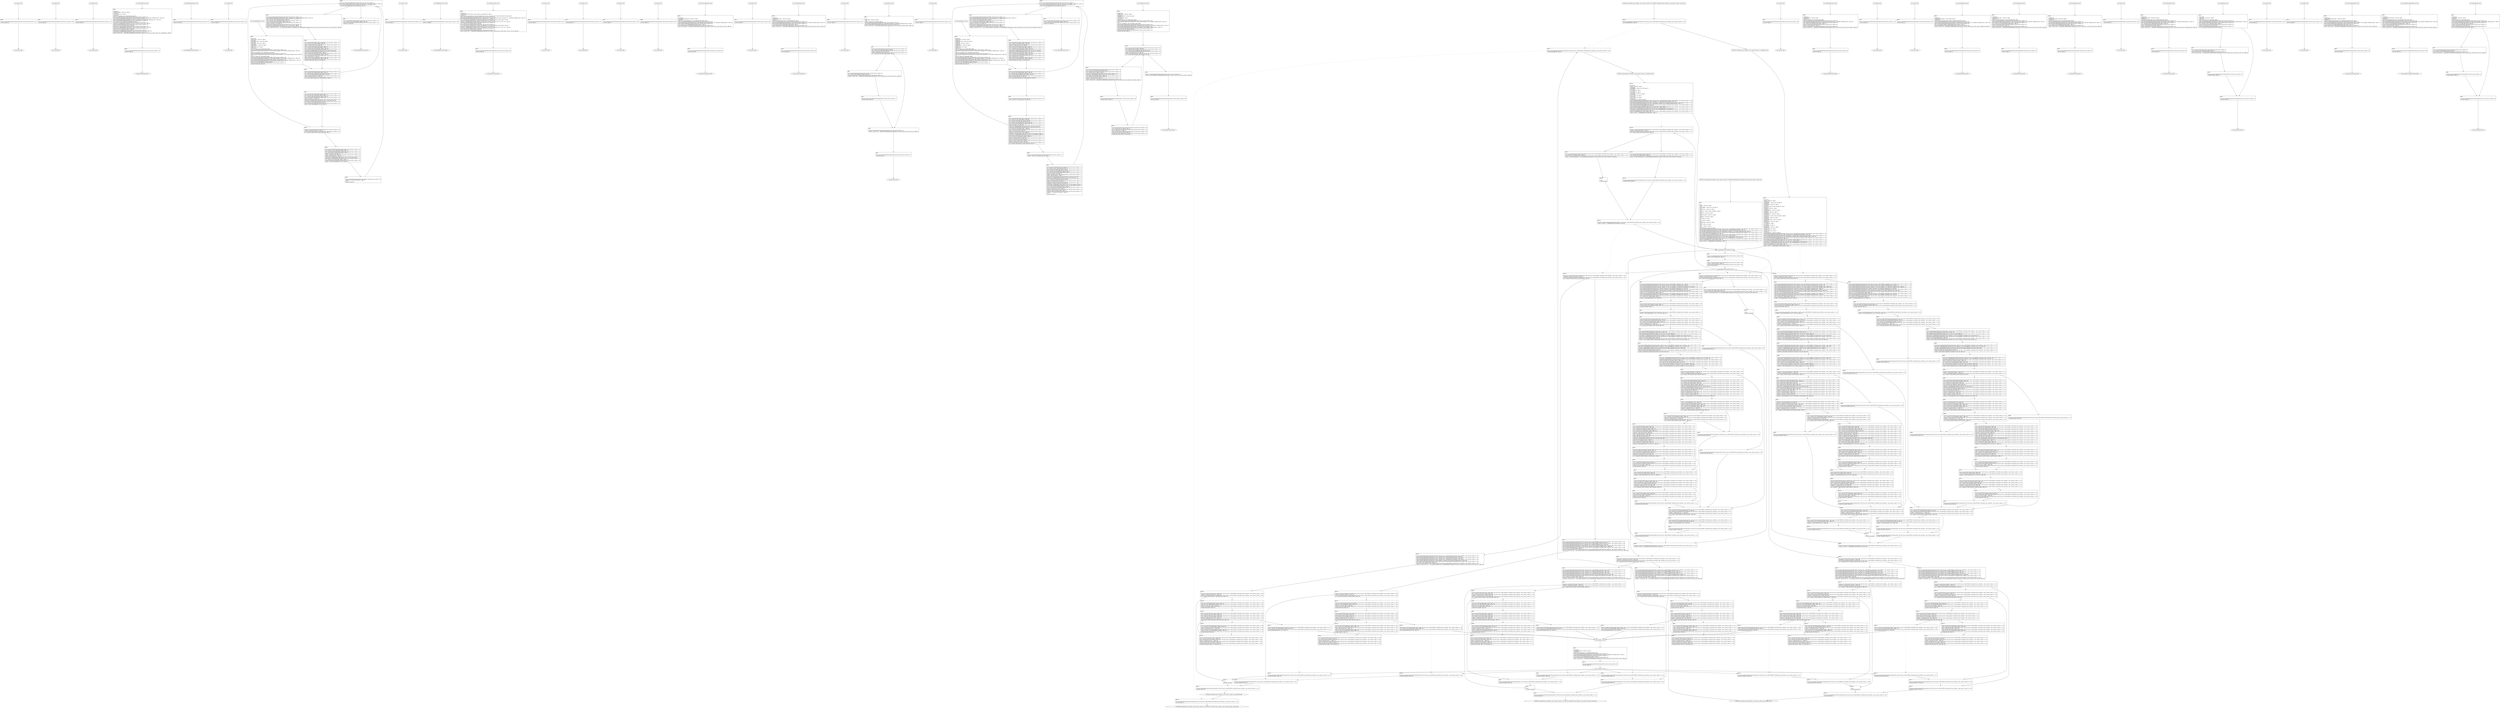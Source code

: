 digraph "icfg graph" {
BBio_ll_good1_end [label="{io_ll_good1_end}"];
BBio_ll_bad6_end [label="{io_ll_bad6_end}"];
BBio_ll_good5_end [label="{io_ll_good5_end}"];
BBio_ll_printWcharLine_end [label="{io_ll_printWcharLine_end}"];
BBio_ll_globalReturnsFalse_end [label="{io_ll_globalReturnsFalse_end}"];
BBio_ll_bad8_end [label="{io_ll_bad8_end}"];
BBio_ll_decodeHexWChars_end [label="{io_ll_decodeHexWChars_end}"];
BBio_ll_good7_end [label="{io_ll_good7_end}"];
BBio_ll_globalReturnsTrue_end [label="{io_ll_globalReturnsTrue_end}"];
BBio_ll_printStructLine_end [label="{io_ll_printStructLine_end}"];
BBio_ll_bad7_end [label="{io_ll_bad7_end}"];
BBio_ll_good6_end [label="{io_ll_good6_end}"];
BBio_ll_bad2_end [label="{io_ll_bad2_end}"];
BBio_ll_bad9_end [label="{io_ll_bad9_end}"];
BBio_ll_printUnsignedLine_end [label="{io_ll_printUnsignedLine_end}"];
BBio_ll_good4_end [label="{io_ll_good4_end}"];
BBio_ll_printSizeTLine_end [label="{io_ll_printSizeTLine_end}"];
BBio_ll_bad5_end [label="{io_ll_bad5_end}"];
BBio_ll_printLine_end [label="{io_ll_printLine_end}"];
BBio_ll_bad4_end [label="{io_ll_bad4_end}"];
BBio_ll_decodeHexChars_end [label="{io_ll_decodeHexChars_end}"];
BBio_ll_printBytesLine_end [label="{io_ll_printBytesLine_end}"];
BBCWE606_Unchecked_Loop_Condition__char_connect_socket_12_ll_goodG2B_end [label="{CWE606_Unchecked_Loop_Condition__char_connect_socket_12_ll_goodG2B_end}"];
BBio_ll_globalReturnsTrueOrFalse_end [label="{io_ll_globalReturnsTrueOrFalse_end}"];
BBCWE606_Unchecked_Loop_Condition__char_connect_socket_12_ll_CWE606_Unchecked_Loop_Condition__char_connect_socket_12_bad_end [label="{CWE606_Unchecked_Loop_Condition__char_connect_socket_12_ll_CWE606_Unchecked_Loop_Condition__char_connect_socket_12_bad_end}"];
BBio_ll_good3_end [label="{io_ll_good3_end}"];
BBCWE606_Unchecked_Loop_Condition__char_connect_socket_12_ll_CWE606_Unchecked_Loop_Condition__char_connect_socket_12_good_end [label="{CWE606_Unchecked_Loop_Condition__char_connect_socket_12_ll_CWE606_Unchecked_Loop_Condition__char_connect_socket_12_good_end}"];
BBio_ll_printHexCharLine_end [label="{io_ll_printHexCharLine_end}"];
BBio_ll_good9_end [label="{io_ll_good9_end}"];
BBio_ll_bad3_end [label="{io_ll_bad3_end}"];
BBio_ll_printDoubleLine_end [label="{io_ll_printDoubleLine_end}"];
BBio_ll_printShortLine_end [label="{io_ll_printShortLine_end}"];
BBio_ll_printLongLine_end [label="{io_ll_printLongLine_end}"];
BBio_ll_bad1_end [label="{io_ll_bad1_end}"];
BBCWE606_Unchecked_Loop_Condition__char_connect_socket_12_ll_goodB2G_end [label="{CWE606_Unchecked_Loop_Condition__char_connect_socket_12_ll_goodB2G_end}"];
BBio_ll_printFloatLine_end [label="{io_ll_printFloatLine_end}"];
BBio_ll_printWLine_end [label="{io_ll_printWLine_end}"];
BBio_ll_good2_end [label="{io_ll_good2_end}"];
BBio_ll_printIntLine_end [label="{io_ll_printIntLine_end}"];
BBio_ll_good8_end [label="{io_ll_good8_end}"];
BBio_ll_printLongLongLine_end [label="{io_ll_printLongLongLine_end}"];
BBio_ll_printHexUnsignedCharLine_end [label="{io_ll_printHexUnsignedCharLine_end}"];
BBio_ll_printSinkLine_end [label="{io_ll_printSinkLine_end}"];
BBio_ll_good1_start [label="{io_ll_good1_start}", shape=record];
io_ll_good1BB69 [label="{BB69:\l\l/home/raoxue/Desktop/MemVerif/workspace/000_108_941/source_code/io.c:187\l
  ret void, !dbg !52\l
}", shape=record];
BBio_ll_bad6_start [label="{io_ll_bad6_start}", shape=record];
io_ll_bad6BB83 [label="{BB83:\l\l/home/raoxue/Desktop/MemVerif/workspace/000_108_941/source_code/io.c:203\l
  ret void, !dbg !52\l
}", shape=record];
BBio_ll_good5_start [label="{io_ll_good5_start}", shape=record];
io_ll_good5BB73 [label="{BB73:\l\l/home/raoxue/Desktop/MemVerif/workspace/000_108_941/source_code/io.c:191\l
  ret void, !dbg !52\l
}", shape=record];
BBio_ll_printWcharLine_start [label="{io_ll_printWcharLine_start}", shape=record];
io_ll_printWcharLineBB28 [label="{BB28:\l\l/:938061312\l
  %wideChar.addr = alloca i32, align 4\l
/:938061312\l
  %s = alloca [2 x i32], align 4\l
/:938061312\l
  store i32 %wideChar, i32* %wideChar.addr, align 4\l
/home/raoxue/Desktop/MemVerif/workspace/000_108_941/source_code/io.c:70\l
  call void @llvm.dbg.declare(metadata i32* %wideChar.addr, metadata !162, metadata !DIExpression()), !dbg !163\l
/home/raoxue/Desktop/MemVerif/workspace/000_108_941/source_code/io.c:74\l
  call void @llvm.dbg.declare(metadata [2 x i32]* %s, metadata !164, metadata !DIExpression()), !dbg !168\l
/home/raoxue/Desktop/MemVerif/workspace/000_108_941/source_code/io.c:75\l
  %0 = load i32, i32* %wideChar.addr, align 4, !dbg !61\l
/home/raoxue/Desktop/MemVerif/workspace/000_108_941/source_code/io.c:75\l
  %arrayidx = getelementptr inbounds [2 x i32], [2 x i32]* %s, i64 0, i64 0, !dbg !62\l
/home/raoxue/Desktop/MemVerif/workspace/000_108_941/source_code/io.c:75\l
  store i32 %0, i32* %arrayidx, align 4, !dbg !63\l
/home/raoxue/Desktop/MemVerif/workspace/000_108_941/source_code/io.c:76\l
  %arrayidx1 = getelementptr inbounds [2 x i32], [2 x i32]* %s, i64 0, i64 1, !dbg !64\l
/home/raoxue/Desktop/MemVerif/workspace/000_108_941/source_code/io.c:76\l
  store i32 0, i32* %arrayidx1, align 4, !dbg !65\l
/home/raoxue/Desktop/MemVerif/workspace/000_108_941/source_code/io.c:77\l
  %arraydecay = getelementptr inbounds [2 x i32], [2 x i32]* %s, i64 0, i64 0, !dbg !66\l
/home/raoxue/Desktop/MemVerif/workspace/000_108_941/source_code/io.c:77\l
  %call = call i32 (i8*, ...) @printf(i8* getelementptr inbounds ([5 x i8], [5 x i8]* @.str.10, i64 0, i64 0), i32* %arraydecay), !dbg !67\l
}", shape=record];
io_ll_printWcharLineBB28 [label="{BB28:\l\l/:938061312\l
  %wideChar.addr = alloca i32, align 4\l
/:938061312\l
  %s = alloca [2 x i32], align 4\l
/:938061312\l
  store i32 %wideChar, i32* %wideChar.addr, align 4\l
/home/raoxue/Desktop/MemVerif/workspace/000_108_941/source_code/io.c:70\l
  call void @llvm.dbg.declare(metadata i32* %wideChar.addr, metadata !162, metadata !DIExpression()), !dbg !163\l
/home/raoxue/Desktop/MemVerif/workspace/000_108_941/source_code/io.c:74\l
  call void @llvm.dbg.declare(metadata [2 x i32]* %s, metadata !164, metadata !DIExpression()), !dbg !168\l
/home/raoxue/Desktop/MemVerif/workspace/000_108_941/source_code/io.c:75\l
  %0 = load i32, i32* %wideChar.addr, align 4, !dbg !61\l
/home/raoxue/Desktop/MemVerif/workspace/000_108_941/source_code/io.c:75\l
  %arrayidx = getelementptr inbounds [2 x i32], [2 x i32]* %s, i64 0, i64 0, !dbg !62\l
/home/raoxue/Desktop/MemVerif/workspace/000_108_941/source_code/io.c:75\l
  store i32 %0, i32* %arrayidx, align 4, !dbg !63\l
/home/raoxue/Desktop/MemVerif/workspace/000_108_941/source_code/io.c:76\l
  %arrayidx1 = getelementptr inbounds [2 x i32], [2 x i32]* %s, i64 0, i64 1, !dbg !64\l
/home/raoxue/Desktop/MemVerif/workspace/000_108_941/source_code/io.c:76\l
  store i32 0, i32* %arrayidx1, align 4, !dbg !65\l
/home/raoxue/Desktop/MemVerif/workspace/000_108_941/source_code/io.c:77\l
  %arraydecay = getelementptr inbounds [2 x i32], [2 x i32]* %s, i64 0, i64 0, !dbg !66\l
/home/raoxue/Desktop/MemVerif/workspace/000_108_941/source_code/io.c:77\l
  %call = call i32 (i8*, ...) @printf(i8* getelementptr inbounds ([5 x i8], [5 x i8]* @.str.10, i64 0, i64 0), i32* %arraydecay), !dbg !67\l
}", shape=record];
io_ll_printWcharLineBB29 [label="{BB29:\l\l/home/raoxue/Desktop/MemVerif/workspace/000_108_941/source_code/io.c:78\l
  ret void, !dbg !68\l
}", shape=record];
BBio_ll_globalReturnsFalse_start [label="{io_ll_globalReturnsFalse_start}", shape=record];
io_ll_globalReturnsFalseBB66 [label="{BB66:\l\l/home/raoxue/Desktop/MemVerif/workspace/000_108_941/source_code/io.c:163\l
  ret i32 0, !dbg !52\l
}", shape=record];
BBio_ll_bad8_start [label="{io_ll_bad8_start}", shape=record];
io_ll_bad8BB85 [label="{BB85:\l\l/home/raoxue/Desktop/MemVerif/workspace/000_108_941/source_code/io.c:205\l
  ret void, !dbg !52\l
}", shape=record];
BBio_ll_decodeHexWChars_start [label="{io_ll_decodeHexWChars_start}", shape=record];
io_ll_decodeHexWCharsBB55 [label="{BB55:\l\l/:94075464\l
  %bytes.addr = alloca i8*, align 8\l
/:94075464\l
  %numBytes.addr = alloca i64, align 8\l
/:94075464\l
  %hex.addr = alloca i32*, align 8\l
/:94075464\l
  %numWritten = alloca i64, align 8\l
/:94075464\l
  %byte = alloca i32, align 4\l
/:94075464\l
  store i8* %bytes, i8** %bytes.addr, align 8\l
/home/raoxue/Desktop/MemVerif/workspace/000_108_941/source_code/io.c:135\l
  call void @llvm.dbg.declare(metadata i8** %bytes.addr, metadata !290, metadata !DIExpression()), !dbg !291\l
/:135\l
  store i64 %numBytes, i64* %numBytes.addr, align 8\l
/home/raoxue/Desktop/MemVerif/workspace/000_108_941/source_code/io.c:135\l
  call void @llvm.dbg.declare(metadata i64* %numBytes.addr, metadata !292, metadata !DIExpression()), !dbg !293\l
/:135\l
  store i32* %hex, i32** %hex.addr, align 8\l
/home/raoxue/Desktop/MemVerif/workspace/000_108_941/source_code/io.c:135\l
  call void @llvm.dbg.declare(metadata i32** %hex.addr, metadata !294, metadata !DIExpression()), !dbg !295\l
/home/raoxue/Desktop/MemVerif/workspace/000_108_941/source_code/io.c:137\l
  call void @llvm.dbg.declare(metadata i64* %numWritten, metadata !296, metadata !DIExpression()), !dbg !297\l
/home/raoxue/Desktop/MemVerif/workspace/000_108_941/source_code/io.c:137\l
  store i64 0, i64* %numWritten, align 8, !dbg !65\l
/home/raoxue/Desktop/MemVerif/workspace/000_108_941/source_code/io.c:143\l
  br label %while.cond, !dbg !66\l
}", shape=record];
io_ll_decodeHexWCharsBB56 [label="{BB56:\l\l/home/raoxue/Desktop/MemVerif/workspace/000_108_941/source_code/io.c:143\l
  %0 = load i64, i64* %numWritten, align 8, !dbg !67\l
/home/raoxue/Desktop/MemVerif/workspace/000_108_941/source_code/io.c:143\l
  %1 = load i64, i64* %numBytes.addr, align 8, !dbg !68\l
/home/raoxue/Desktop/MemVerif/workspace/000_108_941/source_code/io.c:143\l
  %cmp = icmp ult i64 %0, %1, !dbg !69\l
/home/raoxue/Desktop/MemVerif/workspace/000_108_941/source_code/io.c:143\l
  br i1 %cmp, label %land.lhs.true, label %land.end, !dbg !70\l
}", shape=record];
io_ll_decodeHexWCharsBB57 [label="{BB57:\l\l/home/raoxue/Desktop/MemVerif/workspace/000_108_941/source_code/io.c:143\l
  %2 = load i32*, i32** %hex.addr, align 8, !dbg !71\l
/home/raoxue/Desktop/MemVerif/workspace/000_108_941/source_code/io.c:143\l
  %3 = load i64, i64* %numWritten, align 8, !dbg !72\l
/home/raoxue/Desktop/MemVerif/workspace/000_108_941/source_code/io.c:143\l
  %mul = mul i64 2, %3, !dbg !73\l
/home/raoxue/Desktop/MemVerif/workspace/000_108_941/source_code/io.c:143\l
  %arrayidx = getelementptr inbounds i32, i32* %2, i64 %mul, !dbg !71\l
/home/raoxue/Desktop/MemVerif/workspace/000_108_941/source_code/io.c:143\l
  %4 = load i32, i32* %arrayidx, align 4, !dbg !71\l
/home/raoxue/Desktop/MemVerif/workspace/000_108_941/source_code/io.c:143\l
  %call = call i32 @iswxdigit(i32 %4) #5, !dbg !74\l
}", shape=record];
io_ll_decodeHexWCharsBB57 [label="{BB57:\l\l/home/raoxue/Desktop/MemVerif/workspace/000_108_941/source_code/io.c:143\l
  %2 = load i32*, i32** %hex.addr, align 8, !dbg !71\l
/home/raoxue/Desktop/MemVerif/workspace/000_108_941/source_code/io.c:143\l
  %3 = load i64, i64* %numWritten, align 8, !dbg !72\l
/home/raoxue/Desktop/MemVerif/workspace/000_108_941/source_code/io.c:143\l
  %mul = mul i64 2, %3, !dbg !73\l
/home/raoxue/Desktop/MemVerif/workspace/000_108_941/source_code/io.c:143\l
  %arrayidx = getelementptr inbounds i32, i32* %2, i64 %mul, !dbg !71\l
/home/raoxue/Desktop/MemVerif/workspace/000_108_941/source_code/io.c:143\l
  %4 = load i32, i32* %arrayidx, align 4, !dbg !71\l
/home/raoxue/Desktop/MemVerif/workspace/000_108_941/source_code/io.c:143\l
  %call = call i32 @iswxdigit(i32 %4) #5, !dbg !74\l
}", shape=record];
io_ll_decodeHexWCharsBB59 [label="{BB59:\l\l/home/raoxue/Desktop/MemVerif/workspace/000_108_941/source_code/io.c:143\l
  %tobool = icmp ne i32 %call, 0, !dbg !74\l
/home/raoxue/Desktop/MemVerif/workspace/000_108_941/source_code/io.c:143\l
  br i1 %tobool, label %land.rhs, label %land.end, !dbg !75\l
}", shape=record];
io_ll_decodeHexWCharsBB60 [label="{BB60:\l\l/home/raoxue/Desktop/MemVerif/workspace/000_108_941/source_code/io.c:143\l
  %5 = load i32*, i32** %hex.addr, align 8, !dbg !76\l
/home/raoxue/Desktop/MemVerif/workspace/000_108_941/source_code/io.c:143\l
  %6 = load i64, i64* %numWritten, align 8, !dbg !77\l
/home/raoxue/Desktop/MemVerif/workspace/000_108_941/source_code/io.c:143\l
  %mul1 = mul i64 2, %6, !dbg !78\l
/home/raoxue/Desktop/MemVerif/workspace/000_108_941/source_code/io.c:143\l
  %add = add i64 %mul1, 1, !dbg !79\l
/home/raoxue/Desktop/MemVerif/workspace/000_108_941/source_code/io.c:143\l
  %arrayidx2 = getelementptr inbounds i32, i32* %5, i64 %add, !dbg !76\l
/home/raoxue/Desktop/MemVerif/workspace/000_108_941/source_code/io.c:143\l
  %7 = load i32, i32* %arrayidx2, align 4, !dbg !76\l
/home/raoxue/Desktop/MemVerif/workspace/000_108_941/source_code/io.c:143\l
  %call3 = call i32 @iswxdigit(i32 %7) #5, !dbg !80\l
}", shape=record];
io_ll_decodeHexWCharsBB60 [label="{BB60:\l\l/home/raoxue/Desktop/MemVerif/workspace/000_108_941/source_code/io.c:143\l
  %5 = load i32*, i32** %hex.addr, align 8, !dbg !76\l
/home/raoxue/Desktop/MemVerif/workspace/000_108_941/source_code/io.c:143\l
  %6 = load i64, i64* %numWritten, align 8, !dbg !77\l
/home/raoxue/Desktop/MemVerif/workspace/000_108_941/source_code/io.c:143\l
  %mul1 = mul i64 2, %6, !dbg !78\l
/home/raoxue/Desktop/MemVerif/workspace/000_108_941/source_code/io.c:143\l
  %add = add i64 %mul1, 1, !dbg !79\l
/home/raoxue/Desktop/MemVerif/workspace/000_108_941/source_code/io.c:143\l
  %arrayidx2 = getelementptr inbounds i32, i32* %5, i64 %add, !dbg !76\l
/home/raoxue/Desktop/MemVerif/workspace/000_108_941/source_code/io.c:143\l
  %7 = load i32, i32* %arrayidx2, align 4, !dbg !76\l
/home/raoxue/Desktop/MemVerif/workspace/000_108_941/source_code/io.c:143\l
  %call3 = call i32 @iswxdigit(i32 %7) #5, !dbg !80\l
}", shape=record];
io_ll_decodeHexWCharsBB61 [label="{BB61:\l\l/home/raoxue/Desktop/MemVerif/workspace/000_108_941/source_code/io.c:143\l
  %tobool4 = icmp ne i32 %call3, 0, !dbg !75\l
/:143\l
  br label %land.end\l
}", shape=record];
io_ll_decodeHexWCharsBB58 [label="{BB58:\l\l/home/raoxue/Desktop/MemVerif/workspace/000_108_941/source_code/io.c:0\l
  %8 = phi i1 [ false, %land.lhs.true ], [ false, %while.cond ], [ %tobool4, %land.rhs ], !dbg !81\l
/home/raoxue/Desktop/MemVerif/workspace/000_108_941/source_code/io.c:143\l
  br i1 %8, label %while.body, label %while.end, !dbg !66\l
}", shape=record];
io_ll_decodeHexWCharsBB62 [label="{BB62:\l\l/home/raoxue/Desktop/MemVerif/workspace/000_108_941/source_code/io.c:145\l
  call void @llvm.dbg.declare(metadata i32* %byte, metadata !314, metadata !DIExpression()), !dbg !316\l
/home/raoxue/Desktop/MemVerif/workspace/000_108_941/source_code/io.c:146\l
  %9 = load i32*, i32** %hex.addr, align 8, !dbg !85\l
/home/raoxue/Desktop/MemVerif/workspace/000_108_941/source_code/io.c:146\l
  %10 = load i64, i64* %numWritten, align 8, !dbg !86\l
/home/raoxue/Desktop/MemVerif/workspace/000_108_941/source_code/io.c:146\l
  %mul5 = mul i64 2, %10, !dbg !87\l
/home/raoxue/Desktop/MemVerif/workspace/000_108_941/source_code/io.c:146\l
  %arrayidx6 = getelementptr inbounds i32, i32* %9, i64 %mul5, !dbg !85\l
/home/raoxue/Desktop/MemVerif/workspace/000_108_941/source_code/io.c:146\l
  %call7 = call i32 (i32*, i32*, ...) @__isoc99_swscanf(i32* %arrayidx6, i32* getelementptr inbounds ([5 x i32], [5 x i32]* @.str.16, i64 0, i64 0), i32* %byte) #5, !dbg !88\l
}", shape=record];
io_ll_decodeHexWCharsBB62 [label="{BB62:\l\l/home/raoxue/Desktop/MemVerif/workspace/000_108_941/source_code/io.c:145\l
  call void @llvm.dbg.declare(metadata i32* %byte, metadata !314, metadata !DIExpression()), !dbg !316\l
/home/raoxue/Desktop/MemVerif/workspace/000_108_941/source_code/io.c:146\l
  %9 = load i32*, i32** %hex.addr, align 8, !dbg !85\l
/home/raoxue/Desktop/MemVerif/workspace/000_108_941/source_code/io.c:146\l
  %10 = load i64, i64* %numWritten, align 8, !dbg !86\l
/home/raoxue/Desktop/MemVerif/workspace/000_108_941/source_code/io.c:146\l
  %mul5 = mul i64 2, %10, !dbg !87\l
/home/raoxue/Desktop/MemVerif/workspace/000_108_941/source_code/io.c:146\l
  %arrayidx6 = getelementptr inbounds i32, i32* %9, i64 %mul5, !dbg !85\l
/home/raoxue/Desktop/MemVerif/workspace/000_108_941/source_code/io.c:146\l
  %call7 = call i32 (i32*, i32*, ...) @__isoc99_swscanf(i32* %arrayidx6, i32* getelementptr inbounds ([5 x i32], [5 x i32]* @.str.16, i64 0, i64 0), i32* %byte) #5, !dbg !88\l
}", shape=record];
io_ll_decodeHexWCharsBB64 [label="{BB64:\l\l/home/raoxue/Desktop/MemVerif/workspace/000_108_941/source_code/io.c:147\l
  %11 = load i32, i32* %byte, align 4, !dbg !89\l
/home/raoxue/Desktop/MemVerif/workspace/000_108_941/source_code/io.c:147\l
  %conv = trunc i32 %11 to i8, !dbg !90\l
/home/raoxue/Desktop/MemVerif/workspace/000_108_941/source_code/io.c:147\l
  %12 = load i8*, i8** %bytes.addr, align 8, !dbg !91\l
/home/raoxue/Desktop/MemVerif/workspace/000_108_941/source_code/io.c:147\l
  %13 = load i64, i64* %numWritten, align 8, !dbg !92\l
/home/raoxue/Desktop/MemVerif/workspace/000_108_941/source_code/io.c:147\l
  %arrayidx8 = getelementptr inbounds i8, i8* %12, i64 %13, !dbg !91\l
/home/raoxue/Desktop/MemVerif/workspace/000_108_941/source_code/io.c:147\l
  store i8 %conv, i8* %arrayidx8, align 1, !dbg !93\l
/home/raoxue/Desktop/MemVerif/workspace/000_108_941/source_code/io.c:148\l
  %14 = load i64, i64* %numWritten, align 8, !dbg !94\l
/home/raoxue/Desktop/MemVerif/workspace/000_108_941/source_code/io.c:148\l
  %inc = add i64 %14, 1, !dbg !94\l
/home/raoxue/Desktop/MemVerif/workspace/000_108_941/source_code/io.c:148\l
  store i64 %inc, i64* %numWritten, align 8, !dbg !94\l
/home/raoxue/Desktop/MemVerif/workspace/000_108_941/source_code/io.c:143\l
  br label %while.cond, !dbg !66, !llvm.loop !95\l
}", shape=record];
io_ll_decodeHexWCharsBB63 [label="{BB63:\l\l/home/raoxue/Desktop/MemVerif/workspace/000_108_941/source_code/io.c:151\l
  %15 = load i64, i64* %numWritten, align 8, !dbg !98\l
/home/raoxue/Desktop/MemVerif/workspace/000_108_941/source_code/io.c:151\l
  ret i64 %15, !dbg !99\l
}", shape=record];
BBio_ll_good7_start [label="{io_ll_good7_start}", shape=record];
io_ll_good7BB75 [label="{BB75:\l\l/home/raoxue/Desktop/MemVerif/workspace/000_108_941/source_code/io.c:193\l
  ret void, !dbg !52\l
}", shape=record];
BBio_ll_globalReturnsTrue_start [label="{io_ll_globalReturnsTrue_start}", shape=record];
io_ll_globalReturnsTrueBB65 [label="{BB65:\l\l/home/raoxue/Desktop/MemVerif/workspace/000_108_941/source_code/io.c:158\l
  ret i32 1, !dbg !52\l
}", shape=record];
BBio_ll_printStructLine_start [label="{io_ll_printStructLine_start}", shape=record];
io_ll_printStructLineBB36 [label="{BB36:\l\l/:938061312\l
  %structTwoIntsStruct.addr = alloca %struct._twoIntsStruct*, align 8\l
/:938061312\l
  store %struct._twoIntsStruct* %structTwoIntsStruct, %struct._twoIntsStruct** %structTwoIntsStruct.addr, align 8\l
/home/raoxue/Desktop/MemVerif/workspace/000_108_941/source_code/io.c:95\l
  call void @llvm.dbg.declare(metadata %struct._twoIntsStruct** %structTwoIntsStruct.addr, metadata !212, metadata !DIExpression()), !dbg !213\l
/home/raoxue/Desktop/MemVerif/workspace/000_108_941/source_code/io.c:97\l
  %0 = load %struct._twoIntsStruct*, %struct._twoIntsStruct** %structTwoIntsStruct.addr, align 8, !dbg !61\l
/home/raoxue/Desktop/MemVerif/workspace/000_108_941/source_code/io.c:97\l
  %intOne = getelementptr inbounds %struct._twoIntsStruct, %struct._twoIntsStruct* %0, i32 0, i32 0, !dbg !62\l
/home/raoxue/Desktop/MemVerif/workspace/000_108_941/source_code/io.c:97\l
  %1 = load i32, i32* %intOne, align 4, !dbg !62\l
/home/raoxue/Desktop/MemVerif/workspace/000_108_941/source_code/io.c:97\l
  %2 = load %struct._twoIntsStruct*, %struct._twoIntsStruct** %structTwoIntsStruct.addr, align 8, !dbg !63\l
/home/raoxue/Desktop/MemVerif/workspace/000_108_941/source_code/io.c:97\l
  %intTwo = getelementptr inbounds %struct._twoIntsStruct, %struct._twoIntsStruct* %2, i32 0, i32 1, !dbg !64\l
/home/raoxue/Desktop/MemVerif/workspace/000_108_941/source_code/io.c:97\l
  %3 = load i32, i32* %intTwo, align 4, !dbg !64\l
/home/raoxue/Desktop/MemVerif/workspace/000_108_941/source_code/io.c:97\l
  %call = call i32 (i8*, ...) @printf(i8* getelementptr inbounds ([10 x i8], [10 x i8]* @.str.13, i64 0, i64 0), i32 %1, i32 %3), !dbg !65\l
}", shape=record];
io_ll_printStructLineBB36 [label="{BB36:\l\l/:938061312\l
  %structTwoIntsStruct.addr = alloca %struct._twoIntsStruct*, align 8\l
/:938061312\l
  store %struct._twoIntsStruct* %structTwoIntsStruct, %struct._twoIntsStruct** %structTwoIntsStruct.addr, align 8\l
/home/raoxue/Desktop/MemVerif/workspace/000_108_941/source_code/io.c:95\l
  call void @llvm.dbg.declare(metadata %struct._twoIntsStruct** %structTwoIntsStruct.addr, metadata !212, metadata !DIExpression()), !dbg !213\l
/home/raoxue/Desktop/MemVerif/workspace/000_108_941/source_code/io.c:97\l
  %0 = load %struct._twoIntsStruct*, %struct._twoIntsStruct** %structTwoIntsStruct.addr, align 8, !dbg !61\l
/home/raoxue/Desktop/MemVerif/workspace/000_108_941/source_code/io.c:97\l
  %intOne = getelementptr inbounds %struct._twoIntsStruct, %struct._twoIntsStruct* %0, i32 0, i32 0, !dbg !62\l
/home/raoxue/Desktop/MemVerif/workspace/000_108_941/source_code/io.c:97\l
  %1 = load i32, i32* %intOne, align 4, !dbg !62\l
/home/raoxue/Desktop/MemVerif/workspace/000_108_941/source_code/io.c:97\l
  %2 = load %struct._twoIntsStruct*, %struct._twoIntsStruct** %structTwoIntsStruct.addr, align 8, !dbg !63\l
/home/raoxue/Desktop/MemVerif/workspace/000_108_941/source_code/io.c:97\l
  %intTwo = getelementptr inbounds %struct._twoIntsStruct, %struct._twoIntsStruct* %2, i32 0, i32 1, !dbg !64\l
/home/raoxue/Desktop/MemVerif/workspace/000_108_941/source_code/io.c:97\l
  %3 = load i32, i32* %intTwo, align 4, !dbg !64\l
/home/raoxue/Desktop/MemVerif/workspace/000_108_941/source_code/io.c:97\l
  %call = call i32 (i8*, ...) @printf(i8* getelementptr inbounds ([10 x i8], [10 x i8]* @.str.13, i64 0, i64 0), i32 %1, i32 %3), !dbg !65\l
}", shape=record];
io_ll_printStructLineBB37 [label="{BB37:\l\l/home/raoxue/Desktop/MemVerif/workspace/000_108_941/source_code/io.c:98\l
  ret void, !dbg !66\l
}", shape=record];
BBio_ll_bad7_start [label="{io_ll_bad7_start}", shape=record];
io_ll_bad7BB84 [label="{BB84:\l\l/home/raoxue/Desktop/MemVerif/workspace/000_108_941/source_code/io.c:204\l
  ret void, !dbg !52\l
}", shape=record];
BBio_ll_good6_start [label="{io_ll_good6_start}", shape=record];
io_ll_good6BB74 [label="{BB74:\l\l/home/raoxue/Desktop/MemVerif/workspace/000_108_941/source_code/io.c:192\l
  ret void, !dbg !52\l
}", shape=record];
BBio_ll_bad2_start [label="{io_ll_bad2_start}", shape=record];
io_ll_bad2BB79 [label="{BB79:\l\l/home/raoxue/Desktop/MemVerif/workspace/000_108_941/source_code/io.c:199\l
  ret void, !dbg !52\l
}", shape=record];
BBio_ll_bad9_start [label="{io_ll_bad9_start}", shape=record];
io_ll_bad9BB86 [label="{BB86:\l\l/home/raoxue/Desktop/MemVerif/workspace/000_108_941/source_code/io.c:206\l
  ret void, !dbg !52\l
}", shape=record];
BBio_ll_printUnsignedLine_start [label="{io_ll_printUnsignedLine_start}", shape=record];
io_ll_printUnsignedLineBB30 [label="{BB30:\l\l/:94236504\l
  %unsignedNumber.addr = alloca i32, align 4\l
/:94236504\l
  store i32 %unsignedNumber, i32* %unsignedNumber.addr, align 4\l
/home/raoxue/Desktop/MemVerif/workspace/000_108_941/source_code/io.c:80\l
  call void @llvm.dbg.declare(metadata i32* %unsignedNumber.addr, metadata !180, metadata !DIExpression()), !dbg !181\l
/home/raoxue/Desktop/MemVerif/workspace/000_108_941/source_code/io.c:82\l
  %0 = load i32, i32* %unsignedNumber.addr, align 4, !dbg !54\l
/home/raoxue/Desktop/MemVerif/workspace/000_108_941/source_code/io.c:82\l
  %call = call i32 (i8*, ...) @printf(i8* getelementptr inbounds ([4 x i8], [4 x i8]* @.str.11, i64 0, i64 0), i32 %0), !dbg !55\l
}", shape=record];
io_ll_printUnsignedLineBB30 [label="{BB30:\l\l/:94236504\l
  %unsignedNumber.addr = alloca i32, align 4\l
/:94236504\l
  store i32 %unsignedNumber, i32* %unsignedNumber.addr, align 4\l
/home/raoxue/Desktop/MemVerif/workspace/000_108_941/source_code/io.c:80\l
  call void @llvm.dbg.declare(metadata i32* %unsignedNumber.addr, metadata !180, metadata !DIExpression()), !dbg !181\l
/home/raoxue/Desktop/MemVerif/workspace/000_108_941/source_code/io.c:82\l
  %0 = load i32, i32* %unsignedNumber.addr, align 4, !dbg !54\l
/home/raoxue/Desktop/MemVerif/workspace/000_108_941/source_code/io.c:82\l
  %call = call i32 (i8*, ...) @printf(i8* getelementptr inbounds ([4 x i8], [4 x i8]* @.str.11, i64 0, i64 0), i32 %0), !dbg !55\l
}", shape=record];
io_ll_printUnsignedLineBB31 [label="{BB31:\l\l/home/raoxue/Desktop/MemVerif/workspace/000_108_941/source_code/io.c:83\l
  ret void, !dbg !56\l
}", shape=record];
BBio_ll_good4_start [label="{io_ll_good4_start}", shape=record];
io_ll_good4BB72 [label="{BB72:\l\l/home/raoxue/Desktop/MemVerif/workspace/000_108_941/source_code/io.c:190\l
  ret void, !dbg !52\l
}", shape=record];
BBio_ll_printSizeTLine_start [label="{io_ll_printSizeTLine_start}", shape=record];
io_ll_printSizeTLineBB24 [label="{BB24:\l\l/:938061312\l
  %sizeTNumber.addr = alloca i64, align 8\l
/:938061312\l
  store i64 %sizeTNumber, i64* %sizeTNumber.addr, align 8\l
/home/raoxue/Desktop/MemVerif/workspace/000_108_941/source_code/io.c:60\l
  call void @llvm.dbg.declare(metadata i64* %sizeTNumber.addr, metadata !146, metadata !DIExpression()), !dbg !147\l
/home/raoxue/Desktop/MemVerif/workspace/000_108_941/source_code/io.c:62\l
  %0 = load i64, i64* %sizeTNumber.addr, align 8, !dbg !57\l
/home/raoxue/Desktop/MemVerif/workspace/000_108_941/source_code/io.c:62\l
  %call = call i32 (i8*, ...) @printf(i8* getelementptr inbounds ([5 x i8], [5 x i8]* @.str.8, i64 0, i64 0), i64 %0), !dbg !58\l
}", shape=record];
io_ll_printSizeTLineBB24 [label="{BB24:\l\l/:938061312\l
  %sizeTNumber.addr = alloca i64, align 8\l
/:938061312\l
  store i64 %sizeTNumber, i64* %sizeTNumber.addr, align 8\l
/home/raoxue/Desktop/MemVerif/workspace/000_108_941/source_code/io.c:60\l
  call void @llvm.dbg.declare(metadata i64* %sizeTNumber.addr, metadata !146, metadata !DIExpression()), !dbg !147\l
/home/raoxue/Desktop/MemVerif/workspace/000_108_941/source_code/io.c:62\l
  %0 = load i64, i64* %sizeTNumber.addr, align 8, !dbg !57\l
/home/raoxue/Desktop/MemVerif/workspace/000_108_941/source_code/io.c:62\l
  %call = call i32 (i8*, ...) @printf(i8* getelementptr inbounds ([5 x i8], [5 x i8]* @.str.8, i64 0, i64 0), i64 %0), !dbg !58\l
}", shape=record];
io_ll_printSizeTLineBB25 [label="{BB25:\l\l/home/raoxue/Desktop/MemVerif/workspace/000_108_941/source_code/io.c:63\l
  ret void, !dbg !59\l
}", shape=record];
BBio_ll_bad5_start [label="{io_ll_bad5_start}", shape=record];
io_ll_bad5BB82 [label="{BB82:\l\l/home/raoxue/Desktop/MemVerif/workspace/000_108_941/source_code/io.c:202\l
  ret void, !dbg !52\l
}", shape=record];
BBio_ll_printLine_start [label="{io_ll_printLine_start}", shape=record];
io_ll_printLineBB0 [label="{BB0:\l\l/:415\l
  %line.addr = alloca i8*, align 8\l
/:415\l
  store i8* %line, i8** %line.addr, align 8\l
/home/raoxue/Desktop/MemVerif/workspace/000_108_941/source_code/io.c:11\l
  call void @llvm.dbg.declare(metadata i8** %line.addr, metadata !52, metadata !DIExpression()), !dbg !53\l
/home/raoxue/Desktop/MemVerif/workspace/000_108_941/source_code/io.c:13\l
  %call = call i32 (i8*, ...) @printf(i8* getelementptr inbounds ([9 x i8], [9 x i8]* @.str, i64 0, i64 0)), !dbg !54\l
}", shape=record];
io_ll_printLineBB0 [label="{BB0:\l\l/:415\l
  %line.addr = alloca i8*, align 8\l
/:415\l
  store i8* %line, i8** %line.addr, align 8\l
/home/raoxue/Desktop/MemVerif/workspace/000_108_941/source_code/io.c:11\l
  call void @llvm.dbg.declare(metadata i8** %line.addr, metadata !52, metadata !DIExpression()), !dbg !53\l
/home/raoxue/Desktop/MemVerif/workspace/000_108_941/source_code/io.c:13\l
  %call = call i32 (i8*, ...) @printf(i8* getelementptr inbounds ([9 x i8], [9 x i8]* @.str, i64 0, i64 0)), !dbg !54\l
}", shape=record];
io_ll_printLineBB1 [label="{BB1:\l\l/home/raoxue/Desktop/MemVerif/workspace/000_108_941/source_code/io.c:14\l
  %0 = load i8*, i8** %line.addr, align 8, !dbg !55\l
/home/raoxue/Desktop/MemVerif/workspace/000_108_941/source_code/io.c:14\l
  %cmp = icmp ne i8* %0, null, !dbg !57\l
/home/raoxue/Desktop/MemVerif/workspace/000_108_941/source_code/io.c:14\l
  br i1 %cmp, label %if.then, label %if.end, !dbg !58\l
}", shape=record];
io_ll_printLineBB2 [label="{BB2:\l\l/home/raoxue/Desktop/MemVerif/workspace/000_108_941/source_code/io.c:16\l
  %1 = load i8*, i8** %line.addr, align 8, !dbg !59\l
/home/raoxue/Desktop/MemVerif/workspace/000_108_941/source_code/io.c:16\l
  %call1 = call i32 (i8*, ...) @printf(i8* getelementptr inbounds ([4 x i8], [4 x i8]* @.str.1, i64 0, i64 0), i8* %1), !dbg !61\l
}", shape=record];
io_ll_printLineBB2 [label="{BB2:\l\l/home/raoxue/Desktop/MemVerif/workspace/000_108_941/source_code/io.c:16\l
  %1 = load i8*, i8** %line.addr, align 8, !dbg !59\l
/home/raoxue/Desktop/MemVerif/workspace/000_108_941/source_code/io.c:16\l
  %call1 = call i32 (i8*, ...) @printf(i8* getelementptr inbounds ([4 x i8], [4 x i8]* @.str.1, i64 0, i64 0), i8* %1), !dbg !61\l
}", shape=record];
io_ll_printLineBB4 [label="{BB4:\l\l/home/raoxue/Desktop/MemVerif/workspace/000_108_941/source_code/io.c:17\l
  br label %if.end, !dbg !62\l
}", shape=record];
io_ll_printLineBB3 [label="{BB3:\l\l/home/raoxue/Desktop/MemVerif/workspace/000_108_941/source_code/io.c:18\l
  %call2 = call i32 (i8*, ...) @printf(i8* getelementptr inbounds ([9 x i8], [9 x i8]* @.str.2, i64 0, i64 0)), !dbg !63\l
}", shape=record];
io_ll_printLineBB3 [label="{BB3:\l\l/home/raoxue/Desktop/MemVerif/workspace/000_108_941/source_code/io.c:18\l
  %call2 = call i32 (i8*, ...) @printf(i8* getelementptr inbounds ([9 x i8], [9 x i8]* @.str.2, i64 0, i64 0)), !dbg !63\l
}", shape=record];
io_ll_printLineBB5 [label="{BB5:\l\l/home/raoxue/Desktop/MemVerif/workspace/000_108_941/source_code/io.c:19\l
  ret void, !dbg !64\l
}", shape=record];
BBio_ll_bad4_start [label="{io_ll_bad4_start}", shape=record];
io_ll_bad4BB81 [label="{BB81:\l\l/home/raoxue/Desktop/MemVerif/workspace/000_108_941/source_code/io.c:201\l
  ret void, !dbg !52\l
}", shape=record];
BBio_ll_decodeHexChars_start [label="{io_ll_decodeHexChars_start}", shape=record];
io_ll_decodeHexCharsBB45 [label="{BB45:\l\l/:94089792\l
  %bytes.addr = alloca i8*, align 8\l
/:94089792\l
  %numBytes.addr = alloca i64, align 8\l
/:94089792\l
  %hex.addr = alloca i8*, align 8\l
/:94089792\l
  %numWritten = alloca i64, align 8\l
/:94089792\l
  %byte = alloca i32, align 4\l
/:94089792\l
  store i8* %bytes, i8** %bytes.addr, align 8\l
/home/raoxue/Desktop/MemVerif/workspace/000_108_941/source_code/io.c:113\l
  call void @llvm.dbg.declare(metadata i8** %bytes.addr, metadata !253, metadata !DIExpression()), !dbg !254\l
/:113\l
  store i64 %numBytes, i64* %numBytes.addr, align 8\l
/home/raoxue/Desktop/MemVerif/workspace/000_108_941/source_code/io.c:113\l
  call void @llvm.dbg.declare(metadata i64* %numBytes.addr, metadata !255, metadata !DIExpression()), !dbg !256\l
/:113\l
  store i8* %hex, i8** %hex.addr, align 8\l
/home/raoxue/Desktop/MemVerif/workspace/000_108_941/source_code/io.c:113\l
  call void @llvm.dbg.declare(metadata i8** %hex.addr, metadata !257, metadata !DIExpression()), !dbg !258\l
/home/raoxue/Desktop/MemVerif/workspace/000_108_941/source_code/io.c:115\l
  call void @llvm.dbg.declare(metadata i64* %numWritten, metadata !259, metadata !DIExpression()), !dbg !260\l
/home/raoxue/Desktop/MemVerif/workspace/000_108_941/source_code/io.c:115\l
  store i64 0, i64* %numWritten, align 8, !dbg !63\l
/home/raoxue/Desktop/MemVerif/workspace/000_108_941/source_code/io.c:121\l
  br label %while.cond, !dbg !64\l
}", shape=record];
io_ll_decodeHexCharsBB46 [label="{BB46:\l\l/home/raoxue/Desktop/MemVerif/workspace/000_108_941/source_code/io.c:121\l
  %0 = load i64, i64* %numWritten, align 8, !dbg !65\l
/home/raoxue/Desktop/MemVerif/workspace/000_108_941/source_code/io.c:121\l
  %1 = load i64, i64* %numBytes.addr, align 8, !dbg !66\l
/home/raoxue/Desktop/MemVerif/workspace/000_108_941/source_code/io.c:121\l
  %cmp = icmp ult i64 %0, %1, !dbg !67\l
/home/raoxue/Desktop/MemVerif/workspace/000_108_941/source_code/io.c:121\l
  br i1 %cmp, label %land.lhs.true, label %land.end, !dbg !68\l
}", shape=record];
io_ll_decodeHexCharsBB47 [label="{BB47:\l\l/home/raoxue/Desktop/MemVerif/workspace/000_108_941/source_code/io.c:121\l
  %call = call i16** @__ctype_b_loc() #5, !dbg !69\l
}", shape=record];
io_ll_decodeHexCharsBB47 [label="{BB47:\l\l/home/raoxue/Desktop/MemVerif/workspace/000_108_941/source_code/io.c:121\l
  %call = call i16** @__ctype_b_loc() #5, !dbg !69\l
}", shape=record];
io_ll_decodeHexCharsBB49 [label="{BB49:\l\l/home/raoxue/Desktop/MemVerif/workspace/000_108_941/source_code/io.c:121\l
  %2 = load i16*, i16** %call, align 8, !dbg !69\l
/home/raoxue/Desktop/MemVerif/workspace/000_108_941/source_code/io.c:121\l
  %3 = load i8*, i8** %hex.addr, align 8, !dbg !69\l
/home/raoxue/Desktop/MemVerif/workspace/000_108_941/source_code/io.c:121\l
  %4 = load i64, i64* %numWritten, align 8, !dbg !69\l
/home/raoxue/Desktop/MemVerif/workspace/000_108_941/source_code/io.c:121\l
  %mul = mul i64 2, %4, !dbg !69\l
/home/raoxue/Desktop/MemVerif/workspace/000_108_941/source_code/io.c:121\l
  %arrayidx = getelementptr inbounds i8, i8* %3, i64 %mul, !dbg !69\l
/home/raoxue/Desktop/MemVerif/workspace/000_108_941/source_code/io.c:121\l
  %5 = load i8, i8* %arrayidx, align 1, !dbg !69\l
/home/raoxue/Desktop/MemVerif/workspace/000_108_941/source_code/io.c:121\l
  %conv = sext i8 %5 to i32, !dbg !69\l
/home/raoxue/Desktop/MemVerif/workspace/000_108_941/source_code/io.c:121\l
  %idxprom = sext i32 %conv to i64, !dbg !69\l
/home/raoxue/Desktop/MemVerif/workspace/000_108_941/source_code/io.c:121\l
  %arrayidx1 = getelementptr inbounds i16, i16* %2, i64 %idxprom, !dbg !69\l
/home/raoxue/Desktop/MemVerif/workspace/000_108_941/source_code/io.c:121\l
  %6 = load i16, i16* %arrayidx1, align 2, !dbg !69\l
/home/raoxue/Desktop/MemVerif/workspace/000_108_941/source_code/io.c:121\l
  %conv2 = zext i16 %6 to i32, !dbg !69\l
/home/raoxue/Desktop/MemVerif/workspace/000_108_941/source_code/io.c:121\l
  %and = and i32 %conv2, 4096, !dbg !69\l
/home/raoxue/Desktop/MemVerif/workspace/000_108_941/source_code/io.c:121\l
  %tobool = icmp ne i32 %and, 0, !dbg !69\l
/home/raoxue/Desktop/MemVerif/workspace/000_108_941/source_code/io.c:121\l
  br i1 %tobool, label %land.rhs, label %land.end, !dbg !70\l
}", shape=record];
io_ll_decodeHexCharsBB50 [label="{BB50:\l\l/home/raoxue/Desktop/MemVerif/workspace/000_108_941/source_code/io.c:121\l
  %call3 = call i16** @__ctype_b_loc() #5, !dbg !71\l
}", shape=record];
io_ll_decodeHexCharsBB50 [label="{BB50:\l\l/home/raoxue/Desktop/MemVerif/workspace/000_108_941/source_code/io.c:121\l
  %call3 = call i16** @__ctype_b_loc() #5, !dbg !71\l
}", shape=record];
io_ll_decodeHexCharsBB51 [label="{BB51:\l\l/home/raoxue/Desktop/MemVerif/workspace/000_108_941/source_code/io.c:121\l
  %7 = load i16*, i16** %call3, align 8, !dbg !71\l
/home/raoxue/Desktop/MemVerif/workspace/000_108_941/source_code/io.c:121\l
  %8 = load i8*, i8** %hex.addr, align 8, !dbg !71\l
/home/raoxue/Desktop/MemVerif/workspace/000_108_941/source_code/io.c:121\l
  %9 = load i64, i64* %numWritten, align 8, !dbg !71\l
/home/raoxue/Desktop/MemVerif/workspace/000_108_941/source_code/io.c:121\l
  %mul4 = mul i64 2, %9, !dbg !71\l
/home/raoxue/Desktop/MemVerif/workspace/000_108_941/source_code/io.c:121\l
  %add = add i64 %mul4, 1, !dbg !71\l
/home/raoxue/Desktop/MemVerif/workspace/000_108_941/source_code/io.c:121\l
  %arrayidx5 = getelementptr inbounds i8, i8* %8, i64 %add, !dbg !71\l
/home/raoxue/Desktop/MemVerif/workspace/000_108_941/source_code/io.c:121\l
  %10 = load i8, i8* %arrayidx5, align 1, !dbg !71\l
/home/raoxue/Desktop/MemVerif/workspace/000_108_941/source_code/io.c:121\l
  %conv6 = sext i8 %10 to i32, !dbg !71\l
/home/raoxue/Desktop/MemVerif/workspace/000_108_941/source_code/io.c:121\l
  %idxprom7 = sext i32 %conv6 to i64, !dbg !71\l
/home/raoxue/Desktop/MemVerif/workspace/000_108_941/source_code/io.c:121\l
  %arrayidx8 = getelementptr inbounds i16, i16* %7, i64 %idxprom7, !dbg !71\l
/home/raoxue/Desktop/MemVerif/workspace/000_108_941/source_code/io.c:121\l
  %11 = load i16, i16* %arrayidx8, align 2, !dbg !71\l
/home/raoxue/Desktop/MemVerif/workspace/000_108_941/source_code/io.c:121\l
  %conv9 = zext i16 %11 to i32, !dbg !71\l
/home/raoxue/Desktop/MemVerif/workspace/000_108_941/source_code/io.c:121\l
  %and10 = and i32 %conv9, 4096, !dbg !71\l
/home/raoxue/Desktop/MemVerif/workspace/000_108_941/source_code/io.c:121\l
  %tobool11 = icmp ne i32 %and10, 0, !dbg !70\l
/:121\l
  br label %land.end\l
}", shape=record];
io_ll_decodeHexCharsBB48 [label="{BB48:\l\l/home/raoxue/Desktop/MemVerif/workspace/000_108_941/source_code/io.c:0\l
  %12 = phi i1 [ false, %land.lhs.true ], [ false, %while.cond ], [ %tobool11, %land.rhs ], !dbg !72\l
/home/raoxue/Desktop/MemVerif/workspace/000_108_941/source_code/io.c:121\l
  br i1 %12, label %while.body, label %while.end, !dbg !64\l
}", shape=record];
io_ll_decodeHexCharsBB52 [label="{BB52:\l\l/home/raoxue/Desktop/MemVerif/workspace/000_108_941/source_code/io.c:123\l
  call void @llvm.dbg.declare(metadata i32* %byte, metadata !270, metadata !DIExpression()), !dbg !272\l
/home/raoxue/Desktop/MemVerif/workspace/000_108_941/source_code/io.c:124\l
  %13 = load i8*, i8** %hex.addr, align 8, !dbg !76\l
/home/raoxue/Desktop/MemVerif/workspace/000_108_941/source_code/io.c:124\l
  %14 = load i64, i64* %numWritten, align 8, !dbg !77\l
/home/raoxue/Desktop/MemVerif/workspace/000_108_941/source_code/io.c:124\l
  %mul12 = mul i64 2, %14, !dbg !78\l
/home/raoxue/Desktop/MemVerif/workspace/000_108_941/source_code/io.c:124\l
  %arrayidx13 = getelementptr inbounds i8, i8* %13, i64 %mul12, !dbg !76\l
/home/raoxue/Desktop/MemVerif/workspace/000_108_941/source_code/io.c:124\l
  %call14 = call i32 (i8*, i8*, ...) @__isoc99_sscanf(i8* %arrayidx13, i8* getelementptr inbounds ([5 x i8], [5 x i8]* @.str.14, i64 0, i64 0), i32* %byte) #6, !dbg !79\l
}", shape=record];
io_ll_decodeHexCharsBB52 [label="{BB52:\l\l/home/raoxue/Desktop/MemVerif/workspace/000_108_941/source_code/io.c:123\l
  call void @llvm.dbg.declare(metadata i32* %byte, metadata !270, metadata !DIExpression()), !dbg !272\l
/home/raoxue/Desktop/MemVerif/workspace/000_108_941/source_code/io.c:124\l
  %13 = load i8*, i8** %hex.addr, align 8, !dbg !76\l
/home/raoxue/Desktop/MemVerif/workspace/000_108_941/source_code/io.c:124\l
  %14 = load i64, i64* %numWritten, align 8, !dbg !77\l
/home/raoxue/Desktop/MemVerif/workspace/000_108_941/source_code/io.c:124\l
  %mul12 = mul i64 2, %14, !dbg !78\l
/home/raoxue/Desktop/MemVerif/workspace/000_108_941/source_code/io.c:124\l
  %arrayidx13 = getelementptr inbounds i8, i8* %13, i64 %mul12, !dbg !76\l
/home/raoxue/Desktop/MemVerif/workspace/000_108_941/source_code/io.c:124\l
  %call14 = call i32 (i8*, i8*, ...) @__isoc99_sscanf(i8* %arrayidx13, i8* getelementptr inbounds ([5 x i8], [5 x i8]* @.str.14, i64 0, i64 0), i32* %byte) #6, !dbg !79\l
}", shape=record];
io_ll_decodeHexCharsBB54 [label="{BB54:\l\l/home/raoxue/Desktop/MemVerif/workspace/000_108_941/source_code/io.c:125\l
  %15 = load i32, i32* %byte, align 4, !dbg !80\l
/home/raoxue/Desktop/MemVerif/workspace/000_108_941/source_code/io.c:125\l
  %conv15 = trunc i32 %15 to i8, !dbg !81\l
/home/raoxue/Desktop/MemVerif/workspace/000_108_941/source_code/io.c:125\l
  %16 = load i8*, i8** %bytes.addr, align 8, !dbg !82\l
/home/raoxue/Desktop/MemVerif/workspace/000_108_941/source_code/io.c:125\l
  %17 = load i64, i64* %numWritten, align 8, !dbg !83\l
/home/raoxue/Desktop/MemVerif/workspace/000_108_941/source_code/io.c:125\l
  %arrayidx16 = getelementptr inbounds i8, i8* %16, i64 %17, !dbg !82\l
/home/raoxue/Desktop/MemVerif/workspace/000_108_941/source_code/io.c:125\l
  store i8 %conv15, i8* %arrayidx16, align 1, !dbg !84\l
/home/raoxue/Desktop/MemVerif/workspace/000_108_941/source_code/io.c:126\l
  %18 = load i64, i64* %numWritten, align 8, !dbg !85\l
/home/raoxue/Desktop/MemVerif/workspace/000_108_941/source_code/io.c:126\l
  %inc = add i64 %18, 1, !dbg !85\l
/home/raoxue/Desktop/MemVerif/workspace/000_108_941/source_code/io.c:126\l
  store i64 %inc, i64* %numWritten, align 8, !dbg !85\l
/home/raoxue/Desktop/MemVerif/workspace/000_108_941/source_code/io.c:121\l
  br label %while.cond, !dbg !64, !llvm.loop !86\l
}", shape=record];
io_ll_decodeHexCharsBB53 [label="{BB53:\l\l/home/raoxue/Desktop/MemVerif/workspace/000_108_941/source_code/io.c:129\l
  %19 = load i64, i64* %numWritten, align 8, !dbg !89\l
/home/raoxue/Desktop/MemVerif/workspace/000_108_941/source_code/io.c:129\l
  ret i64 %19, !dbg !90\l
}", shape=record];
BBio_ll_printBytesLine_start [label="{io_ll_printBytesLine_start}", shape=record];
io_ll_printBytesLineBB38 [label="{BB38:\l\l/:938061312\l
  %bytes.addr = alloca i8*, align 8\l
/:938061312\l
  %numBytes.addr = alloca i64, align 8\l
/:938061312\l
  %i = alloca i64, align 8\l
/:938061312\l
  store i8* %bytes, i8** %bytes.addr, align 8\l
/home/raoxue/Desktop/MemVerif/workspace/000_108_941/source_code/io.c:100\l
  call void @llvm.dbg.declare(metadata i8** %bytes.addr, metadata !224, metadata !DIExpression()), !dbg !225\l
/:100\l
  store i64 %numBytes, i64* %numBytes.addr, align 8\l
/home/raoxue/Desktop/MemVerif/workspace/000_108_941/source_code/io.c:100\l
  call void @llvm.dbg.declare(metadata i64* %numBytes.addr, metadata !226, metadata !DIExpression()), !dbg !227\l
/home/raoxue/Desktop/MemVerif/workspace/000_108_941/source_code/io.c:102\l
  call void @llvm.dbg.declare(metadata i64* %i, metadata !228, metadata !DIExpression()), !dbg !229\l
/home/raoxue/Desktop/MemVerif/workspace/000_108_941/source_code/io.c:103\l
  store i64 0, i64* %i, align 8, !dbg !62\l
/home/raoxue/Desktop/MemVerif/workspace/000_108_941/source_code/io.c:103\l
  br label %for.cond, !dbg !64\l
}", shape=record];
io_ll_printBytesLineBB39 [label="{BB39:\l\l/home/raoxue/Desktop/MemVerif/workspace/000_108_941/source_code/io.c:103\l
  %0 = load i64, i64* %i, align 8, !dbg !65\l
/home/raoxue/Desktop/MemVerif/workspace/000_108_941/source_code/io.c:103\l
  %1 = load i64, i64* %numBytes.addr, align 8, !dbg !67\l
/home/raoxue/Desktop/MemVerif/workspace/000_108_941/source_code/io.c:103\l
  %cmp = icmp ult i64 %0, %1, !dbg !68\l
/home/raoxue/Desktop/MemVerif/workspace/000_108_941/source_code/io.c:103\l
  br i1 %cmp, label %for.body, label %for.end, !dbg !69\l
}", shape=record];
io_ll_printBytesLineBB40 [label="{BB40:\l\l/home/raoxue/Desktop/MemVerif/workspace/000_108_941/source_code/io.c:105\l
  %2 = load i8*, i8** %bytes.addr, align 8, !dbg !70\l
/home/raoxue/Desktop/MemVerif/workspace/000_108_941/source_code/io.c:105\l
  %3 = load i64, i64* %i, align 8, !dbg !72\l
/home/raoxue/Desktop/MemVerif/workspace/000_108_941/source_code/io.c:105\l
  %arrayidx = getelementptr inbounds i8, i8* %2, i64 %3, !dbg !70\l
/home/raoxue/Desktop/MemVerif/workspace/000_108_941/source_code/io.c:105\l
  %4 = load i8, i8* %arrayidx, align 1, !dbg !70\l
/home/raoxue/Desktop/MemVerif/workspace/000_108_941/source_code/io.c:105\l
  %conv = zext i8 %4 to i32, !dbg !70\l
/home/raoxue/Desktop/MemVerif/workspace/000_108_941/source_code/io.c:105\l
  %call = call i32 (i8*, ...) @printf(i8* getelementptr inbounds ([5 x i8], [5 x i8]* @.str.14, i64 0, i64 0), i32 %conv), !dbg !73\l
}", shape=record];
io_ll_printBytesLineBB40 [label="{BB40:\l\l/home/raoxue/Desktop/MemVerif/workspace/000_108_941/source_code/io.c:105\l
  %2 = load i8*, i8** %bytes.addr, align 8, !dbg !70\l
/home/raoxue/Desktop/MemVerif/workspace/000_108_941/source_code/io.c:105\l
  %3 = load i64, i64* %i, align 8, !dbg !72\l
/home/raoxue/Desktop/MemVerif/workspace/000_108_941/source_code/io.c:105\l
  %arrayidx = getelementptr inbounds i8, i8* %2, i64 %3, !dbg !70\l
/home/raoxue/Desktop/MemVerif/workspace/000_108_941/source_code/io.c:105\l
  %4 = load i8, i8* %arrayidx, align 1, !dbg !70\l
/home/raoxue/Desktop/MemVerif/workspace/000_108_941/source_code/io.c:105\l
  %conv = zext i8 %4 to i32, !dbg !70\l
/home/raoxue/Desktop/MemVerif/workspace/000_108_941/source_code/io.c:105\l
  %call = call i32 (i8*, ...) @printf(i8* getelementptr inbounds ([5 x i8], [5 x i8]* @.str.14, i64 0, i64 0), i32 %conv), !dbg !73\l
}", shape=record];
io_ll_printBytesLineBB42 [label="{BB42:\l\l/home/raoxue/Desktop/MemVerif/workspace/000_108_941/source_code/io.c:106\l
  br label %for.inc, !dbg !74\l
}", shape=record];
io_ll_printBytesLineBB43 [label="{BB43:\l\l/home/raoxue/Desktop/MemVerif/workspace/000_108_941/source_code/io.c:103\l
  %5 = load i64, i64* %i, align 8, !dbg !75\l
/home/raoxue/Desktop/MemVerif/workspace/000_108_941/source_code/io.c:103\l
  %inc = add i64 %5, 1, !dbg !75\l
/home/raoxue/Desktop/MemVerif/workspace/000_108_941/source_code/io.c:103\l
  store i64 %inc, i64* %i, align 8, !dbg !75\l
/home/raoxue/Desktop/MemVerif/workspace/000_108_941/source_code/io.c:103\l
  br label %for.cond, !dbg !76, !llvm.loop !77\l
}", shape=record];
io_ll_printBytesLineBB41 [label="{BB41:\l\l/home/raoxue/Desktop/MemVerif/workspace/000_108_941/source_code/io.c:107\l
  %call1 = call i32 @puts(i8* getelementptr inbounds ([1 x i8], [1 x i8]* @.str.15, i64 0, i64 0)), !dbg !80\l
}", shape=record];
io_ll_printBytesLineBB41 [label="{BB41:\l\l/home/raoxue/Desktop/MemVerif/workspace/000_108_941/source_code/io.c:107\l
  %call1 = call i32 @puts(i8* getelementptr inbounds ([1 x i8], [1 x i8]* @.str.15, i64 0, i64 0)), !dbg !80\l
}", shape=record];
io_ll_printBytesLineBB44 [label="{BB44:\l\l/home/raoxue/Desktop/MemVerif/workspace/000_108_941/source_code/io.c:108\l
  ret void, !dbg !81\l
}", shape=record];
BBCWE606_Unchecked_Loop_Condition__char_connect_socket_12_ll_goodG2B_start [label="{CWE606_Unchecked_Loop_Condition__char_connect_socket_12_ll_goodG2B_start}", shape=record];
CWE606_Unchecked_Loop_Condition__char_connect_socket_12_ll_goodG2BBB129 [label="{BB129:\l\l/:97301592\l
  %data = alloca i8*, align 8\l
/:97301592\l
  %dataBuffer = alloca [100 x i8], align 16\l
/:97301592\l
  %i = alloca i32, align 4\l
/:97301592\l
  %n = alloca i32, align 4\l
/:97301592\l
  %intVariable = alloca i32, align 4\l
/:97301592\l
  %i12 = alloca i32, align 4\l
/:97301592\l
  %n13 = alloca i32, align 4\l
/:97301592\l
  %intVariable14 = alloca i32, align 4\l
/home/raoxue/Desktop/MemVerif/workspace/000_108_941/source_code/CWE606_Unchecked_Loop_Condition__char_connect_socket_12.c:368\l
  call void @llvm.dbg.declare(metadata i8** %data, metadata !570, metadata !DIExpression()), !dbg !571\l
/home/raoxue/Desktop/MemVerif/workspace/000_108_941/source_code/CWE606_Unchecked_Loop_Condition__char_connect_socket_12.c:369\l
  call void @llvm.dbg.declare(metadata [100 x i8]* %dataBuffer, metadata !572, metadata !DIExpression()), !dbg !573\l
/home/raoxue/Desktop/MemVerif/workspace/000_108_941/source_code/CWE606_Unchecked_Loop_Condition__char_connect_socket_12.c:369\l
  %0 = bitcast [100 x i8]* %dataBuffer to i8*, !dbg !74\l
/home/raoxue/Desktop/MemVerif/workspace/000_108_941/source_code/CWE606_Unchecked_Loop_Condition__char_connect_socket_12.c:369\l
  call void @llvm.memset.p0i8.i64(i8* align 16 %0, i8 0, i64 100, i1 false), !dbg !74\l
/home/raoxue/Desktop/MemVerif/workspace/000_108_941/source_code/CWE606_Unchecked_Loop_Condition__char_connect_socket_12.c:370\l
  %arraydecay = getelementptr inbounds [100 x i8], [100 x i8]* %dataBuffer, i64 0, i64 0, !dbg !75\l
/home/raoxue/Desktop/MemVerif/workspace/000_108_941/source_code/CWE606_Unchecked_Loop_Condition__char_connect_socket_12.c:370\l
  store i8* %arraydecay, i8** %data, align 8, !dbg !76\l
/home/raoxue/Desktop/MemVerif/workspace/000_108_941/source_code/CWE606_Unchecked_Loop_Condition__char_connect_socket_12.c:371\l
  %call = call i32 (...) @globalReturnsTrueOrFalse(), !dbg !77\l
}", shape=record];
CWE606_Unchecked_Loop_Condition__char_connect_socket_12_ll_goodG2BBB129 [label="{BB129:\l\l/:97301592\l
  %data = alloca i8*, align 8\l
/:97301592\l
  %dataBuffer = alloca [100 x i8], align 16\l
/:97301592\l
  %i = alloca i32, align 4\l
/:97301592\l
  %n = alloca i32, align 4\l
/:97301592\l
  %intVariable = alloca i32, align 4\l
/:97301592\l
  %i12 = alloca i32, align 4\l
/:97301592\l
  %n13 = alloca i32, align 4\l
/:97301592\l
  %intVariable14 = alloca i32, align 4\l
/home/raoxue/Desktop/MemVerif/workspace/000_108_941/source_code/CWE606_Unchecked_Loop_Condition__char_connect_socket_12.c:368\l
  call void @llvm.dbg.declare(metadata i8** %data, metadata !570, metadata !DIExpression()), !dbg !571\l
/home/raoxue/Desktop/MemVerif/workspace/000_108_941/source_code/CWE606_Unchecked_Loop_Condition__char_connect_socket_12.c:369\l
  call void @llvm.dbg.declare(metadata [100 x i8]* %dataBuffer, metadata !572, metadata !DIExpression()), !dbg !573\l
/home/raoxue/Desktop/MemVerif/workspace/000_108_941/source_code/CWE606_Unchecked_Loop_Condition__char_connect_socket_12.c:369\l
  %0 = bitcast [100 x i8]* %dataBuffer to i8*, !dbg !74\l
/home/raoxue/Desktop/MemVerif/workspace/000_108_941/source_code/CWE606_Unchecked_Loop_Condition__char_connect_socket_12.c:369\l
  call void @llvm.memset.p0i8.i64(i8* align 16 %0, i8 0, i64 100, i1 false), !dbg !74\l
/home/raoxue/Desktop/MemVerif/workspace/000_108_941/source_code/CWE606_Unchecked_Loop_Condition__char_connect_socket_12.c:370\l
  %arraydecay = getelementptr inbounds [100 x i8], [100 x i8]* %dataBuffer, i64 0, i64 0, !dbg !75\l
/home/raoxue/Desktop/MemVerif/workspace/000_108_941/source_code/CWE606_Unchecked_Loop_Condition__char_connect_socket_12.c:370\l
  store i8* %arraydecay, i8** %data, align 8, !dbg !76\l
/home/raoxue/Desktop/MemVerif/workspace/000_108_941/source_code/CWE606_Unchecked_Loop_Condition__char_connect_socket_12.c:371\l
  %call = call i32 (...) @globalReturnsTrueOrFalse(), !dbg !77\l
}", shape=record];
CWE606_Unchecked_Loop_Condition__char_connect_socket_12_ll_goodG2BBB130 [label="{BB130:\l\l/home/raoxue/Desktop/MemVerif/workspace/000_108_941/source_code/CWE606_Unchecked_Loop_Condition__char_connect_socket_12.c:371\l
  %tobool = icmp ne i32 %call, 0, !dbg !77\l
/home/raoxue/Desktop/MemVerif/workspace/000_108_941/source_code/CWE606_Unchecked_Loop_Condition__char_connect_socket_12.c:371\l
  br i1 %tobool, label %if.then, label %if.else, !dbg !79\l
}", shape=record];
CWE606_Unchecked_Loop_Condition__char_connect_socket_12_ll_goodG2BBB131 [label="{BB131:\l\l/home/raoxue/Desktop/MemVerif/workspace/000_108_941/source_code/CWE606_Unchecked_Loop_Condition__char_connect_socket_12.c:374\l
  %1 = load i8*, i8** %data, align 8, !dbg !80\l
/home/raoxue/Desktop/MemVerif/workspace/000_108_941/source_code/CWE606_Unchecked_Loop_Condition__char_connect_socket_12.c:374\l
  %call1 = call i8* @strcpy(i8* %1, i8* getelementptr inbounds ([3 x i8], [3 x i8]* @.str.1, i64 0, i64 0)) #7, !dbg !82\l
}", shape=record];
CWE606_Unchecked_Loop_Condition__char_connect_socket_12_ll_goodG2BBB131 [label="{BB131:\l\l/home/raoxue/Desktop/MemVerif/workspace/000_108_941/source_code/CWE606_Unchecked_Loop_Condition__char_connect_socket_12.c:374\l
  %1 = load i8*, i8** %data, align 8, !dbg !80\l
/home/raoxue/Desktop/MemVerif/workspace/000_108_941/source_code/CWE606_Unchecked_Loop_Condition__char_connect_socket_12.c:374\l
  %call1 = call i8* @strcpy(i8* %1, i8* getelementptr inbounds ([3 x i8], [3 x i8]* @.str.1, i64 0, i64 0)) #7, !dbg !82\l
}", shape=record];
CWE606_Unchecked_Loop_Condition__char_connect_socket_12_ll_goodG2BBB133 [label="{BB133:\l\l/home/raoxue/Desktop/MemVerif/workspace/000_108_941/source_code/CWE606_Unchecked_Loop_Condition__char_connect_socket_12.c:375\l
  br label %if.end, !dbg !83\l
}", shape=record];
CWE606_Unchecked_Loop_Condition__char_connect_socket_12_ll_goodG2BBB132 [label="{BB132:\l\l/home/raoxue/Desktop/MemVerif/workspace/000_108_941/source_code/CWE606_Unchecked_Loop_Condition__char_connect_socket_12.c:379\l
  %2 = load i8*, i8** %data, align 8, !dbg !84\l
/home/raoxue/Desktop/MemVerif/workspace/000_108_941/source_code/CWE606_Unchecked_Loop_Condition__char_connect_socket_12.c:379\l
  %call2 = call i8* @strcpy(i8* %2, i8* getelementptr inbounds ([3 x i8], [3 x i8]* @.str.1, i64 0, i64 0)) #7, !dbg !86\l
}", shape=record];
CWE606_Unchecked_Loop_Condition__char_connect_socket_12_ll_goodG2BBB132 [label="{BB132:\l\l/home/raoxue/Desktop/MemVerif/workspace/000_108_941/source_code/CWE606_Unchecked_Loop_Condition__char_connect_socket_12.c:379\l
  %2 = load i8*, i8** %data, align 8, !dbg !84\l
/home/raoxue/Desktop/MemVerif/workspace/000_108_941/source_code/CWE606_Unchecked_Loop_Condition__char_connect_socket_12.c:379\l
  %call2 = call i8* @strcpy(i8* %2, i8* getelementptr inbounds ([3 x i8], [3 x i8]* @.str.1, i64 0, i64 0)) #7, !dbg !86\l
}", shape=record];
CWE606_Unchecked_Loop_Condition__char_connect_socket_12_ll_goodG2BBB135 [label="{BB135:\l\l/:379\l
  br label %if.end\l
}", shape=record];
CWE606_Unchecked_Loop_Condition__char_connect_socket_12_ll_goodG2BBB134 [label="{BB134:\l\l/home/raoxue/Desktop/MemVerif/workspace/000_108_941/source_code/CWE606_Unchecked_Loop_Condition__char_connect_socket_12.c:381\l
  %call3 = call i32 (...) @globalReturnsTrueOrFalse(), !dbg !87\l
}", shape=record];
CWE606_Unchecked_Loop_Condition__char_connect_socket_12_ll_goodG2BBB134 [label="{BB134:\l\l/home/raoxue/Desktop/MemVerif/workspace/000_108_941/source_code/CWE606_Unchecked_Loop_Condition__char_connect_socket_12.c:381\l
  %call3 = call i32 (...) @globalReturnsTrueOrFalse(), !dbg !87\l
}", shape=record];
CWE606_Unchecked_Loop_Condition__char_connect_socket_12_ll_goodG2BBB136 [label="{BB136:\l\l/home/raoxue/Desktop/MemVerif/workspace/000_108_941/source_code/CWE606_Unchecked_Loop_Condition__char_connect_socket_12.c:381\l
  %tobool4 = icmp ne i32 %call3, 0, !dbg !87\l
/home/raoxue/Desktop/MemVerif/workspace/000_108_941/source_code/CWE606_Unchecked_Loop_Condition__char_connect_socket_12.c:381\l
  br i1 %tobool4, label %if.then5, label %if.else11, !dbg !89\l
}", shape=record];
CWE606_Unchecked_Loop_Condition__char_connect_socket_12_ll_goodG2BBB137 [label="{BB137:\l\l/home/raoxue/Desktop/MemVerif/workspace/000_108_941/source_code/CWE606_Unchecked_Loop_Condition__char_connect_socket_12.c:384\l
  call void @llvm.dbg.declare(metadata i32* %i, metadata !589, metadata !DIExpression()), !dbg !592\l
/home/raoxue/Desktop/MemVerif/workspace/000_108_941/source_code/CWE606_Unchecked_Loop_Condition__char_connect_socket_12.c:384\l
  call void @llvm.dbg.declare(metadata i32* %n, metadata !593, metadata !DIExpression()), !dbg !594\l
/home/raoxue/Desktop/MemVerif/workspace/000_108_941/source_code/CWE606_Unchecked_Loop_Condition__char_connect_socket_12.c:384\l
  call void @llvm.dbg.declare(metadata i32* %intVariable, metadata !595, metadata !DIExpression()), !dbg !596\l
/home/raoxue/Desktop/MemVerif/workspace/000_108_941/source_code/CWE606_Unchecked_Loop_Condition__char_connect_socket_12.c:385\l
  %3 = load i8*, i8** %data, align 8, !dbg !99\l
/home/raoxue/Desktop/MemVerif/workspace/000_108_941/source_code/CWE606_Unchecked_Loop_Condition__char_connect_socket_12.c:385\l
  %call6 = call i32 (i8*, i8*, ...) @__isoc99_sscanf(i8* %3, i8* getelementptr inbounds ([3 x i8], [3 x i8]* @.str.2, i64 0, i64 0), i32* %n) #7, !dbg !101\l
}", shape=record];
CWE606_Unchecked_Loop_Condition__char_connect_socket_12_ll_goodG2BBB137 [label="{BB137:\l\l/home/raoxue/Desktop/MemVerif/workspace/000_108_941/source_code/CWE606_Unchecked_Loop_Condition__char_connect_socket_12.c:384\l
  call void @llvm.dbg.declare(metadata i32* %i, metadata !589, metadata !DIExpression()), !dbg !592\l
/home/raoxue/Desktop/MemVerif/workspace/000_108_941/source_code/CWE606_Unchecked_Loop_Condition__char_connect_socket_12.c:384\l
  call void @llvm.dbg.declare(metadata i32* %n, metadata !593, metadata !DIExpression()), !dbg !594\l
/home/raoxue/Desktop/MemVerif/workspace/000_108_941/source_code/CWE606_Unchecked_Loop_Condition__char_connect_socket_12.c:384\l
  call void @llvm.dbg.declare(metadata i32* %intVariable, metadata !595, metadata !DIExpression()), !dbg !596\l
/home/raoxue/Desktop/MemVerif/workspace/000_108_941/source_code/CWE606_Unchecked_Loop_Condition__char_connect_socket_12.c:385\l
  %3 = load i8*, i8** %data, align 8, !dbg !99\l
/home/raoxue/Desktop/MemVerif/workspace/000_108_941/source_code/CWE606_Unchecked_Loop_Condition__char_connect_socket_12.c:385\l
  %call6 = call i32 (i8*, i8*, ...) @__isoc99_sscanf(i8* %3, i8* getelementptr inbounds ([3 x i8], [3 x i8]* @.str.2, i64 0, i64 0), i32* %n) #7, !dbg !101\l
}", shape=record];
CWE606_Unchecked_Loop_Condition__char_connect_socket_12_ll_goodG2BBB139 [label="{BB139:\l\l/home/raoxue/Desktop/MemVerif/workspace/000_108_941/source_code/CWE606_Unchecked_Loop_Condition__char_connect_socket_12.c:385\l
  %cmp = icmp eq i32 %call6, 1, !dbg !102\l
/home/raoxue/Desktop/MemVerif/workspace/000_108_941/source_code/CWE606_Unchecked_Loop_Condition__char_connect_socket_12.c:385\l
  br i1 %cmp, label %if.then7, label %if.end10, !dbg !103\l
}", shape=record];
CWE606_Unchecked_Loop_Condition__char_connect_socket_12_ll_goodG2BBB140 [label="{BB140:\l\l/home/raoxue/Desktop/MemVerif/workspace/000_108_941/source_code/CWE606_Unchecked_Loop_Condition__char_connect_socket_12.c:388\l
  store i32 0, i32* %intVariable, align 4, !dbg !104\l
/home/raoxue/Desktop/MemVerif/workspace/000_108_941/source_code/CWE606_Unchecked_Loop_Condition__char_connect_socket_12.c:389\l
  store i32 0, i32* %i, align 4, !dbg !106\l
/home/raoxue/Desktop/MemVerif/workspace/000_108_941/source_code/CWE606_Unchecked_Loop_Condition__char_connect_socket_12.c:389\l
  br label %for.cond, !dbg !108\l
}", shape=record];
CWE606_Unchecked_Loop_Condition__char_connect_socket_12_ll_goodG2BBB142 [label="{BB142:\l\l/home/raoxue/Desktop/MemVerif/workspace/000_108_941/source_code/CWE606_Unchecked_Loop_Condition__char_connect_socket_12.c:389\l
  %4 = load i32, i32* %i, align 4, !dbg !109\l
/home/raoxue/Desktop/MemVerif/workspace/000_108_941/source_code/CWE606_Unchecked_Loop_Condition__char_connect_socket_12.c:389\l
  %5 = load i32, i32* %n, align 4, !dbg !111\l
/home/raoxue/Desktop/MemVerif/workspace/000_108_941/source_code/CWE606_Unchecked_Loop_Condition__char_connect_socket_12.c:389\l
  %cmp8 = icmp slt i32 %4, %5, !dbg !112\l
/home/raoxue/Desktop/MemVerif/workspace/000_108_941/source_code/CWE606_Unchecked_Loop_Condition__char_connect_socket_12.c:389\l
  br i1 %cmp8, label %for.body, label %for.end, !dbg !113\l
}", shape=record];
CWE606_Unchecked_Loop_Condition__char_connect_socket_12_ll_goodG2BBB143 [label="{BB143:\l\l/home/raoxue/Desktop/MemVerif/workspace/000_108_941/source_code/CWE606_Unchecked_Loop_Condition__char_connect_socket_12.c:392\l
  %6 = load i32, i32* %intVariable, align 4, !dbg !114\l
/home/raoxue/Desktop/MemVerif/workspace/000_108_941/source_code/CWE606_Unchecked_Loop_Condition__char_connect_socket_12.c:392\l
  %inc = add nsw i32 %6, 1, !dbg !114\l
/home/raoxue/Desktop/MemVerif/workspace/000_108_941/source_code/CWE606_Unchecked_Loop_Condition__char_connect_socket_12.c:392\l
  store i32 %inc, i32* %intVariable, align 4, !dbg !114\l
/home/raoxue/Desktop/MemVerif/workspace/000_108_941/source_code/CWE606_Unchecked_Loop_Condition__char_connect_socket_12.c:393\l
  br label %for.inc, !dbg !116\l
}", shape=record];
CWE606_Unchecked_Loop_Condition__char_connect_socket_12_ll_goodG2BBB145 [label="{BB145:\l\l/home/raoxue/Desktop/MemVerif/workspace/000_108_941/source_code/CWE606_Unchecked_Loop_Condition__char_connect_socket_12.c:389\l
  %7 = load i32, i32* %i, align 4, !dbg !117\l
/home/raoxue/Desktop/MemVerif/workspace/000_108_941/source_code/CWE606_Unchecked_Loop_Condition__char_connect_socket_12.c:389\l
  %inc9 = add nsw i32 %7, 1, !dbg !117\l
/home/raoxue/Desktop/MemVerif/workspace/000_108_941/source_code/CWE606_Unchecked_Loop_Condition__char_connect_socket_12.c:389\l
  store i32 %inc9, i32* %i, align 4, !dbg !117\l
/home/raoxue/Desktop/MemVerif/workspace/000_108_941/source_code/CWE606_Unchecked_Loop_Condition__char_connect_socket_12.c:389\l
  br label %for.cond, !dbg !118, !llvm.loop !119\l
}", shape=record];
CWE606_Unchecked_Loop_Condition__char_connect_socket_12_ll_goodG2BBB144 [label="{BB144:\l\l/home/raoxue/Desktop/MemVerif/workspace/000_108_941/source_code/CWE606_Unchecked_Loop_Condition__char_connect_socket_12.c:394\l
  %8 = load i32, i32* %intVariable, align 4, !dbg !122\l
/home/raoxue/Desktop/MemVerif/workspace/000_108_941/source_code/CWE606_Unchecked_Loop_Condition__char_connect_socket_12.c:394\l
  call void @printIntLine(i32 %8), !dbg !123\l
}", shape=record];
CWE606_Unchecked_Loop_Condition__char_connect_socket_12_ll_goodG2BBB144 [label="{BB144:\l\l/home/raoxue/Desktop/MemVerif/workspace/000_108_941/source_code/CWE606_Unchecked_Loop_Condition__char_connect_socket_12.c:394\l
  %8 = load i32, i32* %intVariable, align 4, !dbg !122\l
/home/raoxue/Desktop/MemVerif/workspace/000_108_941/source_code/CWE606_Unchecked_Loop_Condition__char_connect_socket_12.c:394\l
  call void @printIntLine(i32 %8), !dbg !123\l
}", shape=record];
CWE606_Unchecked_Loop_Condition__char_connect_socket_12_ll_goodG2BBB146 [label="{BB146:\l\l/home/raoxue/Desktop/MemVerif/workspace/000_108_941/source_code/CWE606_Unchecked_Loop_Condition__char_connect_socket_12.c:395\l
  br label %if.end10, !dbg !124\l
}", shape=record];
CWE606_Unchecked_Loop_Condition__char_connect_socket_12_ll_goodG2BBB141 [label="{BB141:\l\l/home/raoxue/Desktop/MemVerif/workspace/000_108_941/source_code/CWE606_Unchecked_Loop_Condition__char_connect_socket_12.c:397\l
  br label %if.end26, !dbg !125\l
}", shape=record];
CWE606_Unchecked_Loop_Condition__char_connect_socket_12_ll_goodG2BBB138 [label="{BB138:\l\l/home/raoxue/Desktop/MemVerif/workspace/000_108_941/source_code/CWE606_Unchecked_Loop_Condition__char_connect_socket_12.c:401\l
  call void @llvm.dbg.declare(metadata i32* %i12, metadata !623, metadata !DIExpression()), !dbg !626\l
/home/raoxue/Desktop/MemVerif/workspace/000_108_941/source_code/CWE606_Unchecked_Loop_Condition__char_connect_socket_12.c:401\l
  call void @llvm.dbg.declare(metadata i32* %n13, metadata !627, metadata !DIExpression()), !dbg !628\l
/home/raoxue/Desktop/MemVerif/workspace/000_108_941/source_code/CWE606_Unchecked_Loop_Condition__char_connect_socket_12.c:401\l
  call void @llvm.dbg.declare(metadata i32* %intVariable14, metadata !629, metadata !DIExpression()), !dbg !630\l
/home/raoxue/Desktop/MemVerif/workspace/000_108_941/source_code/CWE606_Unchecked_Loop_Condition__char_connect_socket_12.c:402\l
  %9 = load i8*, i8** %data, align 8, !dbg !134\l
/home/raoxue/Desktop/MemVerif/workspace/000_108_941/source_code/CWE606_Unchecked_Loop_Condition__char_connect_socket_12.c:402\l
  %call15 = call i32 (i8*, i8*, ...) @__isoc99_sscanf(i8* %9, i8* getelementptr inbounds ([3 x i8], [3 x i8]* @.str.2, i64 0, i64 0), i32* %n13) #7, !dbg !136\l
}", shape=record];
CWE606_Unchecked_Loop_Condition__char_connect_socket_12_ll_goodG2BBB138 [label="{BB138:\l\l/home/raoxue/Desktop/MemVerif/workspace/000_108_941/source_code/CWE606_Unchecked_Loop_Condition__char_connect_socket_12.c:401\l
  call void @llvm.dbg.declare(metadata i32* %i12, metadata !623, metadata !DIExpression()), !dbg !626\l
/home/raoxue/Desktop/MemVerif/workspace/000_108_941/source_code/CWE606_Unchecked_Loop_Condition__char_connect_socket_12.c:401\l
  call void @llvm.dbg.declare(metadata i32* %n13, metadata !627, metadata !DIExpression()), !dbg !628\l
/home/raoxue/Desktop/MemVerif/workspace/000_108_941/source_code/CWE606_Unchecked_Loop_Condition__char_connect_socket_12.c:401\l
  call void @llvm.dbg.declare(metadata i32* %intVariable14, metadata !629, metadata !DIExpression()), !dbg !630\l
/home/raoxue/Desktop/MemVerif/workspace/000_108_941/source_code/CWE606_Unchecked_Loop_Condition__char_connect_socket_12.c:402\l
  %9 = load i8*, i8** %data, align 8, !dbg !134\l
/home/raoxue/Desktop/MemVerif/workspace/000_108_941/source_code/CWE606_Unchecked_Loop_Condition__char_connect_socket_12.c:402\l
  %call15 = call i32 (i8*, i8*, ...) @__isoc99_sscanf(i8* %9, i8* getelementptr inbounds ([3 x i8], [3 x i8]* @.str.2, i64 0, i64 0), i32* %n13) #7, !dbg !136\l
}", shape=record];
CWE606_Unchecked_Loop_Condition__char_connect_socket_12_ll_goodG2BBB148 [label="{BB148:\l\l/home/raoxue/Desktop/MemVerif/workspace/000_108_941/source_code/CWE606_Unchecked_Loop_Condition__char_connect_socket_12.c:402\l
  %cmp16 = icmp eq i32 %call15, 1, !dbg !137\l
/home/raoxue/Desktop/MemVerif/workspace/000_108_941/source_code/CWE606_Unchecked_Loop_Condition__char_connect_socket_12.c:402\l
  br i1 %cmp16, label %if.then17, label %if.end25, !dbg !138\l
}", shape=record];
CWE606_Unchecked_Loop_Condition__char_connect_socket_12_ll_goodG2BBB149 [label="{BB149:\l\l/home/raoxue/Desktop/MemVerif/workspace/000_108_941/source_code/CWE606_Unchecked_Loop_Condition__char_connect_socket_12.c:405\l
  store i32 0, i32* %intVariable14, align 4, !dbg !139\l
/home/raoxue/Desktop/MemVerif/workspace/000_108_941/source_code/CWE606_Unchecked_Loop_Condition__char_connect_socket_12.c:406\l
  store i32 0, i32* %i12, align 4, !dbg !141\l
/home/raoxue/Desktop/MemVerif/workspace/000_108_941/source_code/CWE606_Unchecked_Loop_Condition__char_connect_socket_12.c:406\l
  br label %for.cond18, !dbg !143\l
}", shape=record];
CWE606_Unchecked_Loop_Condition__char_connect_socket_12_ll_goodG2BBB151 [label="{BB151:\l\l/home/raoxue/Desktop/MemVerif/workspace/000_108_941/source_code/CWE606_Unchecked_Loop_Condition__char_connect_socket_12.c:406\l
  %10 = load i32, i32* %i12, align 4, !dbg !144\l
/home/raoxue/Desktop/MemVerif/workspace/000_108_941/source_code/CWE606_Unchecked_Loop_Condition__char_connect_socket_12.c:406\l
  %11 = load i32, i32* %n13, align 4, !dbg !146\l
/home/raoxue/Desktop/MemVerif/workspace/000_108_941/source_code/CWE606_Unchecked_Loop_Condition__char_connect_socket_12.c:406\l
  %cmp19 = icmp slt i32 %10, %11, !dbg !147\l
/home/raoxue/Desktop/MemVerif/workspace/000_108_941/source_code/CWE606_Unchecked_Loop_Condition__char_connect_socket_12.c:406\l
  br i1 %cmp19, label %for.body20, label %for.end24, !dbg !148\l
}", shape=record];
CWE606_Unchecked_Loop_Condition__char_connect_socket_12_ll_goodG2BBB152 [label="{BB152:\l\l/home/raoxue/Desktop/MemVerif/workspace/000_108_941/source_code/CWE606_Unchecked_Loop_Condition__char_connect_socket_12.c:409\l
  %12 = load i32, i32* %intVariable14, align 4, !dbg !149\l
/home/raoxue/Desktop/MemVerif/workspace/000_108_941/source_code/CWE606_Unchecked_Loop_Condition__char_connect_socket_12.c:409\l
  %inc21 = add nsw i32 %12, 1, !dbg !149\l
/home/raoxue/Desktop/MemVerif/workspace/000_108_941/source_code/CWE606_Unchecked_Loop_Condition__char_connect_socket_12.c:409\l
  store i32 %inc21, i32* %intVariable14, align 4, !dbg !149\l
/home/raoxue/Desktop/MemVerif/workspace/000_108_941/source_code/CWE606_Unchecked_Loop_Condition__char_connect_socket_12.c:410\l
  br label %for.inc22, !dbg !151\l
}", shape=record];
CWE606_Unchecked_Loop_Condition__char_connect_socket_12_ll_goodG2BBB154 [label="{BB154:\l\l/home/raoxue/Desktop/MemVerif/workspace/000_108_941/source_code/CWE606_Unchecked_Loop_Condition__char_connect_socket_12.c:406\l
  %13 = load i32, i32* %i12, align 4, !dbg !152\l
/home/raoxue/Desktop/MemVerif/workspace/000_108_941/source_code/CWE606_Unchecked_Loop_Condition__char_connect_socket_12.c:406\l
  %inc23 = add nsw i32 %13, 1, !dbg !152\l
/home/raoxue/Desktop/MemVerif/workspace/000_108_941/source_code/CWE606_Unchecked_Loop_Condition__char_connect_socket_12.c:406\l
  store i32 %inc23, i32* %i12, align 4, !dbg !152\l
/home/raoxue/Desktop/MemVerif/workspace/000_108_941/source_code/CWE606_Unchecked_Loop_Condition__char_connect_socket_12.c:406\l
  br label %for.cond18, !dbg !153, !llvm.loop !154\l
}", shape=record];
CWE606_Unchecked_Loop_Condition__char_connect_socket_12_ll_goodG2BBB153 [label="{BB153:\l\l/home/raoxue/Desktop/MemVerif/workspace/000_108_941/source_code/CWE606_Unchecked_Loop_Condition__char_connect_socket_12.c:411\l
  %14 = load i32, i32* %intVariable14, align 4, !dbg !156\l
/home/raoxue/Desktop/MemVerif/workspace/000_108_941/source_code/CWE606_Unchecked_Loop_Condition__char_connect_socket_12.c:411\l
  call void @printIntLine(i32 %14), !dbg !157\l
}", shape=record];
CWE606_Unchecked_Loop_Condition__char_connect_socket_12_ll_goodG2BBB153 [label="{BB153:\l\l/home/raoxue/Desktop/MemVerif/workspace/000_108_941/source_code/CWE606_Unchecked_Loop_Condition__char_connect_socket_12.c:411\l
  %14 = load i32, i32* %intVariable14, align 4, !dbg !156\l
/home/raoxue/Desktop/MemVerif/workspace/000_108_941/source_code/CWE606_Unchecked_Loop_Condition__char_connect_socket_12.c:411\l
  call void @printIntLine(i32 %14), !dbg !157\l
}", shape=record];
CWE606_Unchecked_Loop_Condition__char_connect_socket_12_ll_goodG2BBB155 [label="{BB155:\l\l/home/raoxue/Desktop/MemVerif/workspace/000_108_941/source_code/CWE606_Unchecked_Loop_Condition__char_connect_socket_12.c:412\l
  br label %if.end25, !dbg !158\l
}", shape=record];
CWE606_Unchecked_Loop_Condition__char_connect_socket_12_ll_goodG2BBB150 [label="{BB150:\l\l/:412\l
  br label %if.end26\l
}", shape=record];
CWE606_Unchecked_Loop_Condition__char_connect_socket_12_ll_goodG2BBB147 [label="{BB147:\l\l/home/raoxue/Desktop/MemVerif/workspace/000_108_941/source_code/CWE606_Unchecked_Loop_Condition__char_connect_socket_12.c:415\l
  ret void, !dbg !159\l
}", shape=record];
BBio_ll_globalReturnsTrueOrFalse_start [label="{io_ll_globalReturnsTrueOrFalse_start}", shape=record];
io_ll_globalReturnsTrueOrFalseBB67 [label="{BB67:\l\l/home/raoxue/Desktop/MemVerif/workspace/000_108_941/source_code/io.c:168\l
  %call = call i32 @rand() #5, !dbg !52\l
}", shape=record];
io_ll_globalReturnsTrueOrFalseBB67 [label="{BB67:\l\l/home/raoxue/Desktop/MemVerif/workspace/000_108_941/source_code/io.c:168\l
  %call = call i32 @rand() #5, !dbg !52\l
}", shape=record];
io_ll_globalReturnsTrueOrFalseBB68 [label="{BB68:\l\l/home/raoxue/Desktop/MemVerif/workspace/000_108_941/source_code/io.c:168\l
  %rem = srem i32 %call, 2, !dbg !53\l
/home/raoxue/Desktop/MemVerif/workspace/000_108_941/source_code/io.c:168\l
  ret i32 %rem, !dbg !54\l
}", shape=record];
BBCWE606_Unchecked_Loop_Condition__char_connect_socket_12_ll_CWE606_Unchecked_Loop_Condition__char_connect_socket_12_bad_start [label="{CWE606_Unchecked_Loop_Condition__char_connect_socket_12_ll_CWE606_Unchecked_Loop_Condition__char_connect_socket_12_bad_start}", shape=record];
CWE606_Unchecked_Loop_Condition__char_connect_socket_12_ll_CWE606_Unchecked_Loop_Condition__char_connect_socket_12_badBB0 [label="{BB0:\l\l/:415\l
  %data = alloca i8*, align 8\l
/:415\l
  %dataBuffer = alloca [100 x i8], align 16\l
/:415\l
  %recvResult = alloca i32, align 4\l
/:415\l
  %service = alloca %struct.sockaddr_in, align 4\l
/:415\l
  %replace = alloca i8*, align 8\l
/:415\l
  %connectSocket = alloca i32, align 4\l
/:415\l
  %dataLen = alloca i64, align 8\l
/:415\l
  %i = alloca i32, align 4\l
/:415\l
  %n = alloca i32, align 4\l
/:415\l
  %intVariable = alloca i32, align 4\l
/:415\l
  %i46 = alloca i32, align 4\l
/:415\l
  %n47 = alloca i32, align 4\l
/:415\l
  %intVariable48 = alloca i32, align 4\l
/home/raoxue/Desktop/MemVerif/workspace/000_108_941/source_code/CWE606_Unchecked_Loop_Condition__char_connect_socket_12.c:52\l
  call void @llvm.dbg.declare(metadata i8** %data, metadata !68, metadata !DIExpression()), !dbg !69\l
/home/raoxue/Desktop/MemVerif/workspace/000_108_941/source_code/CWE606_Unchecked_Loop_Condition__char_connect_socket_12.c:53\l
  call void @llvm.dbg.declare(metadata [100 x i8]* %dataBuffer, metadata !70, metadata !DIExpression()), !dbg !74\l
/home/raoxue/Desktop/MemVerif/workspace/000_108_941/source_code/CWE606_Unchecked_Loop_Condition__char_connect_socket_12.c:53\l
  %0 = bitcast [100 x i8]* %dataBuffer to i8*, !dbg !74\l
/home/raoxue/Desktop/MemVerif/workspace/000_108_941/source_code/CWE606_Unchecked_Loop_Condition__char_connect_socket_12.c:53\l
  call void @llvm.memset.p0i8.i64(i8* align 16 %0, i8 0, i64 100, i1 false), !dbg !74\l
/home/raoxue/Desktop/MemVerif/workspace/000_108_941/source_code/CWE606_Unchecked_Loop_Condition__char_connect_socket_12.c:54\l
  %arraydecay = getelementptr inbounds [100 x i8], [100 x i8]* %dataBuffer, i64 0, i64 0, !dbg !75\l
/home/raoxue/Desktop/MemVerif/workspace/000_108_941/source_code/CWE606_Unchecked_Loop_Condition__char_connect_socket_12.c:54\l
  store i8* %arraydecay, i8** %data, align 8, !dbg !76\l
/home/raoxue/Desktop/MemVerif/workspace/000_108_941/source_code/CWE606_Unchecked_Loop_Condition__char_connect_socket_12.c:55\l
  %call = call i32 (...) @globalReturnsTrueOrFalse(), !dbg !77\l
}", shape=record];
CWE606_Unchecked_Loop_Condition__char_connect_socket_12_ll_CWE606_Unchecked_Loop_Condition__char_connect_socket_12_badBB0 [label="{BB0:\l\l/:415\l
  %data = alloca i8*, align 8\l
/:415\l
  %dataBuffer = alloca [100 x i8], align 16\l
/:415\l
  %recvResult = alloca i32, align 4\l
/:415\l
  %service = alloca %struct.sockaddr_in, align 4\l
/:415\l
  %replace = alloca i8*, align 8\l
/:415\l
  %connectSocket = alloca i32, align 4\l
/:415\l
  %dataLen = alloca i64, align 8\l
/:415\l
  %i = alloca i32, align 4\l
/:415\l
  %n = alloca i32, align 4\l
/:415\l
  %intVariable = alloca i32, align 4\l
/:415\l
  %i46 = alloca i32, align 4\l
/:415\l
  %n47 = alloca i32, align 4\l
/:415\l
  %intVariable48 = alloca i32, align 4\l
/home/raoxue/Desktop/MemVerif/workspace/000_108_941/source_code/CWE606_Unchecked_Loop_Condition__char_connect_socket_12.c:52\l
  call void @llvm.dbg.declare(metadata i8** %data, metadata !68, metadata !DIExpression()), !dbg !69\l
/home/raoxue/Desktop/MemVerif/workspace/000_108_941/source_code/CWE606_Unchecked_Loop_Condition__char_connect_socket_12.c:53\l
  call void @llvm.dbg.declare(metadata [100 x i8]* %dataBuffer, metadata !70, metadata !DIExpression()), !dbg !74\l
/home/raoxue/Desktop/MemVerif/workspace/000_108_941/source_code/CWE606_Unchecked_Loop_Condition__char_connect_socket_12.c:53\l
  %0 = bitcast [100 x i8]* %dataBuffer to i8*, !dbg !74\l
/home/raoxue/Desktop/MemVerif/workspace/000_108_941/source_code/CWE606_Unchecked_Loop_Condition__char_connect_socket_12.c:53\l
  call void @llvm.memset.p0i8.i64(i8* align 16 %0, i8 0, i64 100, i1 false), !dbg !74\l
/home/raoxue/Desktop/MemVerif/workspace/000_108_941/source_code/CWE606_Unchecked_Loop_Condition__char_connect_socket_12.c:54\l
  %arraydecay = getelementptr inbounds [100 x i8], [100 x i8]* %dataBuffer, i64 0, i64 0, !dbg !75\l
/home/raoxue/Desktop/MemVerif/workspace/000_108_941/source_code/CWE606_Unchecked_Loop_Condition__char_connect_socket_12.c:54\l
  store i8* %arraydecay, i8** %data, align 8, !dbg !76\l
/home/raoxue/Desktop/MemVerif/workspace/000_108_941/source_code/CWE606_Unchecked_Loop_Condition__char_connect_socket_12.c:55\l
  %call = call i32 (...) @globalReturnsTrueOrFalse(), !dbg !77\l
}", shape=record];
CWE606_Unchecked_Loop_Condition__char_connect_socket_12_ll_CWE606_Unchecked_Loop_Condition__char_connect_socket_12_badBB1 [label="{BB1:\l\l/home/raoxue/Desktop/MemVerif/workspace/000_108_941/source_code/CWE606_Unchecked_Loop_Condition__char_connect_socket_12.c:55\l
  %tobool = icmp ne i32 %call, 0, !dbg !77\l
/home/raoxue/Desktop/MemVerif/workspace/000_108_941/source_code/CWE606_Unchecked_Loop_Condition__char_connect_socket_12.c:55\l
  br i1 %tobool, label %if.then, label %if.else, !dbg !79\l
}", shape=record];
CWE606_Unchecked_Loop_Condition__char_connect_socket_12_ll_CWE606_Unchecked_Loop_Condition__char_connect_socket_12_badBB2 [label="{BB2:\l\l/home/raoxue/Desktop/MemVerif/workspace/000_108_941/source_code/CWE606_Unchecked_Loop_Condition__char_connect_socket_12.c:62\l
  call void @llvm.dbg.declare(metadata i32* %recvResult, metadata !80, metadata !DIExpression()), !dbg !84\l
/home/raoxue/Desktop/MemVerif/workspace/000_108_941/source_code/CWE606_Unchecked_Loop_Condition__char_connect_socket_12.c:63\l
  call void @llvm.dbg.declare(metadata %struct.sockaddr_in* %service, metadata !85, metadata !DIExpression()), !dbg !107\l
/home/raoxue/Desktop/MemVerif/workspace/000_108_941/source_code/CWE606_Unchecked_Loop_Condition__char_connect_socket_12.c:64\l
  call void @llvm.dbg.declare(metadata i8** %replace, metadata !108, metadata !DIExpression()), !dbg !109\l
/home/raoxue/Desktop/MemVerif/workspace/000_108_941/source_code/CWE606_Unchecked_Loop_Condition__char_connect_socket_12.c:65\l
  call void @llvm.dbg.declare(metadata i32* %connectSocket, metadata !110, metadata !DIExpression()), !dbg !111\l
/home/raoxue/Desktop/MemVerif/workspace/000_108_941/source_code/CWE606_Unchecked_Loop_Condition__char_connect_socket_12.c:65\l
  store i32 -1, i32* %connectSocket, align 4, !dbg !111\l
/home/raoxue/Desktop/MemVerif/workspace/000_108_941/source_code/CWE606_Unchecked_Loop_Condition__char_connect_socket_12.c:66\l
  call void @llvm.dbg.declare(metadata i64* %dataLen, metadata !112, metadata !DIExpression()), !dbg !116\l
/home/raoxue/Desktop/MemVerif/workspace/000_108_941/source_code/CWE606_Unchecked_Loop_Condition__char_connect_socket_12.c:66\l
  %1 = load i8*, i8** %data, align 8, !dbg !117\l
/home/raoxue/Desktop/MemVerif/workspace/000_108_941/source_code/CWE606_Unchecked_Loop_Condition__char_connect_socket_12.c:66\l
  %call1 = call i64 @strlen(i8* %1) #7, !dbg !118\l
}", shape=record];
CWE606_Unchecked_Loop_Condition__char_connect_socket_12_ll_CWE606_Unchecked_Loop_Condition__char_connect_socket_12_badBB2 [label="{BB2:\l\l/home/raoxue/Desktop/MemVerif/workspace/000_108_941/source_code/CWE606_Unchecked_Loop_Condition__char_connect_socket_12.c:62\l
  call void @llvm.dbg.declare(metadata i32* %recvResult, metadata !80, metadata !DIExpression()), !dbg !84\l
/home/raoxue/Desktop/MemVerif/workspace/000_108_941/source_code/CWE606_Unchecked_Loop_Condition__char_connect_socket_12.c:63\l
  call void @llvm.dbg.declare(metadata %struct.sockaddr_in* %service, metadata !85, metadata !DIExpression()), !dbg !107\l
/home/raoxue/Desktop/MemVerif/workspace/000_108_941/source_code/CWE606_Unchecked_Loop_Condition__char_connect_socket_12.c:64\l
  call void @llvm.dbg.declare(metadata i8** %replace, metadata !108, metadata !DIExpression()), !dbg !109\l
/home/raoxue/Desktop/MemVerif/workspace/000_108_941/source_code/CWE606_Unchecked_Loop_Condition__char_connect_socket_12.c:65\l
  call void @llvm.dbg.declare(metadata i32* %connectSocket, metadata !110, metadata !DIExpression()), !dbg !111\l
/home/raoxue/Desktop/MemVerif/workspace/000_108_941/source_code/CWE606_Unchecked_Loop_Condition__char_connect_socket_12.c:65\l
  store i32 -1, i32* %connectSocket, align 4, !dbg !111\l
/home/raoxue/Desktop/MemVerif/workspace/000_108_941/source_code/CWE606_Unchecked_Loop_Condition__char_connect_socket_12.c:66\l
  call void @llvm.dbg.declare(metadata i64* %dataLen, metadata !112, metadata !DIExpression()), !dbg !116\l
/home/raoxue/Desktop/MemVerif/workspace/000_108_941/source_code/CWE606_Unchecked_Loop_Condition__char_connect_socket_12.c:66\l
  %1 = load i8*, i8** %data, align 8, !dbg !117\l
/home/raoxue/Desktop/MemVerif/workspace/000_108_941/source_code/CWE606_Unchecked_Loop_Condition__char_connect_socket_12.c:66\l
  %call1 = call i64 @strlen(i8* %1) #7, !dbg !118\l
}", shape=record];
CWE606_Unchecked_Loop_Condition__char_connect_socket_12_ll_CWE606_Unchecked_Loop_Condition__char_connect_socket_12_badBB4 [label="{BB4:\l\l/home/raoxue/Desktop/MemVerif/workspace/000_108_941/source_code/CWE606_Unchecked_Loop_Condition__char_connect_socket_12.c:66\l
  store i64 %call1, i64* %dataLen, align 8, !dbg !116\l
/home/raoxue/Desktop/MemVerif/workspace/000_108_941/source_code/CWE606_Unchecked_Loop_Condition__char_connect_socket_12.c:67\l
  br label %do.body, !dbg !119\l
}", shape=record];
CWE606_Unchecked_Loop_Condition__char_connect_socket_12_ll_CWE606_Unchecked_Loop_Condition__char_connect_socket_12_badBB5 [label="{BB5:\l\l/home/raoxue/Desktop/MemVerif/workspace/000_108_941/source_code/CWE606_Unchecked_Loop_Condition__char_connect_socket_12.c:77\l
  %call2 = call i32 @socket(i32 2, i32 1, i32 6) #8, !dbg !120\l
}", shape=record];
CWE606_Unchecked_Loop_Condition__char_connect_socket_12_ll_CWE606_Unchecked_Loop_Condition__char_connect_socket_12_badBB5 [label="{BB5:\l\l/home/raoxue/Desktop/MemVerif/workspace/000_108_941/source_code/CWE606_Unchecked_Loop_Condition__char_connect_socket_12.c:77\l
  %call2 = call i32 @socket(i32 2, i32 1, i32 6) #8, !dbg !120\l
}", shape=record];
CWE606_Unchecked_Loop_Condition__char_connect_socket_12_ll_CWE606_Unchecked_Loop_Condition__char_connect_socket_12_badBB6 [label="{BB6:\l\l/home/raoxue/Desktop/MemVerif/workspace/000_108_941/source_code/CWE606_Unchecked_Loop_Condition__char_connect_socket_12.c:77\l
  store i32 %call2, i32* %connectSocket, align 4, !dbg !122\l
/home/raoxue/Desktop/MemVerif/workspace/000_108_941/source_code/CWE606_Unchecked_Loop_Condition__char_connect_socket_12.c:78\l
  %2 = load i32, i32* %connectSocket, align 4, !dbg !123\l
/home/raoxue/Desktop/MemVerif/workspace/000_108_941/source_code/CWE606_Unchecked_Loop_Condition__char_connect_socket_12.c:78\l
  %cmp = icmp eq i32 %2, -1, !dbg !125\l
/home/raoxue/Desktop/MemVerif/workspace/000_108_941/source_code/CWE606_Unchecked_Loop_Condition__char_connect_socket_12.c:78\l
  br i1 %cmp, label %if.then3, label %if.end, !dbg !126\l
}", shape=record];
CWE606_Unchecked_Loop_Condition__char_connect_socket_12_ll_CWE606_Unchecked_Loop_Condition__char_connect_socket_12_badBB7 [label="{BB7:\l\l/home/raoxue/Desktop/MemVerif/workspace/000_108_941/source_code/CWE606_Unchecked_Loop_Condition__char_connect_socket_12.c:80\l
  br label %do.end, !dbg !127\l
}", shape=record];
CWE606_Unchecked_Loop_Condition__char_connect_socket_12_ll_CWE606_Unchecked_Loop_Condition__char_connect_socket_12_badBB8 [label="{BB8:\l\l/home/raoxue/Desktop/MemVerif/workspace/000_108_941/source_code/CWE606_Unchecked_Loop_Condition__char_connect_socket_12.c:82\l
  %3 = bitcast %struct.sockaddr_in* %service to i8*, !dbg !129\l
/home/raoxue/Desktop/MemVerif/workspace/000_108_941/source_code/CWE606_Unchecked_Loop_Condition__char_connect_socket_12.c:82\l
  call void @llvm.memset.p0i8.i64(i8* align 4 %3, i8 0, i64 16, i1 false), !dbg !129\l
/home/raoxue/Desktop/MemVerif/workspace/000_108_941/source_code/CWE606_Unchecked_Loop_Condition__char_connect_socket_12.c:83\l
  %sin_family = getelementptr inbounds %struct.sockaddr_in, %struct.sockaddr_in* %service, i32 0, i32 0, !dbg !130\l
/home/raoxue/Desktop/MemVerif/workspace/000_108_941/source_code/CWE606_Unchecked_Loop_Condition__char_connect_socket_12.c:83\l
  store i16 2, i16* %sin_family, align 4, !dbg !131\l
/home/raoxue/Desktop/MemVerif/workspace/000_108_941/source_code/CWE606_Unchecked_Loop_Condition__char_connect_socket_12.c:84\l
  %call4 = call i32 @inet_addr(i8* getelementptr inbounds ([10 x i8], [10 x i8]* @.str, i64 0, i64 0)) #8, !dbg !132\l
}", shape=record];
CWE606_Unchecked_Loop_Condition__char_connect_socket_12_ll_CWE606_Unchecked_Loop_Condition__char_connect_socket_12_badBB8 [label="{BB8:\l\l/home/raoxue/Desktop/MemVerif/workspace/000_108_941/source_code/CWE606_Unchecked_Loop_Condition__char_connect_socket_12.c:82\l
  %3 = bitcast %struct.sockaddr_in* %service to i8*, !dbg !129\l
/home/raoxue/Desktop/MemVerif/workspace/000_108_941/source_code/CWE606_Unchecked_Loop_Condition__char_connect_socket_12.c:82\l
  call void @llvm.memset.p0i8.i64(i8* align 4 %3, i8 0, i64 16, i1 false), !dbg !129\l
/home/raoxue/Desktop/MemVerif/workspace/000_108_941/source_code/CWE606_Unchecked_Loop_Condition__char_connect_socket_12.c:83\l
  %sin_family = getelementptr inbounds %struct.sockaddr_in, %struct.sockaddr_in* %service, i32 0, i32 0, !dbg !130\l
/home/raoxue/Desktop/MemVerif/workspace/000_108_941/source_code/CWE606_Unchecked_Loop_Condition__char_connect_socket_12.c:83\l
  store i16 2, i16* %sin_family, align 4, !dbg !131\l
/home/raoxue/Desktop/MemVerif/workspace/000_108_941/source_code/CWE606_Unchecked_Loop_Condition__char_connect_socket_12.c:84\l
  %call4 = call i32 @inet_addr(i8* getelementptr inbounds ([10 x i8], [10 x i8]* @.str, i64 0, i64 0)) #8, !dbg !132\l
}", shape=record];
CWE606_Unchecked_Loop_Condition__char_connect_socket_12_ll_CWE606_Unchecked_Loop_Condition__char_connect_socket_12_badBB10 [label="{BB10:\l\l/home/raoxue/Desktop/MemVerif/workspace/000_108_941/source_code/CWE606_Unchecked_Loop_Condition__char_connect_socket_12.c:84\l
  %sin_addr = getelementptr inbounds %struct.sockaddr_in, %struct.sockaddr_in* %service, i32 0, i32 2, !dbg !133\l
/home/raoxue/Desktop/MemVerif/workspace/000_108_941/source_code/CWE606_Unchecked_Loop_Condition__char_connect_socket_12.c:84\l
  %s_addr = getelementptr inbounds %struct.in_addr, %struct.in_addr* %sin_addr, i32 0, i32 0, !dbg !134\l
/home/raoxue/Desktop/MemVerif/workspace/000_108_941/source_code/CWE606_Unchecked_Loop_Condition__char_connect_socket_12.c:84\l
  store i32 %call4, i32* %s_addr, align 4, !dbg !135\l
/home/raoxue/Desktop/MemVerif/workspace/000_108_941/source_code/CWE606_Unchecked_Loop_Condition__char_connect_socket_12.c:85\l
  %call5 = call zeroext i16 @htons(i16 zeroext 27015) #9, !dbg !136\l
}", shape=record];
CWE606_Unchecked_Loop_Condition__char_connect_socket_12_ll_CWE606_Unchecked_Loop_Condition__char_connect_socket_12_badBB10 [label="{BB10:\l\l/home/raoxue/Desktop/MemVerif/workspace/000_108_941/source_code/CWE606_Unchecked_Loop_Condition__char_connect_socket_12.c:84\l
  %sin_addr = getelementptr inbounds %struct.sockaddr_in, %struct.sockaddr_in* %service, i32 0, i32 2, !dbg !133\l
/home/raoxue/Desktop/MemVerif/workspace/000_108_941/source_code/CWE606_Unchecked_Loop_Condition__char_connect_socket_12.c:84\l
  %s_addr = getelementptr inbounds %struct.in_addr, %struct.in_addr* %sin_addr, i32 0, i32 0, !dbg !134\l
/home/raoxue/Desktop/MemVerif/workspace/000_108_941/source_code/CWE606_Unchecked_Loop_Condition__char_connect_socket_12.c:84\l
  store i32 %call4, i32* %s_addr, align 4, !dbg !135\l
/home/raoxue/Desktop/MemVerif/workspace/000_108_941/source_code/CWE606_Unchecked_Loop_Condition__char_connect_socket_12.c:85\l
  %call5 = call zeroext i16 @htons(i16 zeroext 27015) #9, !dbg !136\l
}", shape=record];
CWE606_Unchecked_Loop_Condition__char_connect_socket_12_ll_CWE606_Unchecked_Loop_Condition__char_connect_socket_12_badBB11 [label="{BB11:\l\l/home/raoxue/Desktop/MemVerif/workspace/000_108_941/source_code/CWE606_Unchecked_Loop_Condition__char_connect_socket_12.c:85\l
  %sin_port = getelementptr inbounds %struct.sockaddr_in, %struct.sockaddr_in* %service, i32 0, i32 1, !dbg !137\l
/home/raoxue/Desktop/MemVerif/workspace/000_108_941/source_code/CWE606_Unchecked_Loop_Condition__char_connect_socket_12.c:85\l
  store i16 %call5, i16* %sin_port, align 2, !dbg !138\l
/home/raoxue/Desktop/MemVerif/workspace/000_108_941/source_code/CWE606_Unchecked_Loop_Condition__char_connect_socket_12.c:86\l
  %4 = load i32, i32* %connectSocket, align 4, !dbg !139\l
/home/raoxue/Desktop/MemVerif/workspace/000_108_941/source_code/CWE606_Unchecked_Loop_Condition__char_connect_socket_12.c:86\l
  %5 = bitcast %struct.sockaddr_in* %service to %struct.sockaddr*, !dbg !141\l
/home/raoxue/Desktop/MemVerif/workspace/000_108_941/source_code/CWE606_Unchecked_Loop_Condition__char_connect_socket_12.c:86\l
  %call6 = call i32 @connect(i32 %4, %struct.sockaddr* %5, i32 16), !dbg !142\l
}", shape=record];
CWE606_Unchecked_Loop_Condition__char_connect_socket_12_ll_CWE606_Unchecked_Loop_Condition__char_connect_socket_12_badBB11 [label="{BB11:\l\l/home/raoxue/Desktop/MemVerif/workspace/000_108_941/source_code/CWE606_Unchecked_Loop_Condition__char_connect_socket_12.c:85\l
  %sin_port = getelementptr inbounds %struct.sockaddr_in, %struct.sockaddr_in* %service, i32 0, i32 1, !dbg !137\l
/home/raoxue/Desktop/MemVerif/workspace/000_108_941/source_code/CWE606_Unchecked_Loop_Condition__char_connect_socket_12.c:85\l
  store i16 %call5, i16* %sin_port, align 2, !dbg !138\l
/home/raoxue/Desktop/MemVerif/workspace/000_108_941/source_code/CWE606_Unchecked_Loop_Condition__char_connect_socket_12.c:86\l
  %4 = load i32, i32* %connectSocket, align 4, !dbg !139\l
/home/raoxue/Desktop/MemVerif/workspace/000_108_941/source_code/CWE606_Unchecked_Loop_Condition__char_connect_socket_12.c:86\l
  %5 = bitcast %struct.sockaddr_in* %service to %struct.sockaddr*, !dbg !141\l
/home/raoxue/Desktop/MemVerif/workspace/000_108_941/source_code/CWE606_Unchecked_Loop_Condition__char_connect_socket_12.c:86\l
  %call6 = call i32 @connect(i32 %4, %struct.sockaddr* %5, i32 16), !dbg !142\l
}", shape=record];
CWE606_Unchecked_Loop_Condition__char_connect_socket_12_ll_CWE606_Unchecked_Loop_Condition__char_connect_socket_12_badBB12 [label="{BB12:\l\l/home/raoxue/Desktop/MemVerif/workspace/000_108_941/source_code/CWE606_Unchecked_Loop_Condition__char_connect_socket_12.c:86\l
  %cmp7 = icmp eq i32 %call6, -1, !dbg !143\l
/home/raoxue/Desktop/MemVerif/workspace/000_108_941/source_code/CWE606_Unchecked_Loop_Condition__char_connect_socket_12.c:86\l
  br i1 %cmp7, label %if.then8, label %if.end9, !dbg !144\l
}", shape=record];
CWE606_Unchecked_Loop_Condition__char_connect_socket_12_ll_CWE606_Unchecked_Loop_Condition__char_connect_socket_12_badBB13 [label="{BB13:\l\l/home/raoxue/Desktop/MemVerif/workspace/000_108_941/source_code/CWE606_Unchecked_Loop_Condition__char_connect_socket_12.c:88\l
  br label %do.end, !dbg !145\l
}", shape=record];
CWE606_Unchecked_Loop_Condition__char_connect_socket_12_ll_CWE606_Unchecked_Loop_Condition__char_connect_socket_12_badBB14 [label="{BB14:\l\l/home/raoxue/Desktop/MemVerif/workspace/000_108_941/source_code/CWE606_Unchecked_Loop_Condition__char_connect_socket_12.c:93\l
  %6 = load i32, i32* %connectSocket, align 4, !dbg !147\l
/home/raoxue/Desktop/MemVerif/workspace/000_108_941/source_code/CWE606_Unchecked_Loop_Condition__char_connect_socket_12.c:93\l
  %7 = load i8*, i8** %data, align 8, !dbg !148\l
/home/raoxue/Desktop/MemVerif/workspace/000_108_941/source_code/CWE606_Unchecked_Loop_Condition__char_connect_socket_12.c:93\l
  %8 = load i64, i64* %dataLen, align 8, !dbg !149\l
/home/raoxue/Desktop/MemVerif/workspace/000_108_941/source_code/CWE606_Unchecked_Loop_Condition__char_connect_socket_12.c:93\l
  %add.ptr = getelementptr inbounds i8, i8* %7, i64 %8, !dbg !150\l
/home/raoxue/Desktop/MemVerif/workspace/000_108_941/source_code/CWE606_Unchecked_Loop_Condition__char_connect_socket_12.c:93\l
  %9 = load i64, i64* %dataLen, align 8, !dbg !151\l
/home/raoxue/Desktop/MemVerif/workspace/000_108_941/source_code/CWE606_Unchecked_Loop_Condition__char_connect_socket_12.c:93\l
  %sub = sub i64 100, %9, !dbg !152\l
/home/raoxue/Desktop/MemVerif/workspace/000_108_941/source_code/CWE606_Unchecked_Loop_Condition__char_connect_socket_12.c:93\l
  %sub10 = sub i64 %sub, 1, !dbg !153\l
/home/raoxue/Desktop/MemVerif/workspace/000_108_941/source_code/CWE606_Unchecked_Loop_Condition__char_connect_socket_12.c:93\l
  %mul = mul i64 1, %sub10, !dbg !154\l
/home/raoxue/Desktop/MemVerif/workspace/000_108_941/source_code/CWE606_Unchecked_Loop_Condition__char_connect_socket_12.c:93\l
  %call11 = call i64 @recv(i32 %6, i8* %add.ptr, i64 %mul, i32 0), !dbg !155\l
}", shape=record];
CWE606_Unchecked_Loop_Condition__char_connect_socket_12_ll_CWE606_Unchecked_Loop_Condition__char_connect_socket_12_badBB14 [label="{BB14:\l\l/home/raoxue/Desktop/MemVerif/workspace/000_108_941/source_code/CWE606_Unchecked_Loop_Condition__char_connect_socket_12.c:93\l
  %6 = load i32, i32* %connectSocket, align 4, !dbg !147\l
/home/raoxue/Desktop/MemVerif/workspace/000_108_941/source_code/CWE606_Unchecked_Loop_Condition__char_connect_socket_12.c:93\l
  %7 = load i8*, i8** %data, align 8, !dbg !148\l
/home/raoxue/Desktop/MemVerif/workspace/000_108_941/source_code/CWE606_Unchecked_Loop_Condition__char_connect_socket_12.c:93\l
  %8 = load i64, i64* %dataLen, align 8, !dbg !149\l
/home/raoxue/Desktop/MemVerif/workspace/000_108_941/source_code/CWE606_Unchecked_Loop_Condition__char_connect_socket_12.c:93\l
  %add.ptr = getelementptr inbounds i8, i8* %7, i64 %8, !dbg !150\l
/home/raoxue/Desktop/MemVerif/workspace/000_108_941/source_code/CWE606_Unchecked_Loop_Condition__char_connect_socket_12.c:93\l
  %9 = load i64, i64* %dataLen, align 8, !dbg !151\l
/home/raoxue/Desktop/MemVerif/workspace/000_108_941/source_code/CWE606_Unchecked_Loop_Condition__char_connect_socket_12.c:93\l
  %sub = sub i64 100, %9, !dbg !152\l
/home/raoxue/Desktop/MemVerif/workspace/000_108_941/source_code/CWE606_Unchecked_Loop_Condition__char_connect_socket_12.c:93\l
  %sub10 = sub i64 %sub, 1, !dbg !153\l
/home/raoxue/Desktop/MemVerif/workspace/000_108_941/source_code/CWE606_Unchecked_Loop_Condition__char_connect_socket_12.c:93\l
  %mul = mul i64 1, %sub10, !dbg !154\l
/home/raoxue/Desktop/MemVerif/workspace/000_108_941/source_code/CWE606_Unchecked_Loop_Condition__char_connect_socket_12.c:93\l
  %call11 = call i64 @recv(i32 %6, i8* %add.ptr, i64 %mul, i32 0), !dbg !155\l
}", shape=record];
CWE606_Unchecked_Loop_Condition__char_connect_socket_12_ll_CWE606_Unchecked_Loop_Condition__char_connect_socket_12_badBB15 [label="{BB15:\l\l/home/raoxue/Desktop/MemVerif/workspace/000_108_941/source_code/CWE606_Unchecked_Loop_Condition__char_connect_socket_12.c:93\l
  %conv = trunc i64 %call11 to i32, !dbg !155\l
/home/raoxue/Desktop/MemVerif/workspace/000_108_941/source_code/CWE606_Unchecked_Loop_Condition__char_connect_socket_12.c:93\l
  store i32 %conv, i32* %recvResult, align 4, !dbg !156\l
/home/raoxue/Desktop/MemVerif/workspace/000_108_941/source_code/CWE606_Unchecked_Loop_Condition__char_connect_socket_12.c:94\l
  %10 = load i32, i32* %recvResult, align 4, !dbg !157\l
/home/raoxue/Desktop/MemVerif/workspace/000_108_941/source_code/CWE606_Unchecked_Loop_Condition__char_connect_socket_12.c:94\l
  %cmp12 = icmp eq i32 %10, -1, !dbg !159\l
/home/raoxue/Desktop/MemVerif/workspace/000_108_941/source_code/CWE606_Unchecked_Loop_Condition__char_connect_socket_12.c:94\l
  br i1 %cmp12, label %if.then16, label %lor.lhs.false, !dbg !160\l
}", shape=record];
CWE606_Unchecked_Loop_Condition__char_connect_socket_12_ll_CWE606_Unchecked_Loop_Condition__char_connect_socket_12_badBB17 [label="{BB17:\l\l/home/raoxue/Desktop/MemVerif/workspace/000_108_941/source_code/CWE606_Unchecked_Loop_Condition__char_connect_socket_12.c:94\l
  %11 = load i32, i32* %recvResult, align 4, !dbg !161\l
/home/raoxue/Desktop/MemVerif/workspace/000_108_941/source_code/CWE606_Unchecked_Loop_Condition__char_connect_socket_12.c:94\l
  %cmp14 = icmp eq i32 %11, 0, !dbg !162\l
/home/raoxue/Desktop/MemVerif/workspace/000_108_941/source_code/CWE606_Unchecked_Loop_Condition__char_connect_socket_12.c:94\l
  br i1 %cmp14, label %if.then16, label %if.end17, !dbg !163\l
}", shape=record];
CWE606_Unchecked_Loop_Condition__char_connect_socket_12_ll_CWE606_Unchecked_Loop_Condition__char_connect_socket_12_badBB16 [label="{BB16:\l\l/home/raoxue/Desktop/MemVerif/workspace/000_108_941/source_code/CWE606_Unchecked_Loop_Condition__char_connect_socket_12.c:96\l
  br label %do.end, !dbg !164\l
}", shape=record];
CWE606_Unchecked_Loop_Condition__char_connect_socket_12_ll_CWE606_Unchecked_Loop_Condition__char_connect_socket_12_badBB18 [label="{BB18:\l\l/home/raoxue/Desktop/MemVerif/workspace/000_108_941/source_code/CWE606_Unchecked_Loop_Condition__char_connect_socket_12.c:99\l
  %12 = load i8*, i8** %data, align 8, !dbg !166\l
/home/raoxue/Desktop/MemVerif/workspace/000_108_941/source_code/CWE606_Unchecked_Loop_Condition__char_connect_socket_12.c:99\l
  %13 = load i64, i64* %dataLen, align 8, !dbg !167\l
/home/raoxue/Desktop/MemVerif/workspace/000_108_941/source_code/CWE606_Unchecked_Loop_Condition__char_connect_socket_12.c:99\l
  %14 = load i32, i32* %recvResult, align 4, !dbg !168\l
/home/raoxue/Desktop/MemVerif/workspace/000_108_941/source_code/CWE606_Unchecked_Loop_Condition__char_connect_socket_12.c:99\l
  %conv18 = sext i32 %14 to i64, !dbg !168\l
/home/raoxue/Desktop/MemVerif/workspace/000_108_941/source_code/CWE606_Unchecked_Loop_Condition__char_connect_socket_12.c:99\l
  %div = udiv i64 %conv18, 1, !dbg !169\l
/home/raoxue/Desktop/MemVerif/workspace/000_108_941/source_code/CWE606_Unchecked_Loop_Condition__char_connect_socket_12.c:99\l
  %add = add i64 %13, %div, !dbg !170\l
/home/raoxue/Desktop/MemVerif/workspace/000_108_941/source_code/CWE606_Unchecked_Loop_Condition__char_connect_socket_12.c:99\l
  %arrayidx = getelementptr inbounds i8, i8* %12, i64 %add, !dbg !166\l
/home/raoxue/Desktop/MemVerif/workspace/000_108_941/source_code/CWE606_Unchecked_Loop_Condition__char_connect_socket_12.c:99\l
  store i8 0, i8* %arrayidx, align 1, !dbg !171\l
/home/raoxue/Desktop/MemVerif/workspace/000_108_941/source_code/CWE606_Unchecked_Loop_Condition__char_connect_socket_12.c:101\l
  %15 = load i8*, i8** %data, align 8, !dbg !172\l
/home/raoxue/Desktop/MemVerif/workspace/000_108_941/source_code/CWE606_Unchecked_Loop_Condition__char_connect_socket_12.c:101\l
  %call19 = call i8* @strchr(i8* %15, i32 13) #7, !dbg !173\l
}", shape=record];
CWE606_Unchecked_Loop_Condition__char_connect_socket_12_ll_CWE606_Unchecked_Loop_Condition__char_connect_socket_12_badBB18 [label="{BB18:\l\l/home/raoxue/Desktop/MemVerif/workspace/000_108_941/source_code/CWE606_Unchecked_Loop_Condition__char_connect_socket_12.c:99\l
  %12 = load i8*, i8** %data, align 8, !dbg !166\l
/home/raoxue/Desktop/MemVerif/workspace/000_108_941/source_code/CWE606_Unchecked_Loop_Condition__char_connect_socket_12.c:99\l
  %13 = load i64, i64* %dataLen, align 8, !dbg !167\l
/home/raoxue/Desktop/MemVerif/workspace/000_108_941/source_code/CWE606_Unchecked_Loop_Condition__char_connect_socket_12.c:99\l
  %14 = load i32, i32* %recvResult, align 4, !dbg !168\l
/home/raoxue/Desktop/MemVerif/workspace/000_108_941/source_code/CWE606_Unchecked_Loop_Condition__char_connect_socket_12.c:99\l
  %conv18 = sext i32 %14 to i64, !dbg !168\l
/home/raoxue/Desktop/MemVerif/workspace/000_108_941/source_code/CWE606_Unchecked_Loop_Condition__char_connect_socket_12.c:99\l
  %div = udiv i64 %conv18, 1, !dbg !169\l
/home/raoxue/Desktop/MemVerif/workspace/000_108_941/source_code/CWE606_Unchecked_Loop_Condition__char_connect_socket_12.c:99\l
  %add = add i64 %13, %div, !dbg !170\l
/home/raoxue/Desktop/MemVerif/workspace/000_108_941/source_code/CWE606_Unchecked_Loop_Condition__char_connect_socket_12.c:99\l
  %arrayidx = getelementptr inbounds i8, i8* %12, i64 %add, !dbg !166\l
/home/raoxue/Desktop/MemVerif/workspace/000_108_941/source_code/CWE606_Unchecked_Loop_Condition__char_connect_socket_12.c:99\l
  store i8 0, i8* %arrayidx, align 1, !dbg !171\l
/home/raoxue/Desktop/MemVerif/workspace/000_108_941/source_code/CWE606_Unchecked_Loop_Condition__char_connect_socket_12.c:101\l
  %15 = load i8*, i8** %data, align 8, !dbg !172\l
/home/raoxue/Desktop/MemVerif/workspace/000_108_941/source_code/CWE606_Unchecked_Loop_Condition__char_connect_socket_12.c:101\l
  %call19 = call i8* @strchr(i8* %15, i32 13) #7, !dbg !173\l
}", shape=record];
CWE606_Unchecked_Loop_Condition__char_connect_socket_12_ll_CWE606_Unchecked_Loop_Condition__char_connect_socket_12_badBB19 [label="{BB19:\l\l/home/raoxue/Desktop/MemVerif/workspace/000_108_941/source_code/CWE606_Unchecked_Loop_Condition__char_connect_socket_12.c:101\l
  store i8* %call19, i8** %replace, align 8, !dbg !174\l
/home/raoxue/Desktop/MemVerif/workspace/000_108_941/source_code/CWE606_Unchecked_Loop_Condition__char_connect_socket_12.c:102\l
  %16 = load i8*, i8** %replace, align 8, !dbg !175\l
/home/raoxue/Desktop/MemVerif/workspace/000_108_941/source_code/CWE606_Unchecked_Loop_Condition__char_connect_socket_12.c:102\l
  %tobool20 = icmp ne i8* %16, null, !dbg !175\l
/home/raoxue/Desktop/MemVerif/workspace/000_108_941/source_code/CWE606_Unchecked_Loop_Condition__char_connect_socket_12.c:102\l
  br i1 %tobool20, label %if.then21, label %if.end22, !dbg !177\l
}", shape=record];
CWE606_Unchecked_Loop_Condition__char_connect_socket_12_ll_CWE606_Unchecked_Loop_Condition__char_connect_socket_12_badBB20 [label="{BB20:\l\l/home/raoxue/Desktop/MemVerif/workspace/000_108_941/source_code/CWE606_Unchecked_Loop_Condition__char_connect_socket_12.c:104\l
  %17 = load i8*, i8** %replace, align 8, !dbg !178\l
/home/raoxue/Desktop/MemVerif/workspace/000_108_941/source_code/CWE606_Unchecked_Loop_Condition__char_connect_socket_12.c:104\l
  store i8 0, i8* %17, align 1, !dbg !180\l
/home/raoxue/Desktop/MemVerif/workspace/000_108_941/source_code/CWE606_Unchecked_Loop_Condition__char_connect_socket_12.c:105\l
  br label %if.end22, !dbg !181\l
}", shape=record];
CWE606_Unchecked_Loop_Condition__char_connect_socket_12_ll_CWE606_Unchecked_Loop_Condition__char_connect_socket_12_badBB21 [label="{BB21:\l\l/home/raoxue/Desktop/MemVerif/workspace/000_108_941/source_code/CWE606_Unchecked_Loop_Condition__char_connect_socket_12.c:106\l
  %18 = load i8*, i8** %data, align 8, !dbg !182\l
/home/raoxue/Desktop/MemVerif/workspace/000_108_941/source_code/CWE606_Unchecked_Loop_Condition__char_connect_socket_12.c:106\l
  %call23 = call i8* @strchr(i8* %18, i32 10) #7, !dbg !183\l
}", shape=record];
CWE606_Unchecked_Loop_Condition__char_connect_socket_12_ll_CWE606_Unchecked_Loop_Condition__char_connect_socket_12_badBB21 [label="{BB21:\l\l/home/raoxue/Desktop/MemVerif/workspace/000_108_941/source_code/CWE606_Unchecked_Loop_Condition__char_connect_socket_12.c:106\l
  %18 = load i8*, i8** %data, align 8, !dbg !182\l
/home/raoxue/Desktop/MemVerif/workspace/000_108_941/source_code/CWE606_Unchecked_Loop_Condition__char_connect_socket_12.c:106\l
  %call23 = call i8* @strchr(i8* %18, i32 10) #7, !dbg !183\l
}", shape=record];
CWE606_Unchecked_Loop_Condition__char_connect_socket_12_ll_CWE606_Unchecked_Loop_Condition__char_connect_socket_12_badBB22 [label="{BB22:\l\l/home/raoxue/Desktop/MemVerif/workspace/000_108_941/source_code/CWE606_Unchecked_Loop_Condition__char_connect_socket_12.c:106\l
  store i8* %call23, i8** %replace, align 8, !dbg !184\l
/home/raoxue/Desktop/MemVerif/workspace/000_108_941/source_code/CWE606_Unchecked_Loop_Condition__char_connect_socket_12.c:107\l
  %19 = load i8*, i8** %replace, align 8, !dbg !185\l
/home/raoxue/Desktop/MemVerif/workspace/000_108_941/source_code/CWE606_Unchecked_Loop_Condition__char_connect_socket_12.c:107\l
  %tobool24 = icmp ne i8* %19, null, !dbg !185\l
/home/raoxue/Desktop/MemVerif/workspace/000_108_941/source_code/CWE606_Unchecked_Loop_Condition__char_connect_socket_12.c:107\l
  br i1 %tobool24, label %if.then25, label %if.end26, !dbg !187\l
}", shape=record];
CWE606_Unchecked_Loop_Condition__char_connect_socket_12_ll_CWE606_Unchecked_Loop_Condition__char_connect_socket_12_badBB23 [label="{BB23:\l\l/home/raoxue/Desktop/MemVerif/workspace/000_108_941/source_code/CWE606_Unchecked_Loop_Condition__char_connect_socket_12.c:109\l
  %20 = load i8*, i8** %replace, align 8, !dbg !188\l
/home/raoxue/Desktop/MemVerif/workspace/000_108_941/source_code/CWE606_Unchecked_Loop_Condition__char_connect_socket_12.c:109\l
  store i8 0, i8* %20, align 1, !dbg !190\l
/home/raoxue/Desktop/MemVerif/workspace/000_108_941/source_code/CWE606_Unchecked_Loop_Condition__char_connect_socket_12.c:110\l
  br label %if.end26, !dbg !191\l
}", shape=record];
CWE606_Unchecked_Loop_Condition__char_connect_socket_12_ll_CWE606_Unchecked_Loop_Condition__char_connect_socket_12_badBB24 [label="{BB24:\l\l/home/raoxue/Desktop/MemVerif/workspace/000_108_941/source_code/CWE606_Unchecked_Loop_Condition__char_connect_socket_12.c:111\l
  br label %do.end, !dbg !192\l
}", shape=record];
CWE606_Unchecked_Loop_Condition__char_connect_socket_12_ll_CWE606_Unchecked_Loop_Condition__char_connect_socket_12_badBB9 [label="{BB9:\l\l/home/raoxue/Desktop/MemVerif/workspace/000_108_941/source_code/CWE606_Unchecked_Loop_Condition__char_connect_socket_12.c:113\l
  %21 = load i32, i32* %connectSocket, align 4, !dbg !193\l
/home/raoxue/Desktop/MemVerif/workspace/000_108_941/source_code/CWE606_Unchecked_Loop_Condition__char_connect_socket_12.c:113\l
  %cmp27 = icmp ne i32 %21, -1, !dbg !195\l
/home/raoxue/Desktop/MemVerif/workspace/000_108_941/source_code/CWE606_Unchecked_Loop_Condition__char_connect_socket_12.c:113\l
  br i1 %cmp27, label %if.then29, label %if.end31, !dbg !196\l
}", shape=record];
CWE606_Unchecked_Loop_Condition__char_connect_socket_12_ll_CWE606_Unchecked_Loop_Condition__char_connect_socket_12_badBB25 [label="{BB25:\l\l/home/raoxue/Desktop/MemVerif/workspace/000_108_941/source_code/CWE606_Unchecked_Loop_Condition__char_connect_socket_12.c:115\l
  %22 = load i32, i32* %connectSocket, align 4, !dbg !197\l
/home/raoxue/Desktop/MemVerif/workspace/000_108_941/source_code/CWE606_Unchecked_Loop_Condition__char_connect_socket_12.c:115\l
  %call30 = call i32 @close(i32 %22), !dbg !199\l
}", shape=record];
CWE606_Unchecked_Loop_Condition__char_connect_socket_12_ll_CWE606_Unchecked_Loop_Condition__char_connect_socket_12_badBB25 [label="{BB25:\l\l/home/raoxue/Desktop/MemVerif/workspace/000_108_941/source_code/CWE606_Unchecked_Loop_Condition__char_connect_socket_12.c:115\l
  %22 = load i32, i32* %connectSocket, align 4, !dbg !197\l
/home/raoxue/Desktop/MemVerif/workspace/000_108_941/source_code/CWE606_Unchecked_Loop_Condition__char_connect_socket_12.c:115\l
  %call30 = call i32 @close(i32 %22), !dbg !199\l
}", shape=record];
CWE606_Unchecked_Loop_Condition__char_connect_socket_12_ll_CWE606_Unchecked_Loop_Condition__char_connect_socket_12_badBB27 [label="{BB27:\l\l/home/raoxue/Desktop/MemVerif/workspace/000_108_941/source_code/CWE606_Unchecked_Loop_Condition__char_connect_socket_12.c:116\l
  br label %if.end31, !dbg !200\l
}", shape=record];
CWE606_Unchecked_Loop_Condition__char_connect_socket_12_ll_CWE606_Unchecked_Loop_Condition__char_connect_socket_12_badBB26 [label="{BB26:\l\l/home/raoxue/Desktop/MemVerif/workspace/000_108_941/source_code/CWE606_Unchecked_Loop_Condition__char_connect_socket_12.c:124\l
  br label %if.end33, !dbg !201\l
}", shape=record];
CWE606_Unchecked_Loop_Condition__char_connect_socket_12_ll_CWE606_Unchecked_Loop_Condition__char_connect_socket_12_badBB3 [label="{BB3:\l\l/home/raoxue/Desktop/MemVerif/workspace/000_108_941/source_code/CWE606_Unchecked_Loop_Condition__char_connect_socket_12.c:128\l
  %23 = load i8*, i8** %data, align 8, !dbg !202\l
/home/raoxue/Desktop/MemVerif/workspace/000_108_941/source_code/CWE606_Unchecked_Loop_Condition__char_connect_socket_12.c:128\l
  %call32 = call i8* @strcpy(i8* %23, i8* getelementptr inbounds ([3 x i8], [3 x i8]* @.str.1, i64 0, i64 0)) #8, !dbg !204\l
}", shape=record];
CWE606_Unchecked_Loop_Condition__char_connect_socket_12_ll_CWE606_Unchecked_Loop_Condition__char_connect_socket_12_badBB3 [label="{BB3:\l\l/home/raoxue/Desktop/MemVerif/workspace/000_108_941/source_code/CWE606_Unchecked_Loop_Condition__char_connect_socket_12.c:128\l
  %23 = load i8*, i8** %data, align 8, !dbg !202\l
/home/raoxue/Desktop/MemVerif/workspace/000_108_941/source_code/CWE606_Unchecked_Loop_Condition__char_connect_socket_12.c:128\l
  %call32 = call i8* @strcpy(i8* %23, i8* getelementptr inbounds ([3 x i8], [3 x i8]* @.str.1, i64 0, i64 0)) #8, !dbg !204\l
}", shape=record];
CWE606_Unchecked_Loop_Condition__char_connect_socket_12_ll_CWE606_Unchecked_Loop_Condition__char_connect_socket_12_badBB29 [label="{BB29:\l\l/:128\l
  br label %if.end33\l
}", shape=record];
CWE606_Unchecked_Loop_Condition__char_connect_socket_12_ll_CWE606_Unchecked_Loop_Condition__char_connect_socket_12_badBB28 [label="{BB28:\l\l/home/raoxue/Desktop/MemVerif/workspace/000_108_941/source_code/CWE606_Unchecked_Loop_Condition__char_connect_socket_12.c:130\l
  %call34 = call i32 (...) @globalReturnsTrueOrFalse(), !dbg !205\l
}", shape=record];
CWE606_Unchecked_Loop_Condition__char_connect_socket_12_ll_CWE606_Unchecked_Loop_Condition__char_connect_socket_12_badBB28 [label="{BB28:\l\l/home/raoxue/Desktop/MemVerif/workspace/000_108_941/source_code/CWE606_Unchecked_Loop_Condition__char_connect_socket_12.c:130\l
  %call34 = call i32 (...) @globalReturnsTrueOrFalse(), !dbg !205\l
}", shape=record];
CWE606_Unchecked_Loop_Condition__char_connect_socket_12_ll_CWE606_Unchecked_Loop_Condition__char_connect_socket_12_badBB30 [label="{BB30:\l\l/home/raoxue/Desktop/MemVerif/workspace/000_108_941/source_code/CWE606_Unchecked_Loop_Condition__char_connect_socket_12.c:130\l
  %tobool35 = icmp ne i32 %call34, 0, !dbg !205\l
/home/raoxue/Desktop/MemVerif/workspace/000_108_941/source_code/CWE606_Unchecked_Loop_Condition__char_connect_socket_12.c:130\l
  br i1 %tobool35, label %if.then36, label %if.else45, !dbg !207\l
}", shape=record];
CWE606_Unchecked_Loop_Condition__char_connect_socket_12_ll_CWE606_Unchecked_Loop_Condition__char_connect_socket_12_badBB31 [label="{BB31:\l\l/home/raoxue/Desktop/MemVerif/workspace/000_108_941/source_code/CWE606_Unchecked_Loop_Condition__char_connect_socket_12.c:133\l
  call void @llvm.dbg.declare(metadata i32* %i, metadata !208, metadata !DIExpression()), !dbg !211\l
/home/raoxue/Desktop/MemVerif/workspace/000_108_941/source_code/CWE606_Unchecked_Loop_Condition__char_connect_socket_12.c:133\l
  call void @llvm.dbg.declare(metadata i32* %n, metadata !212, metadata !DIExpression()), !dbg !213\l
/home/raoxue/Desktop/MemVerif/workspace/000_108_941/source_code/CWE606_Unchecked_Loop_Condition__char_connect_socket_12.c:133\l
  call void @llvm.dbg.declare(metadata i32* %intVariable, metadata !214, metadata !DIExpression()), !dbg !215\l
/home/raoxue/Desktop/MemVerif/workspace/000_108_941/source_code/CWE606_Unchecked_Loop_Condition__char_connect_socket_12.c:134\l
  %24 = load i8*, i8** %data, align 8, !dbg !216\l
/home/raoxue/Desktop/MemVerif/workspace/000_108_941/source_code/CWE606_Unchecked_Loop_Condition__char_connect_socket_12.c:134\l
  %call37 = call i32 (i8*, i8*, ...) @__isoc99_sscanf(i8* %24, i8* getelementptr inbounds ([3 x i8], [3 x i8]* @.str.2, i64 0, i64 0), i32* %n) #8, !dbg !218\l
}", shape=record];
CWE606_Unchecked_Loop_Condition__char_connect_socket_12_ll_CWE606_Unchecked_Loop_Condition__char_connect_socket_12_badBB31 [label="{BB31:\l\l/home/raoxue/Desktop/MemVerif/workspace/000_108_941/source_code/CWE606_Unchecked_Loop_Condition__char_connect_socket_12.c:133\l
  call void @llvm.dbg.declare(metadata i32* %i, metadata !208, metadata !DIExpression()), !dbg !211\l
/home/raoxue/Desktop/MemVerif/workspace/000_108_941/source_code/CWE606_Unchecked_Loop_Condition__char_connect_socket_12.c:133\l
  call void @llvm.dbg.declare(metadata i32* %n, metadata !212, metadata !DIExpression()), !dbg !213\l
/home/raoxue/Desktop/MemVerif/workspace/000_108_941/source_code/CWE606_Unchecked_Loop_Condition__char_connect_socket_12.c:133\l
  call void @llvm.dbg.declare(metadata i32* %intVariable, metadata !214, metadata !DIExpression()), !dbg !215\l
/home/raoxue/Desktop/MemVerif/workspace/000_108_941/source_code/CWE606_Unchecked_Loop_Condition__char_connect_socket_12.c:134\l
  %24 = load i8*, i8** %data, align 8, !dbg !216\l
/home/raoxue/Desktop/MemVerif/workspace/000_108_941/source_code/CWE606_Unchecked_Loop_Condition__char_connect_socket_12.c:134\l
  %call37 = call i32 (i8*, i8*, ...) @__isoc99_sscanf(i8* %24, i8* getelementptr inbounds ([3 x i8], [3 x i8]* @.str.2, i64 0, i64 0), i32* %n) #8, !dbg !218\l
}", shape=record];
CWE606_Unchecked_Loop_Condition__char_connect_socket_12_ll_CWE606_Unchecked_Loop_Condition__char_connect_socket_12_badBB33 [label="{BB33:\l\l/home/raoxue/Desktop/MemVerif/workspace/000_108_941/source_code/CWE606_Unchecked_Loop_Condition__char_connect_socket_12.c:134\l
  %cmp38 = icmp eq i32 %call37, 1, !dbg !219\l
/home/raoxue/Desktop/MemVerif/workspace/000_108_941/source_code/CWE606_Unchecked_Loop_Condition__char_connect_socket_12.c:134\l
  br i1 %cmp38, label %if.then40, label %if.end44, !dbg !220\l
}", shape=record];
CWE606_Unchecked_Loop_Condition__char_connect_socket_12_ll_CWE606_Unchecked_Loop_Condition__char_connect_socket_12_badBB34 [label="{BB34:\l\l/home/raoxue/Desktop/MemVerif/workspace/000_108_941/source_code/CWE606_Unchecked_Loop_Condition__char_connect_socket_12.c:137\l
  store i32 0, i32* %intVariable, align 4, !dbg !221\l
/home/raoxue/Desktop/MemVerif/workspace/000_108_941/source_code/CWE606_Unchecked_Loop_Condition__char_connect_socket_12.c:138\l
  store i32 0, i32* %i, align 4, !dbg !223\l
/home/raoxue/Desktop/MemVerif/workspace/000_108_941/source_code/CWE606_Unchecked_Loop_Condition__char_connect_socket_12.c:138\l
  br label %for.cond, !dbg !225\l
}", shape=record];
CWE606_Unchecked_Loop_Condition__char_connect_socket_12_ll_CWE606_Unchecked_Loop_Condition__char_connect_socket_12_badBB36 [label="{BB36:\l\l/home/raoxue/Desktop/MemVerif/workspace/000_108_941/source_code/CWE606_Unchecked_Loop_Condition__char_connect_socket_12.c:138\l
  %25 = load i32, i32* %i, align 4, !dbg !226\l
/home/raoxue/Desktop/MemVerif/workspace/000_108_941/source_code/CWE606_Unchecked_Loop_Condition__char_connect_socket_12.c:138\l
  %26 = load i32, i32* %n, align 4, !dbg !228\l
/home/raoxue/Desktop/MemVerif/workspace/000_108_941/source_code/CWE606_Unchecked_Loop_Condition__char_connect_socket_12.c:138\l
  %cmp41 = icmp slt i32 %25, %26, !dbg !229\l
/home/raoxue/Desktop/MemVerif/workspace/000_108_941/source_code/CWE606_Unchecked_Loop_Condition__char_connect_socket_12.c:138\l
  br i1 %cmp41, label %for.body, label %for.end, !dbg !230\l
}", shape=record];
CWE606_Unchecked_Loop_Condition__char_connect_socket_12_ll_CWE606_Unchecked_Loop_Condition__char_connect_socket_12_badBB37 [label="{BB37:\l\l/home/raoxue/Desktop/MemVerif/workspace/000_108_941/source_code/CWE606_Unchecked_Loop_Condition__char_connect_socket_12.c:141\l
  %27 = load i32, i32* %intVariable, align 4, !dbg !231\l
/home/raoxue/Desktop/MemVerif/workspace/000_108_941/source_code/CWE606_Unchecked_Loop_Condition__char_connect_socket_12.c:141\l
  %inc = add nsw i32 %27, 1, !dbg !231\l
/home/raoxue/Desktop/MemVerif/workspace/000_108_941/source_code/CWE606_Unchecked_Loop_Condition__char_connect_socket_12.c:141\l
  store i32 %inc, i32* %intVariable, align 4, !dbg !231\l
/home/raoxue/Desktop/MemVerif/workspace/000_108_941/source_code/CWE606_Unchecked_Loop_Condition__char_connect_socket_12.c:142\l
  br label %for.inc, !dbg !233\l
}", shape=record];
CWE606_Unchecked_Loop_Condition__char_connect_socket_12_ll_CWE606_Unchecked_Loop_Condition__char_connect_socket_12_badBB39 [label="{BB39:\l\l/home/raoxue/Desktop/MemVerif/workspace/000_108_941/source_code/CWE606_Unchecked_Loop_Condition__char_connect_socket_12.c:138\l
  %28 = load i32, i32* %i, align 4, !dbg !234\l
/home/raoxue/Desktop/MemVerif/workspace/000_108_941/source_code/CWE606_Unchecked_Loop_Condition__char_connect_socket_12.c:138\l
  %inc43 = add nsw i32 %28, 1, !dbg !234\l
/home/raoxue/Desktop/MemVerif/workspace/000_108_941/source_code/CWE606_Unchecked_Loop_Condition__char_connect_socket_12.c:138\l
  store i32 %inc43, i32* %i, align 4, !dbg !234\l
/home/raoxue/Desktop/MemVerif/workspace/000_108_941/source_code/CWE606_Unchecked_Loop_Condition__char_connect_socket_12.c:138\l
  br label %for.cond, !dbg !235, !llvm.loop !236\l
}", shape=record];
CWE606_Unchecked_Loop_Condition__char_connect_socket_12_ll_CWE606_Unchecked_Loop_Condition__char_connect_socket_12_badBB38 [label="{BB38:\l\l/home/raoxue/Desktop/MemVerif/workspace/000_108_941/source_code/CWE606_Unchecked_Loop_Condition__char_connect_socket_12.c:143\l
  %29 = load i32, i32* %intVariable, align 4, !dbg !239\l
/home/raoxue/Desktop/MemVerif/workspace/000_108_941/source_code/CWE606_Unchecked_Loop_Condition__char_connect_socket_12.c:143\l
  call void @printIntLine(i32 %29), !dbg !240\l
}", shape=record];
CWE606_Unchecked_Loop_Condition__char_connect_socket_12_ll_CWE606_Unchecked_Loop_Condition__char_connect_socket_12_badBB38 [label="{BB38:\l\l/home/raoxue/Desktop/MemVerif/workspace/000_108_941/source_code/CWE606_Unchecked_Loop_Condition__char_connect_socket_12.c:143\l
  %29 = load i32, i32* %intVariable, align 4, !dbg !239\l
/home/raoxue/Desktop/MemVerif/workspace/000_108_941/source_code/CWE606_Unchecked_Loop_Condition__char_connect_socket_12.c:143\l
  call void @printIntLine(i32 %29), !dbg !240\l
}", shape=record];
CWE606_Unchecked_Loop_Condition__char_connect_socket_12_ll_CWE606_Unchecked_Loop_Condition__char_connect_socket_12_badBB40 [label="{BB40:\l\l/home/raoxue/Desktop/MemVerif/workspace/000_108_941/source_code/CWE606_Unchecked_Loop_Condition__char_connect_socket_12.c:144\l
  br label %if.end44, !dbg !241\l
}", shape=record];
CWE606_Unchecked_Loop_Condition__char_connect_socket_12_ll_CWE606_Unchecked_Loop_Condition__char_connect_socket_12_badBB35 [label="{BB35:\l\l/home/raoxue/Desktop/MemVerif/workspace/000_108_941/source_code/CWE606_Unchecked_Loop_Condition__char_connect_socket_12.c:146\l
  br label %if.end66, !dbg !242\l
}", shape=record];
CWE606_Unchecked_Loop_Condition__char_connect_socket_12_ll_CWE606_Unchecked_Loop_Condition__char_connect_socket_12_badBB32 [label="{BB32:\l\l/home/raoxue/Desktop/MemVerif/workspace/000_108_941/source_code/CWE606_Unchecked_Loop_Condition__char_connect_socket_12.c:150\l
  call void @llvm.dbg.declare(metadata i32* %i46, metadata !243, metadata !DIExpression()), !dbg !246\l
/home/raoxue/Desktop/MemVerif/workspace/000_108_941/source_code/CWE606_Unchecked_Loop_Condition__char_connect_socket_12.c:150\l
  call void @llvm.dbg.declare(metadata i32* %n47, metadata !247, metadata !DIExpression()), !dbg !248\l
/home/raoxue/Desktop/MemVerif/workspace/000_108_941/source_code/CWE606_Unchecked_Loop_Condition__char_connect_socket_12.c:150\l
  call void @llvm.dbg.declare(metadata i32* %intVariable48, metadata !249, metadata !DIExpression()), !dbg !250\l
/home/raoxue/Desktop/MemVerif/workspace/000_108_941/source_code/CWE606_Unchecked_Loop_Condition__char_connect_socket_12.c:151\l
  %30 = load i8*, i8** %data, align 8, !dbg !251\l
/home/raoxue/Desktop/MemVerif/workspace/000_108_941/source_code/CWE606_Unchecked_Loop_Condition__char_connect_socket_12.c:151\l
  %call49 = call i32 (i8*, i8*, ...) @__isoc99_sscanf(i8* %30, i8* getelementptr inbounds ([3 x i8], [3 x i8]* @.str.2, i64 0, i64 0), i32* %n47) #8, !dbg !253\l
}", shape=record];
CWE606_Unchecked_Loop_Condition__char_connect_socket_12_ll_CWE606_Unchecked_Loop_Condition__char_connect_socket_12_badBB32 [label="{BB32:\l\l/home/raoxue/Desktop/MemVerif/workspace/000_108_941/source_code/CWE606_Unchecked_Loop_Condition__char_connect_socket_12.c:150\l
  call void @llvm.dbg.declare(metadata i32* %i46, metadata !243, metadata !DIExpression()), !dbg !246\l
/home/raoxue/Desktop/MemVerif/workspace/000_108_941/source_code/CWE606_Unchecked_Loop_Condition__char_connect_socket_12.c:150\l
  call void @llvm.dbg.declare(metadata i32* %n47, metadata !247, metadata !DIExpression()), !dbg !248\l
/home/raoxue/Desktop/MemVerif/workspace/000_108_941/source_code/CWE606_Unchecked_Loop_Condition__char_connect_socket_12.c:150\l
  call void @llvm.dbg.declare(metadata i32* %intVariable48, metadata !249, metadata !DIExpression()), !dbg !250\l
/home/raoxue/Desktop/MemVerif/workspace/000_108_941/source_code/CWE606_Unchecked_Loop_Condition__char_connect_socket_12.c:151\l
  %30 = load i8*, i8** %data, align 8, !dbg !251\l
/home/raoxue/Desktop/MemVerif/workspace/000_108_941/source_code/CWE606_Unchecked_Loop_Condition__char_connect_socket_12.c:151\l
  %call49 = call i32 (i8*, i8*, ...) @__isoc99_sscanf(i8* %30, i8* getelementptr inbounds ([3 x i8], [3 x i8]* @.str.2, i64 0, i64 0), i32* %n47) #8, !dbg !253\l
}", shape=record];
CWE606_Unchecked_Loop_Condition__char_connect_socket_12_ll_CWE606_Unchecked_Loop_Condition__char_connect_socket_12_badBB42 [label="{BB42:\l\l/home/raoxue/Desktop/MemVerif/workspace/000_108_941/source_code/CWE606_Unchecked_Loop_Condition__char_connect_socket_12.c:151\l
  %cmp50 = icmp eq i32 %call49, 1, !dbg !254\l
/home/raoxue/Desktop/MemVerif/workspace/000_108_941/source_code/CWE606_Unchecked_Loop_Condition__char_connect_socket_12.c:151\l
  br i1 %cmp50, label %if.then52, label %if.end65, !dbg !255\l
}", shape=record];
CWE606_Unchecked_Loop_Condition__char_connect_socket_12_ll_CWE606_Unchecked_Loop_Condition__char_connect_socket_12_badBB43 [label="{BB43:\l\l/home/raoxue/Desktop/MemVerif/workspace/000_108_941/source_code/CWE606_Unchecked_Loop_Condition__char_connect_socket_12.c:154\l
  %31 = load i32, i32* %n47, align 4, !dbg !256\l
/home/raoxue/Desktop/MemVerif/workspace/000_108_941/source_code/CWE606_Unchecked_Loop_Condition__char_connect_socket_12.c:154\l
  %cmp53 = icmp slt i32 %31, 10000, !dbg !259\l
/home/raoxue/Desktop/MemVerif/workspace/000_108_941/source_code/CWE606_Unchecked_Loop_Condition__char_connect_socket_12.c:154\l
  br i1 %cmp53, label %if.then55, label %if.end64, !dbg !260\l
}", shape=record];
CWE606_Unchecked_Loop_Condition__char_connect_socket_12_ll_CWE606_Unchecked_Loop_Condition__char_connect_socket_12_badBB45 [label="{BB45:\l\l/home/raoxue/Desktop/MemVerif/workspace/000_108_941/source_code/CWE606_Unchecked_Loop_Condition__char_connect_socket_12.c:156\l
  store i32 0, i32* %intVariable48, align 4, !dbg !261\l
/home/raoxue/Desktop/MemVerif/workspace/000_108_941/source_code/CWE606_Unchecked_Loop_Condition__char_connect_socket_12.c:157\l
  store i32 0, i32* %i46, align 4, !dbg !263\l
/home/raoxue/Desktop/MemVerif/workspace/000_108_941/source_code/CWE606_Unchecked_Loop_Condition__char_connect_socket_12.c:157\l
  br label %for.cond56, !dbg !265\l
}", shape=record];
CWE606_Unchecked_Loop_Condition__char_connect_socket_12_ll_CWE606_Unchecked_Loop_Condition__char_connect_socket_12_badBB47 [label="{BB47:\l\l/home/raoxue/Desktop/MemVerif/workspace/000_108_941/source_code/CWE606_Unchecked_Loop_Condition__char_connect_socket_12.c:157\l
  %32 = load i32, i32* %i46, align 4, !dbg !266\l
/home/raoxue/Desktop/MemVerif/workspace/000_108_941/source_code/CWE606_Unchecked_Loop_Condition__char_connect_socket_12.c:157\l
  %33 = load i32, i32* %n47, align 4, !dbg !268\l
/home/raoxue/Desktop/MemVerif/workspace/000_108_941/source_code/CWE606_Unchecked_Loop_Condition__char_connect_socket_12.c:157\l
  %cmp57 = icmp slt i32 %32, %33, !dbg !269\l
/home/raoxue/Desktop/MemVerif/workspace/000_108_941/source_code/CWE606_Unchecked_Loop_Condition__char_connect_socket_12.c:157\l
  br i1 %cmp57, label %for.body59, label %for.end63, !dbg !270\l
}", shape=record];
CWE606_Unchecked_Loop_Condition__char_connect_socket_12_ll_CWE606_Unchecked_Loop_Condition__char_connect_socket_12_badBB48 [label="{BB48:\l\l/home/raoxue/Desktop/MemVerif/workspace/000_108_941/source_code/CWE606_Unchecked_Loop_Condition__char_connect_socket_12.c:160\l
  %34 = load i32, i32* %intVariable48, align 4, !dbg !271\l
/home/raoxue/Desktop/MemVerif/workspace/000_108_941/source_code/CWE606_Unchecked_Loop_Condition__char_connect_socket_12.c:160\l
  %inc60 = add nsw i32 %34, 1, !dbg !271\l
/home/raoxue/Desktop/MemVerif/workspace/000_108_941/source_code/CWE606_Unchecked_Loop_Condition__char_connect_socket_12.c:160\l
  store i32 %inc60, i32* %intVariable48, align 4, !dbg !271\l
/home/raoxue/Desktop/MemVerif/workspace/000_108_941/source_code/CWE606_Unchecked_Loop_Condition__char_connect_socket_12.c:161\l
  br label %for.inc61, !dbg !273\l
}", shape=record];
CWE606_Unchecked_Loop_Condition__char_connect_socket_12_ll_CWE606_Unchecked_Loop_Condition__char_connect_socket_12_badBB50 [label="{BB50:\l\l/home/raoxue/Desktop/MemVerif/workspace/000_108_941/source_code/CWE606_Unchecked_Loop_Condition__char_connect_socket_12.c:157\l
  %35 = load i32, i32* %i46, align 4, !dbg !274\l
/home/raoxue/Desktop/MemVerif/workspace/000_108_941/source_code/CWE606_Unchecked_Loop_Condition__char_connect_socket_12.c:157\l
  %inc62 = add nsw i32 %35, 1, !dbg !274\l
/home/raoxue/Desktop/MemVerif/workspace/000_108_941/source_code/CWE606_Unchecked_Loop_Condition__char_connect_socket_12.c:157\l
  store i32 %inc62, i32* %i46, align 4, !dbg !274\l
/home/raoxue/Desktop/MemVerif/workspace/000_108_941/source_code/CWE606_Unchecked_Loop_Condition__char_connect_socket_12.c:157\l
  br label %for.cond56, !dbg !275, !llvm.loop !276\l
}", shape=record];
CWE606_Unchecked_Loop_Condition__char_connect_socket_12_ll_CWE606_Unchecked_Loop_Condition__char_connect_socket_12_badBB49 [label="{BB49:\l\l/home/raoxue/Desktop/MemVerif/workspace/000_108_941/source_code/CWE606_Unchecked_Loop_Condition__char_connect_socket_12.c:162\l
  %36 = load i32, i32* %intVariable48, align 4, !dbg !278\l
/home/raoxue/Desktop/MemVerif/workspace/000_108_941/source_code/CWE606_Unchecked_Loop_Condition__char_connect_socket_12.c:162\l
  call void @printIntLine(i32 %36), !dbg !279\l
}", shape=record];
CWE606_Unchecked_Loop_Condition__char_connect_socket_12_ll_CWE606_Unchecked_Loop_Condition__char_connect_socket_12_badBB49 [label="{BB49:\l\l/home/raoxue/Desktop/MemVerif/workspace/000_108_941/source_code/CWE606_Unchecked_Loop_Condition__char_connect_socket_12.c:162\l
  %36 = load i32, i32* %intVariable48, align 4, !dbg !278\l
/home/raoxue/Desktop/MemVerif/workspace/000_108_941/source_code/CWE606_Unchecked_Loop_Condition__char_connect_socket_12.c:162\l
  call void @printIntLine(i32 %36), !dbg !279\l
}", shape=record];
CWE606_Unchecked_Loop_Condition__char_connect_socket_12_ll_CWE606_Unchecked_Loop_Condition__char_connect_socket_12_badBB51 [label="{BB51:\l\l/home/raoxue/Desktop/MemVerif/workspace/000_108_941/source_code/CWE606_Unchecked_Loop_Condition__char_connect_socket_12.c:163\l
  br label %if.end64, !dbg !280\l
}", shape=record];
CWE606_Unchecked_Loop_Condition__char_connect_socket_12_ll_CWE606_Unchecked_Loop_Condition__char_connect_socket_12_badBB46 [label="{BB46:\l\l/home/raoxue/Desktop/MemVerif/workspace/000_108_941/source_code/CWE606_Unchecked_Loop_Condition__char_connect_socket_12.c:164\l
  br label %if.end65, !dbg !281\l
}", shape=record];
CWE606_Unchecked_Loop_Condition__char_connect_socket_12_ll_CWE606_Unchecked_Loop_Condition__char_connect_socket_12_badBB44 [label="{BB44:\l\l/:164\l
  br label %if.end66\l
}", shape=record];
CWE606_Unchecked_Loop_Condition__char_connect_socket_12_ll_CWE606_Unchecked_Loop_Condition__char_connect_socket_12_badBB41 [label="{BB41:\l\l/home/raoxue/Desktop/MemVerif/workspace/000_108_941/source_code/CWE606_Unchecked_Loop_Condition__char_connect_socket_12.c:167\l
  ret void, !dbg !282\l
}", shape=record];
BBio_ll_good3_start [label="{io_ll_good3_start}", shape=record];
io_ll_good3BB71 [label="{BB71:\l\l/home/raoxue/Desktop/MemVerif/workspace/000_108_941/source_code/io.c:189\l
  ret void, !dbg !52\l
}", shape=record];
BBCWE606_Unchecked_Loop_Condition__char_connect_socket_12_ll_CWE606_Unchecked_Loop_Condition__char_connect_socket_12_good_start [label="{CWE606_Unchecked_Loop_Condition__char_connect_socket_12_ll_CWE606_Unchecked_Loop_Condition__char_connect_socket_12_good_start}", shape=record];
CWE606_Unchecked_Loop_Condition__char_connect_socket_12_ll_CWE606_Unchecked_Loop_Condition__char_connect_socket_12_goodBB156 [label="{BB156:\l\l/home/raoxue/Desktop/MemVerif/workspace/000_108_941/source_code/CWE606_Unchecked_Loop_Condition__char_connect_socket_12.c:419\l
  call void @goodB2G(), !dbg !68\l
}", shape=record];
CWE606_Unchecked_Loop_Condition__char_connect_socket_12_ll_CWE606_Unchecked_Loop_Condition__char_connect_socket_12_goodBB156 [label="{BB156:\l\l/home/raoxue/Desktop/MemVerif/workspace/000_108_941/source_code/CWE606_Unchecked_Loop_Condition__char_connect_socket_12.c:419\l
  call void @goodB2G(), !dbg !68\l
}", shape=record];
CWE606_Unchecked_Loop_Condition__char_connect_socket_12_ll_CWE606_Unchecked_Loop_Condition__char_connect_socket_12_goodBB157 [label="{BB157:\l\l/home/raoxue/Desktop/MemVerif/workspace/000_108_941/source_code/CWE606_Unchecked_Loop_Condition__char_connect_socket_12.c:420\l
  call void @goodG2B(), !dbg !69\l
}", shape=record];
CWE606_Unchecked_Loop_Condition__char_connect_socket_12_ll_CWE606_Unchecked_Loop_Condition__char_connect_socket_12_goodBB157 [label="{BB157:\l\l/home/raoxue/Desktop/MemVerif/workspace/000_108_941/source_code/CWE606_Unchecked_Loop_Condition__char_connect_socket_12.c:420\l
  call void @goodG2B(), !dbg !69\l
}", shape=record];
CWE606_Unchecked_Loop_Condition__char_connect_socket_12_ll_CWE606_Unchecked_Loop_Condition__char_connect_socket_12_goodBB158 [label="{BB158:\l\l/home/raoxue/Desktop/MemVerif/workspace/000_108_941/source_code/CWE606_Unchecked_Loop_Condition__char_connect_socket_12.c:421\l
  ret void, !dbg !70\l
}", shape=record];
BBio_ll_printHexCharLine_start [label="{io_ll_printHexCharLine_start}", shape=record];
io_ll_printHexCharLineBB26 [label="{BB26:\l\l/:938061312\l
  %charHex.addr = alloca i8, align 1\l
/:938061312\l
  store i8 %charHex, i8* %charHex.addr, align 1\l
/home/raoxue/Desktop/MemVerif/workspace/000_108_941/source_code/io.c:65\l
  call void @llvm.dbg.declare(metadata i8* %charHex.addr, metadata !154, metadata !DIExpression()), !dbg !155\l
/home/raoxue/Desktop/MemVerif/workspace/000_108_941/source_code/io.c:67\l
  %0 = load i8, i8* %charHex.addr, align 1, !dbg !54\l
/home/raoxue/Desktop/MemVerif/workspace/000_108_941/source_code/io.c:67\l
  %conv = sext i8 %0 to i32, !dbg !54\l
/home/raoxue/Desktop/MemVerif/workspace/000_108_941/source_code/io.c:67\l
  %call = call i32 (i8*, ...) @printf(i8* getelementptr inbounds ([6 x i8], [6 x i8]* @.str.9, i64 0, i64 0), i32 %conv), !dbg !55\l
}", shape=record];
io_ll_printHexCharLineBB26 [label="{BB26:\l\l/:938061312\l
  %charHex.addr = alloca i8, align 1\l
/:938061312\l
  store i8 %charHex, i8* %charHex.addr, align 1\l
/home/raoxue/Desktop/MemVerif/workspace/000_108_941/source_code/io.c:65\l
  call void @llvm.dbg.declare(metadata i8* %charHex.addr, metadata !154, metadata !DIExpression()), !dbg !155\l
/home/raoxue/Desktop/MemVerif/workspace/000_108_941/source_code/io.c:67\l
  %0 = load i8, i8* %charHex.addr, align 1, !dbg !54\l
/home/raoxue/Desktop/MemVerif/workspace/000_108_941/source_code/io.c:67\l
  %conv = sext i8 %0 to i32, !dbg !54\l
/home/raoxue/Desktop/MemVerif/workspace/000_108_941/source_code/io.c:67\l
  %call = call i32 (i8*, ...) @printf(i8* getelementptr inbounds ([6 x i8], [6 x i8]* @.str.9, i64 0, i64 0), i32 %conv), !dbg !55\l
}", shape=record];
io_ll_printHexCharLineBB27 [label="{BB27:\l\l/home/raoxue/Desktop/MemVerif/workspace/000_108_941/source_code/io.c:68\l
  ret void, !dbg !56\l
}", shape=record];
BBio_ll_good9_start [label="{io_ll_good9_start}", shape=record];
io_ll_good9BB77 [label="{BB77:\l\l/home/raoxue/Desktop/MemVerif/workspace/000_108_941/source_code/io.c:195\l
  ret void, !dbg !52\l
}", shape=record];
BBio_ll_bad3_start [label="{io_ll_bad3_start}", shape=record];
io_ll_bad3BB80 [label="{BB80:\l\l/home/raoxue/Desktop/MemVerif/workspace/000_108_941/source_code/io.c:200\l
  ret void, !dbg !52\l
}", shape=record];
BBio_ll_printDoubleLine_start [label="{io_ll_printDoubleLine_start}", shape=record];
io_ll_printDoubleLineBB34 [label="{BB34:\l\l/:938061312\l
  %doubleNumber.addr = alloca double, align 8\l
/:938061312\l
  store double %doubleNumber, double* %doubleNumber.addr, align 8\l
/home/raoxue/Desktop/MemVerif/workspace/000_108_941/source_code/io.c:90\l
  call void @llvm.dbg.declare(metadata double* %doubleNumber.addr, metadata !197, metadata !DIExpression()), !dbg !198\l
/home/raoxue/Desktop/MemVerif/workspace/000_108_941/source_code/io.c:92\l
  %0 = load double, double* %doubleNumber.addr, align 8, !dbg !55\l
/home/raoxue/Desktop/MemVerif/workspace/000_108_941/source_code/io.c:92\l
  %call = call i32 (i8*, ...) @printf(i8* getelementptr inbounds ([4 x i8], [4 x i8]* @.str.12, i64 0, i64 0), double %0), !dbg !56\l
}", shape=record];
io_ll_printDoubleLineBB34 [label="{BB34:\l\l/:938061312\l
  %doubleNumber.addr = alloca double, align 8\l
/:938061312\l
  store double %doubleNumber, double* %doubleNumber.addr, align 8\l
/home/raoxue/Desktop/MemVerif/workspace/000_108_941/source_code/io.c:90\l
  call void @llvm.dbg.declare(metadata double* %doubleNumber.addr, metadata !197, metadata !DIExpression()), !dbg !198\l
/home/raoxue/Desktop/MemVerif/workspace/000_108_941/source_code/io.c:92\l
  %0 = load double, double* %doubleNumber.addr, align 8, !dbg !55\l
/home/raoxue/Desktop/MemVerif/workspace/000_108_941/source_code/io.c:92\l
  %call = call i32 (i8*, ...) @printf(i8* getelementptr inbounds ([4 x i8], [4 x i8]* @.str.12, i64 0, i64 0), double %0), !dbg !56\l
}", shape=record];
io_ll_printDoubleLineBB35 [label="{BB35:\l\l/home/raoxue/Desktop/MemVerif/workspace/000_108_941/source_code/io.c:93\l
  ret void, !dbg !57\l
}", shape=record];
BBio_ll_printShortLine_start [label="{io_ll_printShortLine_start}", shape=record];
io_ll_printShortLineBB16 [label="{BB16:\l\l/:938061312\l
  %shortNumber.addr = alloca i16, align 2\l
/:938061312\l
  store i16 %shortNumber, i16* %shortNumber.addr, align 2\l
/home/raoxue/Desktop/MemVerif/workspace/000_108_941/source_code/io.c:40\l
  call void @llvm.dbg.declare(metadata i16* %shortNumber.addr, metadata !106, metadata !DIExpression()), !dbg !107\l
/home/raoxue/Desktop/MemVerif/workspace/000_108_941/source_code/io.c:42\l
  %0 = load i16, i16* %shortNumber.addr, align 2, !dbg !55\l
/home/raoxue/Desktop/MemVerif/workspace/000_108_941/source_code/io.c:42\l
  %conv = sext i16 %0 to i32, !dbg !55\l
/home/raoxue/Desktop/MemVerif/workspace/000_108_941/source_code/io.c:42\l
  %call = call i32 (i8*, ...) @printf(i8* getelementptr inbounds ([5 x i8], [5 x i8]* @.str.5, i64 0, i64 0), i32 %conv), !dbg !56\l
}", shape=record];
io_ll_printShortLineBB16 [label="{BB16:\l\l/:938061312\l
  %shortNumber.addr = alloca i16, align 2\l
/:938061312\l
  store i16 %shortNumber, i16* %shortNumber.addr, align 2\l
/home/raoxue/Desktop/MemVerif/workspace/000_108_941/source_code/io.c:40\l
  call void @llvm.dbg.declare(metadata i16* %shortNumber.addr, metadata !106, metadata !DIExpression()), !dbg !107\l
/home/raoxue/Desktop/MemVerif/workspace/000_108_941/source_code/io.c:42\l
  %0 = load i16, i16* %shortNumber.addr, align 2, !dbg !55\l
/home/raoxue/Desktop/MemVerif/workspace/000_108_941/source_code/io.c:42\l
  %conv = sext i16 %0 to i32, !dbg !55\l
/home/raoxue/Desktop/MemVerif/workspace/000_108_941/source_code/io.c:42\l
  %call = call i32 (i8*, ...) @printf(i8* getelementptr inbounds ([5 x i8], [5 x i8]* @.str.5, i64 0, i64 0), i32 %conv), !dbg !56\l
}", shape=record];
io_ll_printShortLineBB17 [label="{BB17:\l\l/home/raoxue/Desktop/MemVerif/workspace/000_108_941/source_code/io.c:43\l
  ret void, !dbg !57\l
}", shape=record];
BBio_ll_printLongLine_start [label="{io_ll_printLongLine_start}", shape=record];
io_ll_printLongLineBB20 [label="{BB20:\l\l/:938061312\l
  %longNumber.addr = alloca i64, align 8\l
/:938061312\l
  store i64 %longNumber, i64* %longNumber.addr, align 8\l
/home/raoxue/Desktop/MemVerif/workspace/000_108_941/source_code/io.c:50\l
  call void @llvm.dbg.declare(metadata i64* %longNumber.addr, metadata !124, metadata !DIExpression()), !dbg !125\l
/home/raoxue/Desktop/MemVerif/workspace/000_108_941/source_code/io.c:52\l
  %0 = load i64, i64* %longNumber.addr, align 8, !dbg !55\l
/home/raoxue/Desktop/MemVerif/workspace/000_108_941/source_code/io.c:52\l
  %call = call i32 (i8*, ...) @printf(i8* getelementptr inbounds ([5 x i8], [5 x i8]* @.str.7, i64 0, i64 0), i64 %0), !dbg !56\l
}", shape=record];
io_ll_printLongLineBB20 [label="{BB20:\l\l/:938061312\l
  %longNumber.addr = alloca i64, align 8\l
/:938061312\l
  store i64 %longNumber, i64* %longNumber.addr, align 8\l
/home/raoxue/Desktop/MemVerif/workspace/000_108_941/source_code/io.c:50\l
  call void @llvm.dbg.declare(metadata i64* %longNumber.addr, metadata !124, metadata !DIExpression()), !dbg !125\l
/home/raoxue/Desktop/MemVerif/workspace/000_108_941/source_code/io.c:52\l
  %0 = load i64, i64* %longNumber.addr, align 8, !dbg !55\l
/home/raoxue/Desktop/MemVerif/workspace/000_108_941/source_code/io.c:52\l
  %call = call i32 (i8*, ...) @printf(i8* getelementptr inbounds ([5 x i8], [5 x i8]* @.str.7, i64 0, i64 0), i64 %0), !dbg !56\l
}", shape=record];
io_ll_printLongLineBB21 [label="{BB21:\l\l/home/raoxue/Desktop/MemVerif/workspace/000_108_941/source_code/io.c:53\l
  ret void, !dbg !57\l
}", shape=record];
BBio_ll_bad1_start [label="{io_ll_bad1_start}", shape=record];
io_ll_bad1BB78 [label="{BB78:\l\l/home/raoxue/Desktop/MemVerif/workspace/000_108_941/source_code/io.c:198\l
  ret void, !dbg !52\l
}", shape=record];
BBCWE606_Unchecked_Loop_Condition__char_connect_socket_12_ll_goodB2G_start [label="{CWE606_Unchecked_Loop_Condition__char_connect_socket_12_ll_goodB2G_start}", shape=record];
CWE606_Unchecked_Loop_Condition__char_connect_socket_12_ll_goodB2GBB52 [label="{BB52:\l\l/:97648136\l
  %data = alloca i8*, align 8\l
/:97648136\l
  %dataBuffer = alloca [100 x i8], align 16\l
/:97648136\l
  %recvResult = alloca i32, align 4\l
/:97648136\l
  %service = alloca %struct.sockaddr_in, align 4\l
/:97648136\l
  %replace = alloca i8*, align 8\l
/:97648136\l
  %connectSocket = alloca i32, align 4\l
/:97648136\l
  %dataLen = alloca i64, align 8\l
/:97648136\l
  %recvResult32 = alloca i32, align 4\l
/:97648136\l
  %service33 = alloca %struct.sockaddr_in, align 4\l
/:97648136\l
  %replace34 = alloca i8*, align 8\l
/:97648136\l
  %connectSocket35 = alloca i32, align 4\l
/:97648136\l
  %dataLen36 = alloca i64, align 8\l
/:97648136\l
  %i = alloca i32, align 4\l
/:97648136\l
  %n = alloca i32, align 4\l
/:97648136\l
  %intVariable = alloca i32, align 4\l
/:97648136\l
  %i103 = alloca i32, align 4\l
/:97648136\l
  %n104 = alloca i32, align 4\l
/:97648136\l
  %intVariable105 = alloca i32, align 4\l
/home/raoxue/Desktop/MemVerif/workspace/000_108_941/source_code/CWE606_Unchecked_Loop_Condition__char_connect_socket_12.c:178\l
  call void @llvm.dbg.declare(metadata i8** %data, metadata !284, metadata !DIExpression()), !dbg !285\l
/home/raoxue/Desktop/MemVerif/workspace/000_108_941/source_code/CWE606_Unchecked_Loop_Condition__char_connect_socket_12.c:179\l
  call void @llvm.dbg.declare(metadata [100 x i8]* %dataBuffer, metadata !286, metadata !DIExpression()), !dbg !287\l
/home/raoxue/Desktop/MemVerif/workspace/000_108_941/source_code/CWE606_Unchecked_Loop_Condition__char_connect_socket_12.c:179\l
  %0 = bitcast [100 x i8]* %dataBuffer to i8*, !dbg !74\l
/home/raoxue/Desktop/MemVerif/workspace/000_108_941/source_code/CWE606_Unchecked_Loop_Condition__char_connect_socket_12.c:179\l
  call void @llvm.memset.p0i8.i64(i8* align 16 %0, i8 0, i64 100, i1 false), !dbg !74\l
/home/raoxue/Desktop/MemVerif/workspace/000_108_941/source_code/CWE606_Unchecked_Loop_Condition__char_connect_socket_12.c:180\l
  %arraydecay = getelementptr inbounds [100 x i8], [100 x i8]* %dataBuffer, i64 0, i64 0, !dbg !75\l
/home/raoxue/Desktop/MemVerif/workspace/000_108_941/source_code/CWE606_Unchecked_Loop_Condition__char_connect_socket_12.c:180\l
  store i8* %arraydecay, i8** %data, align 8, !dbg !76\l
/home/raoxue/Desktop/MemVerif/workspace/000_108_941/source_code/CWE606_Unchecked_Loop_Condition__char_connect_socket_12.c:181\l
  %call = call i32 (...) @globalReturnsTrueOrFalse(), !dbg !77\l
}", shape=record];
CWE606_Unchecked_Loop_Condition__char_connect_socket_12_ll_goodB2GBB52 [label="{BB52:\l\l/:97648136\l
  %data = alloca i8*, align 8\l
/:97648136\l
  %dataBuffer = alloca [100 x i8], align 16\l
/:97648136\l
  %recvResult = alloca i32, align 4\l
/:97648136\l
  %service = alloca %struct.sockaddr_in, align 4\l
/:97648136\l
  %replace = alloca i8*, align 8\l
/:97648136\l
  %connectSocket = alloca i32, align 4\l
/:97648136\l
  %dataLen = alloca i64, align 8\l
/:97648136\l
  %recvResult32 = alloca i32, align 4\l
/:97648136\l
  %service33 = alloca %struct.sockaddr_in, align 4\l
/:97648136\l
  %replace34 = alloca i8*, align 8\l
/:97648136\l
  %connectSocket35 = alloca i32, align 4\l
/:97648136\l
  %dataLen36 = alloca i64, align 8\l
/:97648136\l
  %i = alloca i32, align 4\l
/:97648136\l
  %n = alloca i32, align 4\l
/:97648136\l
  %intVariable = alloca i32, align 4\l
/:97648136\l
  %i103 = alloca i32, align 4\l
/:97648136\l
  %n104 = alloca i32, align 4\l
/:97648136\l
  %intVariable105 = alloca i32, align 4\l
/home/raoxue/Desktop/MemVerif/workspace/000_108_941/source_code/CWE606_Unchecked_Loop_Condition__char_connect_socket_12.c:178\l
  call void @llvm.dbg.declare(metadata i8** %data, metadata !284, metadata !DIExpression()), !dbg !285\l
/home/raoxue/Desktop/MemVerif/workspace/000_108_941/source_code/CWE606_Unchecked_Loop_Condition__char_connect_socket_12.c:179\l
  call void @llvm.dbg.declare(metadata [100 x i8]* %dataBuffer, metadata !286, metadata !DIExpression()), !dbg !287\l
/home/raoxue/Desktop/MemVerif/workspace/000_108_941/source_code/CWE606_Unchecked_Loop_Condition__char_connect_socket_12.c:179\l
  %0 = bitcast [100 x i8]* %dataBuffer to i8*, !dbg !74\l
/home/raoxue/Desktop/MemVerif/workspace/000_108_941/source_code/CWE606_Unchecked_Loop_Condition__char_connect_socket_12.c:179\l
  call void @llvm.memset.p0i8.i64(i8* align 16 %0, i8 0, i64 100, i1 false), !dbg !74\l
/home/raoxue/Desktop/MemVerif/workspace/000_108_941/source_code/CWE606_Unchecked_Loop_Condition__char_connect_socket_12.c:180\l
  %arraydecay = getelementptr inbounds [100 x i8], [100 x i8]* %dataBuffer, i64 0, i64 0, !dbg !75\l
/home/raoxue/Desktop/MemVerif/workspace/000_108_941/source_code/CWE606_Unchecked_Loop_Condition__char_connect_socket_12.c:180\l
  store i8* %arraydecay, i8** %data, align 8, !dbg !76\l
/home/raoxue/Desktop/MemVerif/workspace/000_108_941/source_code/CWE606_Unchecked_Loop_Condition__char_connect_socket_12.c:181\l
  %call = call i32 (...) @globalReturnsTrueOrFalse(), !dbg !77\l
}", shape=record];
CWE606_Unchecked_Loop_Condition__char_connect_socket_12_ll_goodB2GBB53 [label="{BB53:\l\l/home/raoxue/Desktop/MemVerif/workspace/000_108_941/source_code/CWE606_Unchecked_Loop_Condition__char_connect_socket_12.c:181\l
  %tobool = icmp ne i32 %call, 0, !dbg !77\l
/home/raoxue/Desktop/MemVerif/workspace/000_108_941/source_code/CWE606_Unchecked_Loop_Condition__char_connect_socket_12.c:181\l
  br i1 %tobool, label %if.then, label %if.else, !dbg !79\l
}", shape=record];
CWE606_Unchecked_Loop_Condition__char_connect_socket_12_ll_goodB2GBB54 [label="{BB54:\l\l/home/raoxue/Desktop/MemVerif/workspace/000_108_941/source_code/CWE606_Unchecked_Loop_Condition__char_connect_socket_12.c:188\l
  call void @llvm.dbg.declare(metadata i32* %recvResult, metadata !293, metadata !DIExpression()), !dbg !296\l
/home/raoxue/Desktop/MemVerif/workspace/000_108_941/source_code/CWE606_Unchecked_Loop_Condition__char_connect_socket_12.c:189\l
  call void @llvm.dbg.declare(metadata %struct.sockaddr_in* %service, metadata !297, metadata !DIExpression()), !dbg !298\l
/home/raoxue/Desktop/MemVerif/workspace/000_108_941/source_code/CWE606_Unchecked_Loop_Condition__char_connect_socket_12.c:190\l
  call void @llvm.dbg.declare(metadata i8** %replace, metadata !299, metadata !DIExpression()), !dbg !300\l
/home/raoxue/Desktop/MemVerif/workspace/000_108_941/source_code/CWE606_Unchecked_Loop_Condition__char_connect_socket_12.c:191\l
  call void @llvm.dbg.declare(metadata i32* %connectSocket, metadata !301, metadata !DIExpression()), !dbg !302\l
/home/raoxue/Desktop/MemVerif/workspace/000_108_941/source_code/CWE606_Unchecked_Loop_Condition__char_connect_socket_12.c:191\l
  store i32 -1, i32* %connectSocket, align 4, !dbg !111\l
/home/raoxue/Desktop/MemVerif/workspace/000_108_941/source_code/CWE606_Unchecked_Loop_Condition__char_connect_socket_12.c:192\l
  call void @llvm.dbg.declare(metadata i64* %dataLen, metadata !303, metadata !DIExpression()), !dbg !304\l
/home/raoxue/Desktop/MemVerif/workspace/000_108_941/source_code/CWE606_Unchecked_Loop_Condition__char_connect_socket_12.c:192\l
  %1 = load i8*, i8** %data, align 8, !dbg !117\l
/home/raoxue/Desktop/MemVerif/workspace/000_108_941/source_code/CWE606_Unchecked_Loop_Condition__char_connect_socket_12.c:192\l
  %call1 = call i64 @strlen(i8* %1) #7, !dbg !118\l
}", shape=record];
CWE606_Unchecked_Loop_Condition__char_connect_socket_12_ll_goodB2GBB54 [label="{BB54:\l\l/home/raoxue/Desktop/MemVerif/workspace/000_108_941/source_code/CWE606_Unchecked_Loop_Condition__char_connect_socket_12.c:188\l
  call void @llvm.dbg.declare(metadata i32* %recvResult, metadata !293, metadata !DIExpression()), !dbg !296\l
/home/raoxue/Desktop/MemVerif/workspace/000_108_941/source_code/CWE606_Unchecked_Loop_Condition__char_connect_socket_12.c:189\l
  call void @llvm.dbg.declare(metadata %struct.sockaddr_in* %service, metadata !297, metadata !DIExpression()), !dbg !298\l
/home/raoxue/Desktop/MemVerif/workspace/000_108_941/source_code/CWE606_Unchecked_Loop_Condition__char_connect_socket_12.c:190\l
  call void @llvm.dbg.declare(metadata i8** %replace, metadata !299, metadata !DIExpression()), !dbg !300\l
/home/raoxue/Desktop/MemVerif/workspace/000_108_941/source_code/CWE606_Unchecked_Loop_Condition__char_connect_socket_12.c:191\l
  call void @llvm.dbg.declare(metadata i32* %connectSocket, metadata !301, metadata !DIExpression()), !dbg !302\l
/home/raoxue/Desktop/MemVerif/workspace/000_108_941/source_code/CWE606_Unchecked_Loop_Condition__char_connect_socket_12.c:191\l
  store i32 -1, i32* %connectSocket, align 4, !dbg !111\l
/home/raoxue/Desktop/MemVerif/workspace/000_108_941/source_code/CWE606_Unchecked_Loop_Condition__char_connect_socket_12.c:192\l
  call void @llvm.dbg.declare(metadata i64* %dataLen, metadata !303, metadata !DIExpression()), !dbg !304\l
/home/raoxue/Desktop/MemVerif/workspace/000_108_941/source_code/CWE606_Unchecked_Loop_Condition__char_connect_socket_12.c:192\l
  %1 = load i8*, i8** %data, align 8, !dbg !117\l
/home/raoxue/Desktop/MemVerif/workspace/000_108_941/source_code/CWE606_Unchecked_Loop_Condition__char_connect_socket_12.c:192\l
  %call1 = call i64 @strlen(i8* %1) #7, !dbg !118\l
}", shape=record];
CWE606_Unchecked_Loop_Condition__char_connect_socket_12_ll_goodB2GBB56 [label="{BB56:\l\l/home/raoxue/Desktop/MemVerif/workspace/000_108_941/source_code/CWE606_Unchecked_Loop_Condition__char_connect_socket_12.c:192\l
  store i64 %call1, i64* %dataLen, align 8, !dbg !116\l
/home/raoxue/Desktop/MemVerif/workspace/000_108_941/source_code/CWE606_Unchecked_Loop_Condition__char_connect_socket_12.c:193\l
  br label %do.body, !dbg !119\l
}", shape=record];
CWE606_Unchecked_Loop_Condition__char_connect_socket_12_ll_goodB2GBB57 [label="{BB57:\l\l/home/raoxue/Desktop/MemVerif/workspace/000_108_941/source_code/CWE606_Unchecked_Loop_Condition__char_connect_socket_12.c:203\l
  %call2 = call i32 @socket(i32 2, i32 1, i32 6) #8, !dbg !120\l
}", shape=record];
CWE606_Unchecked_Loop_Condition__char_connect_socket_12_ll_goodB2GBB57 [label="{BB57:\l\l/home/raoxue/Desktop/MemVerif/workspace/000_108_941/source_code/CWE606_Unchecked_Loop_Condition__char_connect_socket_12.c:203\l
  %call2 = call i32 @socket(i32 2, i32 1, i32 6) #8, !dbg !120\l
}", shape=record];
CWE606_Unchecked_Loop_Condition__char_connect_socket_12_ll_goodB2GBB58 [label="{BB58:\l\l/home/raoxue/Desktop/MemVerif/workspace/000_108_941/source_code/CWE606_Unchecked_Loop_Condition__char_connect_socket_12.c:203\l
  store i32 %call2, i32* %connectSocket, align 4, !dbg !122\l
/home/raoxue/Desktop/MemVerif/workspace/000_108_941/source_code/CWE606_Unchecked_Loop_Condition__char_connect_socket_12.c:204\l
  %2 = load i32, i32* %connectSocket, align 4, !dbg !123\l
/home/raoxue/Desktop/MemVerif/workspace/000_108_941/source_code/CWE606_Unchecked_Loop_Condition__char_connect_socket_12.c:204\l
  %cmp = icmp eq i32 %2, -1, !dbg !125\l
/home/raoxue/Desktop/MemVerif/workspace/000_108_941/source_code/CWE606_Unchecked_Loop_Condition__char_connect_socket_12.c:204\l
  br i1 %cmp, label %if.then3, label %if.end, !dbg !126\l
}", shape=record];
CWE606_Unchecked_Loop_Condition__char_connect_socket_12_ll_goodB2GBB59 [label="{BB59:\l\l/home/raoxue/Desktop/MemVerif/workspace/000_108_941/source_code/CWE606_Unchecked_Loop_Condition__char_connect_socket_12.c:206\l
  br label %do.end, !dbg !127\l
}", shape=record];
CWE606_Unchecked_Loop_Condition__char_connect_socket_12_ll_goodB2GBB60 [label="{BB60:\l\l/home/raoxue/Desktop/MemVerif/workspace/000_108_941/source_code/CWE606_Unchecked_Loop_Condition__char_connect_socket_12.c:208\l
  %3 = bitcast %struct.sockaddr_in* %service to i8*, !dbg !129\l
/home/raoxue/Desktop/MemVerif/workspace/000_108_941/source_code/CWE606_Unchecked_Loop_Condition__char_connect_socket_12.c:208\l
  call void @llvm.memset.p0i8.i64(i8* align 4 %3, i8 0, i64 16, i1 false), !dbg !129\l
/home/raoxue/Desktop/MemVerif/workspace/000_108_941/source_code/CWE606_Unchecked_Loop_Condition__char_connect_socket_12.c:209\l
  %sin_family = getelementptr inbounds %struct.sockaddr_in, %struct.sockaddr_in* %service, i32 0, i32 0, !dbg !130\l
/home/raoxue/Desktop/MemVerif/workspace/000_108_941/source_code/CWE606_Unchecked_Loop_Condition__char_connect_socket_12.c:209\l
  store i16 2, i16* %sin_family, align 4, !dbg !131\l
/home/raoxue/Desktop/MemVerif/workspace/000_108_941/source_code/CWE606_Unchecked_Loop_Condition__char_connect_socket_12.c:210\l
  %call4 = call i32 @inet_addr(i8* getelementptr inbounds ([10 x i8], [10 x i8]* @.str, i64 0, i64 0)) #8, !dbg !132\l
}", shape=record];
CWE606_Unchecked_Loop_Condition__char_connect_socket_12_ll_goodB2GBB60 [label="{BB60:\l\l/home/raoxue/Desktop/MemVerif/workspace/000_108_941/source_code/CWE606_Unchecked_Loop_Condition__char_connect_socket_12.c:208\l
  %3 = bitcast %struct.sockaddr_in* %service to i8*, !dbg !129\l
/home/raoxue/Desktop/MemVerif/workspace/000_108_941/source_code/CWE606_Unchecked_Loop_Condition__char_connect_socket_12.c:208\l
  call void @llvm.memset.p0i8.i64(i8* align 4 %3, i8 0, i64 16, i1 false), !dbg !129\l
/home/raoxue/Desktop/MemVerif/workspace/000_108_941/source_code/CWE606_Unchecked_Loop_Condition__char_connect_socket_12.c:209\l
  %sin_family = getelementptr inbounds %struct.sockaddr_in, %struct.sockaddr_in* %service, i32 0, i32 0, !dbg !130\l
/home/raoxue/Desktop/MemVerif/workspace/000_108_941/source_code/CWE606_Unchecked_Loop_Condition__char_connect_socket_12.c:209\l
  store i16 2, i16* %sin_family, align 4, !dbg !131\l
/home/raoxue/Desktop/MemVerif/workspace/000_108_941/source_code/CWE606_Unchecked_Loop_Condition__char_connect_socket_12.c:210\l
  %call4 = call i32 @inet_addr(i8* getelementptr inbounds ([10 x i8], [10 x i8]* @.str, i64 0, i64 0)) #8, !dbg !132\l
}", shape=record];
CWE606_Unchecked_Loop_Condition__char_connect_socket_12_ll_goodB2GBB62 [label="{BB62:\l\l/home/raoxue/Desktop/MemVerif/workspace/000_108_941/source_code/CWE606_Unchecked_Loop_Condition__char_connect_socket_12.c:210\l
  %sin_addr = getelementptr inbounds %struct.sockaddr_in, %struct.sockaddr_in* %service, i32 0, i32 2, !dbg !133\l
/home/raoxue/Desktop/MemVerif/workspace/000_108_941/source_code/CWE606_Unchecked_Loop_Condition__char_connect_socket_12.c:210\l
  %s_addr = getelementptr inbounds %struct.in_addr, %struct.in_addr* %sin_addr, i32 0, i32 0, !dbg !134\l
/home/raoxue/Desktop/MemVerif/workspace/000_108_941/source_code/CWE606_Unchecked_Loop_Condition__char_connect_socket_12.c:210\l
  store i32 %call4, i32* %s_addr, align 4, !dbg !135\l
/home/raoxue/Desktop/MemVerif/workspace/000_108_941/source_code/CWE606_Unchecked_Loop_Condition__char_connect_socket_12.c:211\l
  %call5 = call zeroext i16 @htons(i16 zeroext 27015) #9, !dbg !136\l
}", shape=record];
CWE606_Unchecked_Loop_Condition__char_connect_socket_12_ll_goodB2GBB62 [label="{BB62:\l\l/home/raoxue/Desktop/MemVerif/workspace/000_108_941/source_code/CWE606_Unchecked_Loop_Condition__char_connect_socket_12.c:210\l
  %sin_addr = getelementptr inbounds %struct.sockaddr_in, %struct.sockaddr_in* %service, i32 0, i32 2, !dbg !133\l
/home/raoxue/Desktop/MemVerif/workspace/000_108_941/source_code/CWE606_Unchecked_Loop_Condition__char_connect_socket_12.c:210\l
  %s_addr = getelementptr inbounds %struct.in_addr, %struct.in_addr* %sin_addr, i32 0, i32 0, !dbg !134\l
/home/raoxue/Desktop/MemVerif/workspace/000_108_941/source_code/CWE606_Unchecked_Loop_Condition__char_connect_socket_12.c:210\l
  store i32 %call4, i32* %s_addr, align 4, !dbg !135\l
/home/raoxue/Desktop/MemVerif/workspace/000_108_941/source_code/CWE606_Unchecked_Loop_Condition__char_connect_socket_12.c:211\l
  %call5 = call zeroext i16 @htons(i16 zeroext 27015) #9, !dbg !136\l
}", shape=record];
CWE606_Unchecked_Loop_Condition__char_connect_socket_12_ll_goodB2GBB63 [label="{BB63:\l\l/home/raoxue/Desktop/MemVerif/workspace/000_108_941/source_code/CWE606_Unchecked_Loop_Condition__char_connect_socket_12.c:211\l
  %sin_port = getelementptr inbounds %struct.sockaddr_in, %struct.sockaddr_in* %service, i32 0, i32 1, !dbg !137\l
/home/raoxue/Desktop/MemVerif/workspace/000_108_941/source_code/CWE606_Unchecked_Loop_Condition__char_connect_socket_12.c:211\l
  store i16 %call5, i16* %sin_port, align 2, !dbg !138\l
/home/raoxue/Desktop/MemVerif/workspace/000_108_941/source_code/CWE606_Unchecked_Loop_Condition__char_connect_socket_12.c:212\l
  %4 = load i32, i32* %connectSocket, align 4, !dbg !139\l
/home/raoxue/Desktop/MemVerif/workspace/000_108_941/source_code/CWE606_Unchecked_Loop_Condition__char_connect_socket_12.c:212\l
  %5 = bitcast %struct.sockaddr_in* %service to %struct.sockaddr*, !dbg !141\l
/home/raoxue/Desktop/MemVerif/workspace/000_108_941/source_code/CWE606_Unchecked_Loop_Condition__char_connect_socket_12.c:212\l
  %call6 = call i32 @connect(i32 %4, %struct.sockaddr* %5, i32 16), !dbg !142\l
}", shape=record];
CWE606_Unchecked_Loop_Condition__char_connect_socket_12_ll_goodB2GBB63 [label="{BB63:\l\l/home/raoxue/Desktop/MemVerif/workspace/000_108_941/source_code/CWE606_Unchecked_Loop_Condition__char_connect_socket_12.c:211\l
  %sin_port = getelementptr inbounds %struct.sockaddr_in, %struct.sockaddr_in* %service, i32 0, i32 1, !dbg !137\l
/home/raoxue/Desktop/MemVerif/workspace/000_108_941/source_code/CWE606_Unchecked_Loop_Condition__char_connect_socket_12.c:211\l
  store i16 %call5, i16* %sin_port, align 2, !dbg !138\l
/home/raoxue/Desktop/MemVerif/workspace/000_108_941/source_code/CWE606_Unchecked_Loop_Condition__char_connect_socket_12.c:212\l
  %4 = load i32, i32* %connectSocket, align 4, !dbg !139\l
/home/raoxue/Desktop/MemVerif/workspace/000_108_941/source_code/CWE606_Unchecked_Loop_Condition__char_connect_socket_12.c:212\l
  %5 = bitcast %struct.sockaddr_in* %service to %struct.sockaddr*, !dbg !141\l
/home/raoxue/Desktop/MemVerif/workspace/000_108_941/source_code/CWE606_Unchecked_Loop_Condition__char_connect_socket_12.c:212\l
  %call6 = call i32 @connect(i32 %4, %struct.sockaddr* %5, i32 16), !dbg !142\l
}", shape=record];
CWE606_Unchecked_Loop_Condition__char_connect_socket_12_ll_goodB2GBB64 [label="{BB64:\l\l/home/raoxue/Desktop/MemVerif/workspace/000_108_941/source_code/CWE606_Unchecked_Loop_Condition__char_connect_socket_12.c:212\l
  %cmp7 = icmp eq i32 %call6, -1, !dbg !143\l
/home/raoxue/Desktop/MemVerif/workspace/000_108_941/source_code/CWE606_Unchecked_Loop_Condition__char_connect_socket_12.c:212\l
  br i1 %cmp7, label %if.then8, label %if.end9, !dbg !144\l
}", shape=record];
CWE606_Unchecked_Loop_Condition__char_connect_socket_12_ll_goodB2GBB65 [label="{BB65:\l\l/home/raoxue/Desktop/MemVerif/workspace/000_108_941/source_code/CWE606_Unchecked_Loop_Condition__char_connect_socket_12.c:214\l
  br label %do.end, !dbg !145\l
}", shape=record];
CWE606_Unchecked_Loop_Condition__char_connect_socket_12_ll_goodB2GBB66 [label="{BB66:\l\l/home/raoxue/Desktop/MemVerif/workspace/000_108_941/source_code/CWE606_Unchecked_Loop_Condition__char_connect_socket_12.c:219\l
  %6 = load i32, i32* %connectSocket, align 4, !dbg !147\l
/home/raoxue/Desktop/MemVerif/workspace/000_108_941/source_code/CWE606_Unchecked_Loop_Condition__char_connect_socket_12.c:219\l
  %7 = load i8*, i8** %data, align 8, !dbg !148\l
/home/raoxue/Desktop/MemVerif/workspace/000_108_941/source_code/CWE606_Unchecked_Loop_Condition__char_connect_socket_12.c:219\l
  %8 = load i64, i64* %dataLen, align 8, !dbg !149\l
/home/raoxue/Desktop/MemVerif/workspace/000_108_941/source_code/CWE606_Unchecked_Loop_Condition__char_connect_socket_12.c:219\l
  %add.ptr = getelementptr inbounds i8, i8* %7, i64 %8, !dbg !150\l
/home/raoxue/Desktop/MemVerif/workspace/000_108_941/source_code/CWE606_Unchecked_Loop_Condition__char_connect_socket_12.c:219\l
  %9 = load i64, i64* %dataLen, align 8, !dbg !151\l
/home/raoxue/Desktop/MemVerif/workspace/000_108_941/source_code/CWE606_Unchecked_Loop_Condition__char_connect_socket_12.c:219\l
  %sub = sub i64 100, %9, !dbg !152\l
/home/raoxue/Desktop/MemVerif/workspace/000_108_941/source_code/CWE606_Unchecked_Loop_Condition__char_connect_socket_12.c:219\l
  %sub10 = sub i64 %sub, 1, !dbg !153\l
/home/raoxue/Desktop/MemVerif/workspace/000_108_941/source_code/CWE606_Unchecked_Loop_Condition__char_connect_socket_12.c:219\l
  %mul = mul i64 1, %sub10, !dbg !154\l
/home/raoxue/Desktop/MemVerif/workspace/000_108_941/source_code/CWE606_Unchecked_Loop_Condition__char_connect_socket_12.c:219\l
  %call11 = call i64 @recv(i32 %6, i8* %add.ptr, i64 %mul, i32 0), !dbg !155\l
}", shape=record];
CWE606_Unchecked_Loop_Condition__char_connect_socket_12_ll_goodB2GBB66 [label="{BB66:\l\l/home/raoxue/Desktop/MemVerif/workspace/000_108_941/source_code/CWE606_Unchecked_Loop_Condition__char_connect_socket_12.c:219\l
  %6 = load i32, i32* %connectSocket, align 4, !dbg !147\l
/home/raoxue/Desktop/MemVerif/workspace/000_108_941/source_code/CWE606_Unchecked_Loop_Condition__char_connect_socket_12.c:219\l
  %7 = load i8*, i8** %data, align 8, !dbg !148\l
/home/raoxue/Desktop/MemVerif/workspace/000_108_941/source_code/CWE606_Unchecked_Loop_Condition__char_connect_socket_12.c:219\l
  %8 = load i64, i64* %dataLen, align 8, !dbg !149\l
/home/raoxue/Desktop/MemVerif/workspace/000_108_941/source_code/CWE606_Unchecked_Loop_Condition__char_connect_socket_12.c:219\l
  %add.ptr = getelementptr inbounds i8, i8* %7, i64 %8, !dbg !150\l
/home/raoxue/Desktop/MemVerif/workspace/000_108_941/source_code/CWE606_Unchecked_Loop_Condition__char_connect_socket_12.c:219\l
  %9 = load i64, i64* %dataLen, align 8, !dbg !151\l
/home/raoxue/Desktop/MemVerif/workspace/000_108_941/source_code/CWE606_Unchecked_Loop_Condition__char_connect_socket_12.c:219\l
  %sub = sub i64 100, %9, !dbg !152\l
/home/raoxue/Desktop/MemVerif/workspace/000_108_941/source_code/CWE606_Unchecked_Loop_Condition__char_connect_socket_12.c:219\l
  %sub10 = sub i64 %sub, 1, !dbg !153\l
/home/raoxue/Desktop/MemVerif/workspace/000_108_941/source_code/CWE606_Unchecked_Loop_Condition__char_connect_socket_12.c:219\l
  %mul = mul i64 1, %sub10, !dbg !154\l
/home/raoxue/Desktop/MemVerif/workspace/000_108_941/source_code/CWE606_Unchecked_Loop_Condition__char_connect_socket_12.c:219\l
  %call11 = call i64 @recv(i32 %6, i8* %add.ptr, i64 %mul, i32 0), !dbg !155\l
}", shape=record];
CWE606_Unchecked_Loop_Condition__char_connect_socket_12_ll_goodB2GBB67 [label="{BB67:\l\l/home/raoxue/Desktop/MemVerif/workspace/000_108_941/source_code/CWE606_Unchecked_Loop_Condition__char_connect_socket_12.c:219\l
  %conv = trunc i64 %call11 to i32, !dbg !155\l
/home/raoxue/Desktop/MemVerif/workspace/000_108_941/source_code/CWE606_Unchecked_Loop_Condition__char_connect_socket_12.c:219\l
  store i32 %conv, i32* %recvResult, align 4, !dbg !156\l
/home/raoxue/Desktop/MemVerif/workspace/000_108_941/source_code/CWE606_Unchecked_Loop_Condition__char_connect_socket_12.c:220\l
  %10 = load i32, i32* %recvResult, align 4, !dbg !157\l
/home/raoxue/Desktop/MemVerif/workspace/000_108_941/source_code/CWE606_Unchecked_Loop_Condition__char_connect_socket_12.c:220\l
  %cmp12 = icmp eq i32 %10, -1, !dbg !159\l
/home/raoxue/Desktop/MemVerif/workspace/000_108_941/source_code/CWE606_Unchecked_Loop_Condition__char_connect_socket_12.c:220\l
  br i1 %cmp12, label %if.then16, label %lor.lhs.false, !dbg !160\l
}", shape=record];
CWE606_Unchecked_Loop_Condition__char_connect_socket_12_ll_goodB2GBB69 [label="{BB69:\l\l/home/raoxue/Desktop/MemVerif/workspace/000_108_941/source_code/CWE606_Unchecked_Loop_Condition__char_connect_socket_12.c:220\l
  %11 = load i32, i32* %recvResult, align 4, !dbg !161\l
/home/raoxue/Desktop/MemVerif/workspace/000_108_941/source_code/CWE606_Unchecked_Loop_Condition__char_connect_socket_12.c:220\l
  %cmp14 = icmp eq i32 %11, 0, !dbg !162\l
/home/raoxue/Desktop/MemVerif/workspace/000_108_941/source_code/CWE606_Unchecked_Loop_Condition__char_connect_socket_12.c:220\l
  br i1 %cmp14, label %if.then16, label %if.end17, !dbg !163\l
}", shape=record];
CWE606_Unchecked_Loop_Condition__char_connect_socket_12_ll_goodB2GBB68 [label="{BB68:\l\l/home/raoxue/Desktop/MemVerif/workspace/000_108_941/source_code/CWE606_Unchecked_Loop_Condition__char_connect_socket_12.c:222\l
  br label %do.end, !dbg !164\l
}", shape=record];
CWE606_Unchecked_Loop_Condition__char_connect_socket_12_ll_goodB2GBB70 [label="{BB70:\l\l/home/raoxue/Desktop/MemVerif/workspace/000_108_941/source_code/CWE606_Unchecked_Loop_Condition__char_connect_socket_12.c:225\l
  %12 = load i8*, i8** %data, align 8, !dbg !166\l
/home/raoxue/Desktop/MemVerif/workspace/000_108_941/source_code/CWE606_Unchecked_Loop_Condition__char_connect_socket_12.c:225\l
  %13 = load i64, i64* %dataLen, align 8, !dbg !167\l
/home/raoxue/Desktop/MemVerif/workspace/000_108_941/source_code/CWE606_Unchecked_Loop_Condition__char_connect_socket_12.c:225\l
  %14 = load i32, i32* %recvResult, align 4, !dbg !168\l
/home/raoxue/Desktop/MemVerif/workspace/000_108_941/source_code/CWE606_Unchecked_Loop_Condition__char_connect_socket_12.c:225\l
  %conv18 = sext i32 %14 to i64, !dbg !168\l
/home/raoxue/Desktop/MemVerif/workspace/000_108_941/source_code/CWE606_Unchecked_Loop_Condition__char_connect_socket_12.c:225\l
  %div = udiv i64 %conv18, 1, !dbg !169\l
/home/raoxue/Desktop/MemVerif/workspace/000_108_941/source_code/CWE606_Unchecked_Loop_Condition__char_connect_socket_12.c:225\l
  %add = add i64 %13, %div, !dbg !170\l
/home/raoxue/Desktop/MemVerif/workspace/000_108_941/source_code/CWE606_Unchecked_Loop_Condition__char_connect_socket_12.c:225\l
  %arrayidx = getelementptr inbounds i8, i8* %12, i64 %add, !dbg !166\l
/home/raoxue/Desktop/MemVerif/workspace/000_108_941/source_code/CWE606_Unchecked_Loop_Condition__char_connect_socket_12.c:225\l
  store i8 0, i8* %arrayidx, align 1, !dbg !171\l
/home/raoxue/Desktop/MemVerif/workspace/000_108_941/source_code/CWE606_Unchecked_Loop_Condition__char_connect_socket_12.c:227\l
  %15 = load i8*, i8** %data, align 8, !dbg !172\l
/home/raoxue/Desktop/MemVerif/workspace/000_108_941/source_code/CWE606_Unchecked_Loop_Condition__char_connect_socket_12.c:227\l
  %call19 = call i8* @strchr(i8* %15, i32 13) #7, !dbg !173\l
}", shape=record];
CWE606_Unchecked_Loop_Condition__char_connect_socket_12_ll_goodB2GBB70 [label="{BB70:\l\l/home/raoxue/Desktop/MemVerif/workspace/000_108_941/source_code/CWE606_Unchecked_Loop_Condition__char_connect_socket_12.c:225\l
  %12 = load i8*, i8** %data, align 8, !dbg !166\l
/home/raoxue/Desktop/MemVerif/workspace/000_108_941/source_code/CWE606_Unchecked_Loop_Condition__char_connect_socket_12.c:225\l
  %13 = load i64, i64* %dataLen, align 8, !dbg !167\l
/home/raoxue/Desktop/MemVerif/workspace/000_108_941/source_code/CWE606_Unchecked_Loop_Condition__char_connect_socket_12.c:225\l
  %14 = load i32, i32* %recvResult, align 4, !dbg !168\l
/home/raoxue/Desktop/MemVerif/workspace/000_108_941/source_code/CWE606_Unchecked_Loop_Condition__char_connect_socket_12.c:225\l
  %conv18 = sext i32 %14 to i64, !dbg !168\l
/home/raoxue/Desktop/MemVerif/workspace/000_108_941/source_code/CWE606_Unchecked_Loop_Condition__char_connect_socket_12.c:225\l
  %div = udiv i64 %conv18, 1, !dbg !169\l
/home/raoxue/Desktop/MemVerif/workspace/000_108_941/source_code/CWE606_Unchecked_Loop_Condition__char_connect_socket_12.c:225\l
  %add = add i64 %13, %div, !dbg !170\l
/home/raoxue/Desktop/MemVerif/workspace/000_108_941/source_code/CWE606_Unchecked_Loop_Condition__char_connect_socket_12.c:225\l
  %arrayidx = getelementptr inbounds i8, i8* %12, i64 %add, !dbg !166\l
/home/raoxue/Desktop/MemVerif/workspace/000_108_941/source_code/CWE606_Unchecked_Loop_Condition__char_connect_socket_12.c:225\l
  store i8 0, i8* %arrayidx, align 1, !dbg !171\l
/home/raoxue/Desktop/MemVerif/workspace/000_108_941/source_code/CWE606_Unchecked_Loop_Condition__char_connect_socket_12.c:227\l
  %15 = load i8*, i8** %data, align 8, !dbg !172\l
/home/raoxue/Desktop/MemVerif/workspace/000_108_941/source_code/CWE606_Unchecked_Loop_Condition__char_connect_socket_12.c:227\l
  %call19 = call i8* @strchr(i8* %15, i32 13) #7, !dbg !173\l
}", shape=record];
CWE606_Unchecked_Loop_Condition__char_connect_socket_12_ll_goodB2GBB71 [label="{BB71:\l\l/home/raoxue/Desktop/MemVerif/workspace/000_108_941/source_code/CWE606_Unchecked_Loop_Condition__char_connect_socket_12.c:227\l
  store i8* %call19, i8** %replace, align 8, !dbg !174\l
/home/raoxue/Desktop/MemVerif/workspace/000_108_941/source_code/CWE606_Unchecked_Loop_Condition__char_connect_socket_12.c:228\l
  %16 = load i8*, i8** %replace, align 8, !dbg !175\l
/home/raoxue/Desktop/MemVerif/workspace/000_108_941/source_code/CWE606_Unchecked_Loop_Condition__char_connect_socket_12.c:228\l
  %tobool20 = icmp ne i8* %16, null, !dbg !175\l
/home/raoxue/Desktop/MemVerif/workspace/000_108_941/source_code/CWE606_Unchecked_Loop_Condition__char_connect_socket_12.c:228\l
  br i1 %tobool20, label %if.then21, label %if.end22, !dbg !177\l
}", shape=record];
CWE606_Unchecked_Loop_Condition__char_connect_socket_12_ll_goodB2GBB72 [label="{BB72:\l\l/home/raoxue/Desktop/MemVerif/workspace/000_108_941/source_code/CWE606_Unchecked_Loop_Condition__char_connect_socket_12.c:230\l
  %17 = load i8*, i8** %replace, align 8, !dbg !178\l
/home/raoxue/Desktop/MemVerif/workspace/000_108_941/source_code/CWE606_Unchecked_Loop_Condition__char_connect_socket_12.c:230\l
  store i8 0, i8* %17, align 1, !dbg !180\l
/home/raoxue/Desktop/MemVerif/workspace/000_108_941/source_code/CWE606_Unchecked_Loop_Condition__char_connect_socket_12.c:231\l
  br label %if.end22, !dbg !181\l
}", shape=record];
CWE606_Unchecked_Loop_Condition__char_connect_socket_12_ll_goodB2GBB73 [label="{BB73:\l\l/home/raoxue/Desktop/MemVerif/workspace/000_108_941/source_code/CWE606_Unchecked_Loop_Condition__char_connect_socket_12.c:232\l
  %18 = load i8*, i8** %data, align 8, !dbg !182\l
/home/raoxue/Desktop/MemVerif/workspace/000_108_941/source_code/CWE606_Unchecked_Loop_Condition__char_connect_socket_12.c:232\l
  %call23 = call i8* @strchr(i8* %18, i32 10) #7, !dbg !183\l
}", shape=record];
CWE606_Unchecked_Loop_Condition__char_connect_socket_12_ll_goodB2GBB73 [label="{BB73:\l\l/home/raoxue/Desktop/MemVerif/workspace/000_108_941/source_code/CWE606_Unchecked_Loop_Condition__char_connect_socket_12.c:232\l
  %18 = load i8*, i8** %data, align 8, !dbg !182\l
/home/raoxue/Desktop/MemVerif/workspace/000_108_941/source_code/CWE606_Unchecked_Loop_Condition__char_connect_socket_12.c:232\l
  %call23 = call i8* @strchr(i8* %18, i32 10) #7, !dbg !183\l
}", shape=record];
CWE606_Unchecked_Loop_Condition__char_connect_socket_12_ll_goodB2GBB74 [label="{BB74:\l\l/home/raoxue/Desktop/MemVerif/workspace/000_108_941/source_code/CWE606_Unchecked_Loop_Condition__char_connect_socket_12.c:232\l
  store i8* %call23, i8** %replace, align 8, !dbg !184\l
/home/raoxue/Desktop/MemVerif/workspace/000_108_941/source_code/CWE606_Unchecked_Loop_Condition__char_connect_socket_12.c:233\l
  %19 = load i8*, i8** %replace, align 8, !dbg !185\l
/home/raoxue/Desktop/MemVerif/workspace/000_108_941/source_code/CWE606_Unchecked_Loop_Condition__char_connect_socket_12.c:233\l
  %tobool24 = icmp ne i8* %19, null, !dbg !185\l
/home/raoxue/Desktop/MemVerif/workspace/000_108_941/source_code/CWE606_Unchecked_Loop_Condition__char_connect_socket_12.c:233\l
  br i1 %tobool24, label %if.then25, label %if.end26, !dbg !187\l
}", shape=record];
CWE606_Unchecked_Loop_Condition__char_connect_socket_12_ll_goodB2GBB75 [label="{BB75:\l\l/home/raoxue/Desktop/MemVerif/workspace/000_108_941/source_code/CWE606_Unchecked_Loop_Condition__char_connect_socket_12.c:235\l
  %20 = load i8*, i8** %replace, align 8, !dbg !188\l
/home/raoxue/Desktop/MemVerif/workspace/000_108_941/source_code/CWE606_Unchecked_Loop_Condition__char_connect_socket_12.c:235\l
  store i8 0, i8* %20, align 1, !dbg !190\l
/home/raoxue/Desktop/MemVerif/workspace/000_108_941/source_code/CWE606_Unchecked_Loop_Condition__char_connect_socket_12.c:236\l
  br label %if.end26, !dbg !191\l
}", shape=record];
CWE606_Unchecked_Loop_Condition__char_connect_socket_12_ll_goodB2GBB76 [label="{BB76:\l\l/home/raoxue/Desktop/MemVerif/workspace/000_108_941/source_code/CWE606_Unchecked_Loop_Condition__char_connect_socket_12.c:237\l
  br label %do.end, !dbg !192\l
}", shape=record];
CWE606_Unchecked_Loop_Condition__char_connect_socket_12_ll_goodB2GBB61 [label="{BB61:\l\l/home/raoxue/Desktop/MemVerif/workspace/000_108_941/source_code/CWE606_Unchecked_Loop_Condition__char_connect_socket_12.c:239\l
  %21 = load i32, i32* %connectSocket, align 4, !dbg !193\l
/home/raoxue/Desktop/MemVerif/workspace/000_108_941/source_code/CWE606_Unchecked_Loop_Condition__char_connect_socket_12.c:239\l
  %cmp27 = icmp ne i32 %21, -1, !dbg !195\l
/home/raoxue/Desktop/MemVerif/workspace/000_108_941/source_code/CWE606_Unchecked_Loop_Condition__char_connect_socket_12.c:239\l
  br i1 %cmp27, label %if.then29, label %if.end31, !dbg !196\l
}", shape=record];
CWE606_Unchecked_Loop_Condition__char_connect_socket_12_ll_goodB2GBB77 [label="{BB77:\l\l/home/raoxue/Desktop/MemVerif/workspace/000_108_941/source_code/CWE606_Unchecked_Loop_Condition__char_connect_socket_12.c:241\l
  %22 = load i32, i32* %connectSocket, align 4, !dbg !197\l
/home/raoxue/Desktop/MemVerif/workspace/000_108_941/source_code/CWE606_Unchecked_Loop_Condition__char_connect_socket_12.c:241\l
  %call30 = call i32 @close(i32 %22), !dbg !199\l
}", shape=record];
CWE606_Unchecked_Loop_Condition__char_connect_socket_12_ll_goodB2GBB77 [label="{BB77:\l\l/home/raoxue/Desktop/MemVerif/workspace/000_108_941/source_code/CWE606_Unchecked_Loop_Condition__char_connect_socket_12.c:241\l
  %22 = load i32, i32* %connectSocket, align 4, !dbg !197\l
/home/raoxue/Desktop/MemVerif/workspace/000_108_941/source_code/CWE606_Unchecked_Loop_Condition__char_connect_socket_12.c:241\l
  %call30 = call i32 @close(i32 %22), !dbg !199\l
}", shape=record];
CWE606_Unchecked_Loop_Condition__char_connect_socket_12_ll_goodB2GBB79 [label="{BB79:\l\l/home/raoxue/Desktop/MemVerif/workspace/000_108_941/source_code/CWE606_Unchecked_Loop_Condition__char_connect_socket_12.c:242\l
  br label %if.end31, !dbg !200\l
}", shape=record];
CWE606_Unchecked_Loop_Condition__char_connect_socket_12_ll_goodB2GBB78 [label="{BB78:\l\l/home/raoxue/Desktop/MemVerif/workspace/000_108_941/source_code/CWE606_Unchecked_Loop_Condition__char_connect_socket_12.c:250\l
  br label %if.end86, !dbg !201\l
}", shape=record];
CWE606_Unchecked_Loop_Condition__char_connect_socket_12_ll_goodB2GBB55 [label="{BB55:\l\l/home/raoxue/Desktop/MemVerif/workspace/000_108_941/source_code/CWE606_Unchecked_Loop_Condition__char_connect_socket_12.c:258\l
  call void @llvm.dbg.declare(metadata i32* %recvResult32, metadata !390, metadata !DIExpression()), !dbg !393\l
/home/raoxue/Desktop/MemVerif/workspace/000_108_941/source_code/CWE606_Unchecked_Loop_Condition__char_connect_socket_12.c:259\l
  call void @llvm.dbg.declare(metadata %struct.sockaddr_in* %service33, metadata !394, metadata !DIExpression()), !dbg !395\l
/home/raoxue/Desktop/MemVerif/workspace/000_108_941/source_code/CWE606_Unchecked_Loop_Condition__char_connect_socket_12.c:260\l
  call void @llvm.dbg.declare(metadata i8** %replace34, metadata !396, metadata !DIExpression()), !dbg !397\l
/home/raoxue/Desktop/MemVerif/workspace/000_108_941/source_code/CWE606_Unchecked_Loop_Condition__char_connect_socket_12.c:261\l
  call void @llvm.dbg.declare(metadata i32* %connectSocket35, metadata !398, metadata !DIExpression()), !dbg !399\l
/home/raoxue/Desktop/MemVerif/workspace/000_108_941/source_code/CWE606_Unchecked_Loop_Condition__char_connect_socket_12.c:261\l
  store i32 -1, i32* %connectSocket35, align 4, !dbg !211\l
/home/raoxue/Desktop/MemVerif/workspace/000_108_941/source_code/CWE606_Unchecked_Loop_Condition__char_connect_socket_12.c:262\l
  call void @llvm.dbg.declare(metadata i64* %dataLen36, metadata !400, metadata !DIExpression()), !dbg !401\l
/home/raoxue/Desktop/MemVerif/workspace/000_108_941/source_code/CWE606_Unchecked_Loop_Condition__char_connect_socket_12.c:262\l
  %23 = load i8*, i8** %data, align 8, !dbg !214\l
/home/raoxue/Desktop/MemVerif/workspace/000_108_941/source_code/CWE606_Unchecked_Loop_Condition__char_connect_socket_12.c:262\l
  %call37 = call i64 @strlen(i8* %23) #7, !dbg !215\l
}", shape=record];
CWE606_Unchecked_Loop_Condition__char_connect_socket_12_ll_goodB2GBB55 [label="{BB55:\l\l/home/raoxue/Desktop/MemVerif/workspace/000_108_941/source_code/CWE606_Unchecked_Loop_Condition__char_connect_socket_12.c:258\l
  call void @llvm.dbg.declare(metadata i32* %recvResult32, metadata !390, metadata !DIExpression()), !dbg !393\l
/home/raoxue/Desktop/MemVerif/workspace/000_108_941/source_code/CWE606_Unchecked_Loop_Condition__char_connect_socket_12.c:259\l
  call void @llvm.dbg.declare(metadata %struct.sockaddr_in* %service33, metadata !394, metadata !DIExpression()), !dbg !395\l
/home/raoxue/Desktop/MemVerif/workspace/000_108_941/source_code/CWE606_Unchecked_Loop_Condition__char_connect_socket_12.c:260\l
  call void @llvm.dbg.declare(metadata i8** %replace34, metadata !396, metadata !DIExpression()), !dbg !397\l
/home/raoxue/Desktop/MemVerif/workspace/000_108_941/source_code/CWE606_Unchecked_Loop_Condition__char_connect_socket_12.c:261\l
  call void @llvm.dbg.declare(metadata i32* %connectSocket35, metadata !398, metadata !DIExpression()), !dbg !399\l
/home/raoxue/Desktop/MemVerif/workspace/000_108_941/source_code/CWE606_Unchecked_Loop_Condition__char_connect_socket_12.c:261\l
  store i32 -1, i32* %connectSocket35, align 4, !dbg !211\l
/home/raoxue/Desktop/MemVerif/workspace/000_108_941/source_code/CWE606_Unchecked_Loop_Condition__char_connect_socket_12.c:262\l
  call void @llvm.dbg.declare(metadata i64* %dataLen36, metadata !400, metadata !DIExpression()), !dbg !401\l
/home/raoxue/Desktop/MemVerif/workspace/000_108_941/source_code/CWE606_Unchecked_Loop_Condition__char_connect_socket_12.c:262\l
  %23 = load i8*, i8** %data, align 8, !dbg !214\l
/home/raoxue/Desktop/MemVerif/workspace/000_108_941/source_code/CWE606_Unchecked_Loop_Condition__char_connect_socket_12.c:262\l
  %call37 = call i64 @strlen(i8* %23) #7, !dbg !215\l
}", shape=record];
CWE606_Unchecked_Loop_Condition__char_connect_socket_12_ll_goodB2GBB81 [label="{BB81:\l\l/home/raoxue/Desktop/MemVerif/workspace/000_108_941/source_code/CWE606_Unchecked_Loop_Condition__char_connect_socket_12.c:262\l
  store i64 %call37, i64* %dataLen36, align 8, !dbg !213\l
/home/raoxue/Desktop/MemVerif/workspace/000_108_941/source_code/CWE606_Unchecked_Loop_Condition__char_connect_socket_12.c:263\l
  br label %do.body38, !dbg !216\l
}", shape=record];
CWE606_Unchecked_Loop_Condition__char_connect_socket_12_ll_goodB2GBB82 [label="{BB82:\l\l/home/raoxue/Desktop/MemVerif/workspace/000_108_941/source_code/CWE606_Unchecked_Loop_Condition__char_connect_socket_12.c:273\l
  %call39 = call i32 @socket(i32 2, i32 1, i32 6) #8, !dbg !217\l
}", shape=record];
CWE606_Unchecked_Loop_Condition__char_connect_socket_12_ll_goodB2GBB82 [label="{BB82:\l\l/home/raoxue/Desktop/MemVerif/workspace/000_108_941/source_code/CWE606_Unchecked_Loop_Condition__char_connect_socket_12.c:273\l
  %call39 = call i32 @socket(i32 2, i32 1, i32 6) #8, !dbg !217\l
}", shape=record];
CWE606_Unchecked_Loop_Condition__char_connect_socket_12_ll_goodB2GBB83 [label="{BB83:\l\l/home/raoxue/Desktop/MemVerif/workspace/000_108_941/source_code/CWE606_Unchecked_Loop_Condition__char_connect_socket_12.c:273\l
  store i32 %call39, i32* %connectSocket35, align 4, !dbg !219\l
/home/raoxue/Desktop/MemVerif/workspace/000_108_941/source_code/CWE606_Unchecked_Loop_Condition__char_connect_socket_12.c:274\l
  %24 = load i32, i32* %connectSocket35, align 4, !dbg !220\l
/home/raoxue/Desktop/MemVerif/workspace/000_108_941/source_code/CWE606_Unchecked_Loop_Condition__char_connect_socket_12.c:274\l
  %cmp40 = icmp eq i32 %24, -1, !dbg !222\l
/home/raoxue/Desktop/MemVerif/workspace/000_108_941/source_code/CWE606_Unchecked_Loop_Condition__char_connect_socket_12.c:274\l
  br i1 %cmp40, label %if.then42, label %if.end43, !dbg !223\l
}", shape=record];
CWE606_Unchecked_Loop_Condition__char_connect_socket_12_ll_goodB2GBB84 [label="{BB84:\l\l/home/raoxue/Desktop/MemVerif/workspace/000_108_941/source_code/CWE606_Unchecked_Loop_Condition__char_connect_socket_12.c:276\l
  br label %do.end80, !dbg !224\l
}", shape=record];
CWE606_Unchecked_Loop_Condition__char_connect_socket_12_ll_goodB2GBB85 [label="{BB85:\l\l/home/raoxue/Desktop/MemVerif/workspace/000_108_941/source_code/CWE606_Unchecked_Loop_Condition__char_connect_socket_12.c:278\l
  %25 = bitcast %struct.sockaddr_in* %service33 to i8*, !dbg !226\l
/home/raoxue/Desktop/MemVerif/workspace/000_108_941/source_code/CWE606_Unchecked_Loop_Condition__char_connect_socket_12.c:278\l
  call void @llvm.memset.p0i8.i64(i8* align 4 %25, i8 0, i64 16, i1 false), !dbg !226\l
/home/raoxue/Desktop/MemVerif/workspace/000_108_941/source_code/CWE606_Unchecked_Loop_Condition__char_connect_socket_12.c:279\l
  %sin_family44 = getelementptr inbounds %struct.sockaddr_in, %struct.sockaddr_in* %service33, i32 0, i32 0, !dbg !227\l
/home/raoxue/Desktop/MemVerif/workspace/000_108_941/source_code/CWE606_Unchecked_Loop_Condition__char_connect_socket_12.c:279\l
  store i16 2, i16* %sin_family44, align 4, !dbg !228\l
/home/raoxue/Desktop/MemVerif/workspace/000_108_941/source_code/CWE606_Unchecked_Loop_Condition__char_connect_socket_12.c:280\l
  %call45 = call i32 @inet_addr(i8* getelementptr inbounds ([10 x i8], [10 x i8]* @.str, i64 0, i64 0)) #8, !dbg !229\l
}", shape=record];
CWE606_Unchecked_Loop_Condition__char_connect_socket_12_ll_goodB2GBB85 [label="{BB85:\l\l/home/raoxue/Desktop/MemVerif/workspace/000_108_941/source_code/CWE606_Unchecked_Loop_Condition__char_connect_socket_12.c:278\l
  %25 = bitcast %struct.sockaddr_in* %service33 to i8*, !dbg !226\l
/home/raoxue/Desktop/MemVerif/workspace/000_108_941/source_code/CWE606_Unchecked_Loop_Condition__char_connect_socket_12.c:278\l
  call void @llvm.memset.p0i8.i64(i8* align 4 %25, i8 0, i64 16, i1 false), !dbg !226\l
/home/raoxue/Desktop/MemVerif/workspace/000_108_941/source_code/CWE606_Unchecked_Loop_Condition__char_connect_socket_12.c:279\l
  %sin_family44 = getelementptr inbounds %struct.sockaddr_in, %struct.sockaddr_in* %service33, i32 0, i32 0, !dbg !227\l
/home/raoxue/Desktop/MemVerif/workspace/000_108_941/source_code/CWE606_Unchecked_Loop_Condition__char_connect_socket_12.c:279\l
  store i16 2, i16* %sin_family44, align 4, !dbg !228\l
/home/raoxue/Desktop/MemVerif/workspace/000_108_941/source_code/CWE606_Unchecked_Loop_Condition__char_connect_socket_12.c:280\l
  %call45 = call i32 @inet_addr(i8* getelementptr inbounds ([10 x i8], [10 x i8]* @.str, i64 0, i64 0)) #8, !dbg !229\l
}", shape=record];
CWE606_Unchecked_Loop_Condition__char_connect_socket_12_ll_goodB2GBB87 [label="{BB87:\l\l/home/raoxue/Desktop/MemVerif/workspace/000_108_941/source_code/CWE606_Unchecked_Loop_Condition__char_connect_socket_12.c:280\l
  %sin_addr46 = getelementptr inbounds %struct.sockaddr_in, %struct.sockaddr_in* %service33, i32 0, i32 2, !dbg !230\l
/home/raoxue/Desktop/MemVerif/workspace/000_108_941/source_code/CWE606_Unchecked_Loop_Condition__char_connect_socket_12.c:280\l
  %s_addr47 = getelementptr inbounds %struct.in_addr, %struct.in_addr* %sin_addr46, i32 0, i32 0, !dbg !231\l
/home/raoxue/Desktop/MemVerif/workspace/000_108_941/source_code/CWE606_Unchecked_Loop_Condition__char_connect_socket_12.c:280\l
  store i32 %call45, i32* %s_addr47, align 4, !dbg !232\l
/home/raoxue/Desktop/MemVerif/workspace/000_108_941/source_code/CWE606_Unchecked_Loop_Condition__char_connect_socket_12.c:281\l
  %call48 = call zeroext i16 @htons(i16 zeroext 27015) #9, !dbg !233\l
}", shape=record];
CWE606_Unchecked_Loop_Condition__char_connect_socket_12_ll_goodB2GBB87 [label="{BB87:\l\l/home/raoxue/Desktop/MemVerif/workspace/000_108_941/source_code/CWE606_Unchecked_Loop_Condition__char_connect_socket_12.c:280\l
  %sin_addr46 = getelementptr inbounds %struct.sockaddr_in, %struct.sockaddr_in* %service33, i32 0, i32 2, !dbg !230\l
/home/raoxue/Desktop/MemVerif/workspace/000_108_941/source_code/CWE606_Unchecked_Loop_Condition__char_connect_socket_12.c:280\l
  %s_addr47 = getelementptr inbounds %struct.in_addr, %struct.in_addr* %sin_addr46, i32 0, i32 0, !dbg !231\l
/home/raoxue/Desktop/MemVerif/workspace/000_108_941/source_code/CWE606_Unchecked_Loop_Condition__char_connect_socket_12.c:280\l
  store i32 %call45, i32* %s_addr47, align 4, !dbg !232\l
/home/raoxue/Desktop/MemVerif/workspace/000_108_941/source_code/CWE606_Unchecked_Loop_Condition__char_connect_socket_12.c:281\l
  %call48 = call zeroext i16 @htons(i16 zeroext 27015) #9, !dbg !233\l
}", shape=record];
CWE606_Unchecked_Loop_Condition__char_connect_socket_12_ll_goodB2GBB88 [label="{BB88:\l\l/home/raoxue/Desktop/MemVerif/workspace/000_108_941/source_code/CWE606_Unchecked_Loop_Condition__char_connect_socket_12.c:281\l
  %sin_port49 = getelementptr inbounds %struct.sockaddr_in, %struct.sockaddr_in* %service33, i32 0, i32 1, !dbg !234\l
/home/raoxue/Desktop/MemVerif/workspace/000_108_941/source_code/CWE606_Unchecked_Loop_Condition__char_connect_socket_12.c:281\l
  store i16 %call48, i16* %sin_port49, align 2, !dbg !235\l
/home/raoxue/Desktop/MemVerif/workspace/000_108_941/source_code/CWE606_Unchecked_Loop_Condition__char_connect_socket_12.c:282\l
  %26 = load i32, i32* %connectSocket35, align 4, !dbg !236\l
/home/raoxue/Desktop/MemVerif/workspace/000_108_941/source_code/CWE606_Unchecked_Loop_Condition__char_connect_socket_12.c:282\l
  %27 = bitcast %struct.sockaddr_in* %service33 to %struct.sockaddr*, !dbg !238\l
/home/raoxue/Desktop/MemVerif/workspace/000_108_941/source_code/CWE606_Unchecked_Loop_Condition__char_connect_socket_12.c:282\l
  %call50 = call i32 @connect(i32 %26, %struct.sockaddr* %27, i32 16), !dbg !239\l
}", shape=record];
CWE606_Unchecked_Loop_Condition__char_connect_socket_12_ll_goodB2GBB88 [label="{BB88:\l\l/home/raoxue/Desktop/MemVerif/workspace/000_108_941/source_code/CWE606_Unchecked_Loop_Condition__char_connect_socket_12.c:281\l
  %sin_port49 = getelementptr inbounds %struct.sockaddr_in, %struct.sockaddr_in* %service33, i32 0, i32 1, !dbg !234\l
/home/raoxue/Desktop/MemVerif/workspace/000_108_941/source_code/CWE606_Unchecked_Loop_Condition__char_connect_socket_12.c:281\l
  store i16 %call48, i16* %sin_port49, align 2, !dbg !235\l
/home/raoxue/Desktop/MemVerif/workspace/000_108_941/source_code/CWE606_Unchecked_Loop_Condition__char_connect_socket_12.c:282\l
  %26 = load i32, i32* %connectSocket35, align 4, !dbg !236\l
/home/raoxue/Desktop/MemVerif/workspace/000_108_941/source_code/CWE606_Unchecked_Loop_Condition__char_connect_socket_12.c:282\l
  %27 = bitcast %struct.sockaddr_in* %service33 to %struct.sockaddr*, !dbg !238\l
/home/raoxue/Desktop/MemVerif/workspace/000_108_941/source_code/CWE606_Unchecked_Loop_Condition__char_connect_socket_12.c:282\l
  %call50 = call i32 @connect(i32 %26, %struct.sockaddr* %27, i32 16), !dbg !239\l
}", shape=record];
CWE606_Unchecked_Loop_Condition__char_connect_socket_12_ll_goodB2GBB89 [label="{BB89:\l\l/home/raoxue/Desktop/MemVerif/workspace/000_108_941/source_code/CWE606_Unchecked_Loop_Condition__char_connect_socket_12.c:282\l
  %cmp51 = icmp eq i32 %call50, -1, !dbg !240\l
/home/raoxue/Desktop/MemVerif/workspace/000_108_941/source_code/CWE606_Unchecked_Loop_Condition__char_connect_socket_12.c:282\l
  br i1 %cmp51, label %if.then53, label %if.end54, !dbg !241\l
}", shape=record];
CWE606_Unchecked_Loop_Condition__char_connect_socket_12_ll_goodB2GBB90 [label="{BB90:\l\l/home/raoxue/Desktop/MemVerif/workspace/000_108_941/source_code/CWE606_Unchecked_Loop_Condition__char_connect_socket_12.c:284\l
  br label %do.end80, !dbg !242\l
}", shape=record];
CWE606_Unchecked_Loop_Condition__char_connect_socket_12_ll_goodB2GBB91 [label="{BB91:\l\l/home/raoxue/Desktop/MemVerif/workspace/000_108_941/source_code/CWE606_Unchecked_Loop_Condition__char_connect_socket_12.c:289\l
  %28 = load i32, i32* %connectSocket35, align 4, !dbg !244\l
/home/raoxue/Desktop/MemVerif/workspace/000_108_941/source_code/CWE606_Unchecked_Loop_Condition__char_connect_socket_12.c:289\l
  %29 = load i8*, i8** %data, align 8, !dbg !245\l
/home/raoxue/Desktop/MemVerif/workspace/000_108_941/source_code/CWE606_Unchecked_Loop_Condition__char_connect_socket_12.c:289\l
  %30 = load i64, i64* %dataLen36, align 8, !dbg !246\l
/home/raoxue/Desktop/MemVerif/workspace/000_108_941/source_code/CWE606_Unchecked_Loop_Condition__char_connect_socket_12.c:289\l
  %add.ptr55 = getelementptr inbounds i8, i8* %29, i64 %30, !dbg !247\l
/home/raoxue/Desktop/MemVerif/workspace/000_108_941/source_code/CWE606_Unchecked_Loop_Condition__char_connect_socket_12.c:289\l
  %31 = load i64, i64* %dataLen36, align 8, !dbg !248\l
/home/raoxue/Desktop/MemVerif/workspace/000_108_941/source_code/CWE606_Unchecked_Loop_Condition__char_connect_socket_12.c:289\l
  %sub56 = sub i64 100, %31, !dbg !249\l
/home/raoxue/Desktop/MemVerif/workspace/000_108_941/source_code/CWE606_Unchecked_Loop_Condition__char_connect_socket_12.c:289\l
  %sub57 = sub i64 %sub56, 1, !dbg !250\l
/home/raoxue/Desktop/MemVerif/workspace/000_108_941/source_code/CWE606_Unchecked_Loop_Condition__char_connect_socket_12.c:289\l
  %mul58 = mul i64 1, %sub57, !dbg !251\l
/home/raoxue/Desktop/MemVerif/workspace/000_108_941/source_code/CWE606_Unchecked_Loop_Condition__char_connect_socket_12.c:289\l
  %call59 = call i64 @recv(i32 %28, i8* %add.ptr55, i64 %mul58, i32 0), !dbg !252\l
}", shape=record];
CWE606_Unchecked_Loop_Condition__char_connect_socket_12_ll_goodB2GBB91 [label="{BB91:\l\l/home/raoxue/Desktop/MemVerif/workspace/000_108_941/source_code/CWE606_Unchecked_Loop_Condition__char_connect_socket_12.c:289\l
  %28 = load i32, i32* %connectSocket35, align 4, !dbg !244\l
/home/raoxue/Desktop/MemVerif/workspace/000_108_941/source_code/CWE606_Unchecked_Loop_Condition__char_connect_socket_12.c:289\l
  %29 = load i8*, i8** %data, align 8, !dbg !245\l
/home/raoxue/Desktop/MemVerif/workspace/000_108_941/source_code/CWE606_Unchecked_Loop_Condition__char_connect_socket_12.c:289\l
  %30 = load i64, i64* %dataLen36, align 8, !dbg !246\l
/home/raoxue/Desktop/MemVerif/workspace/000_108_941/source_code/CWE606_Unchecked_Loop_Condition__char_connect_socket_12.c:289\l
  %add.ptr55 = getelementptr inbounds i8, i8* %29, i64 %30, !dbg !247\l
/home/raoxue/Desktop/MemVerif/workspace/000_108_941/source_code/CWE606_Unchecked_Loop_Condition__char_connect_socket_12.c:289\l
  %31 = load i64, i64* %dataLen36, align 8, !dbg !248\l
/home/raoxue/Desktop/MemVerif/workspace/000_108_941/source_code/CWE606_Unchecked_Loop_Condition__char_connect_socket_12.c:289\l
  %sub56 = sub i64 100, %31, !dbg !249\l
/home/raoxue/Desktop/MemVerif/workspace/000_108_941/source_code/CWE606_Unchecked_Loop_Condition__char_connect_socket_12.c:289\l
  %sub57 = sub i64 %sub56, 1, !dbg !250\l
/home/raoxue/Desktop/MemVerif/workspace/000_108_941/source_code/CWE606_Unchecked_Loop_Condition__char_connect_socket_12.c:289\l
  %mul58 = mul i64 1, %sub57, !dbg !251\l
/home/raoxue/Desktop/MemVerif/workspace/000_108_941/source_code/CWE606_Unchecked_Loop_Condition__char_connect_socket_12.c:289\l
  %call59 = call i64 @recv(i32 %28, i8* %add.ptr55, i64 %mul58, i32 0), !dbg !252\l
}", shape=record];
CWE606_Unchecked_Loop_Condition__char_connect_socket_12_ll_goodB2GBB92 [label="{BB92:\l\l/home/raoxue/Desktop/MemVerif/workspace/000_108_941/source_code/CWE606_Unchecked_Loop_Condition__char_connect_socket_12.c:289\l
  %conv60 = trunc i64 %call59 to i32, !dbg !252\l
/home/raoxue/Desktop/MemVerif/workspace/000_108_941/source_code/CWE606_Unchecked_Loop_Condition__char_connect_socket_12.c:289\l
  store i32 %conv60, i32* %recvResult32, align 4, !dbg !253\l
/home/raoxue/Desktop/MemVerif/workspace/000_108_941/source_code/CWE606_Unchecked_Loop_Condition__char_connect_socket_12.c:290\l
  %32 = load i32, i32* %recvResult32, align 4, !dbg !254\l
/home/raoxue/Desktop/MemVerif/workspace/000_108_941/source_code/CWE606_Unchecked_Loop_Condition__char_connect_socket_12.c:290\l
  %cmp61 = icmp eq i32 %32, -1, !dbg !256\l
/home/raoxue/Desktop/MemVerif/workspace/000_108_941/source_code/CWE606_Unchecked_Loop_Condition__char_connect_socket_12.c:290\l
  br i1 %cmp61, label %if.then66, label %lor.lhs.false63, !dbg !257\l
}", shape=record];
CWE606_Unchecked_Loop_Condition__char_connect_socket_12_ll_goodB2GBB94 [label="{BB94:\l\l/home/raoxue/Desktop/MemVerif/workspace/000_108_941/source_code/CWE606_Unchecked_Loop_Condition__char_connect_socket_12.c:290\l
  %33 = load i32, i32* %recvResult32, align 4, !dbg !258\l
/home/raoxue/Desktop/MemVerif/workspace/000_108_941/source_code/CWE606_Unchecked_Loop_Condition__char_connect_socket_12.c:290\l
  %cmp64 = icmp eq i32 %33, 0, !dbg !259\l
/home/raoxue/Desktop/MemVerif/workspace/000_108_941/source_code/CWE606_Unchecked_Loop_Condition__char_connect_socket_12.c:290\l
  br i1 %cmp64, label %if.then66, label %if.end67, !dbg !260\l
}", shape=record];
CWE606_Unchecked_Loop_Condition__char_connect_socket_12_ll_goodB2GBB93 [label="{BB93:\l\l/home/raoxue/Desktop/MemVerif/workspace/000_108_941/source_code/CWE606_Unchecked_Loop_Condition__char_connect_socket_12.c:292\l
  br label %do.end80, !dbg !261\l
}", shape=record];
CWE606_Unchecked_Loop_Condition__char_connect_socket_12_ll_goodB2GBB95 [label="{BB95:\l\l/home/raoxue/Desktop/MemVerif/workspace/000_108_941/source_code/CWE606_Unchecked_Loop_Condition__char_connect_socket_12.c:295\l
  %34 = load i8*, i8** %data, align 8, !dbg !263\l
/home/raoxue/Desktop/MemVerif/workspace/000_108_941/source_code/CWE606_Unchecked_Loop_Condition__char_connect_socket_12.c:295\l
  %35 = load i64, i64* %dataLen36, align 8, !dbg !264\l
/home/raoxue/Desktop/MemVerif/workspace/000_108_941/source_code/CWE606_Unchecked_Loop_Condition__char_connect_socket_12.c:295\l
  %36 = load i32, i32* %recvResult32, align 4, !dbg !265\l
/home/raoxue/Desktop/MemVerif/workspace/000_108_941/source_code/CWE606_Unchecked_Loop_Condition__char_connect_socket_12.c:295\l
  %conv68 = sext i32 %36 to i64, !dbg !265\l
/home/raoxue/Desktop/MemVerif/workspace/000_108_941/source_code/CWE606_Unchecked_Loop_Condition__char_connect_socket_12.c:295\l
  %div69 = udiv i64 %conv68, 1, !dbg !266\l
/home/raoxue/Desktop/MemVerif/workspace/000_108_941/source_code/CWE606_Unchecked_Loop_Condition__char_connect_socket_12.c:295\l
  %add70 = add i64 %35, %div69, !dbg !267\l
/home/raoxue/Desktop/MemVerif/workspace/000_108_941/source_code/CWE606_Unchecked_Loop_Condition__char_connect_socket_12.c:295\l
  %arrayidx71 = getelementptr inbounds i8, i8* %34, i64 %add70, !dbg !263\l
/home/raoxue/Desktop/MemVerif/workspace/000_108_941/source_code/CWE606_Unchecked_Loop_Condition__char_connect_socket_12.c:295\l
  store i8 0, i8* %arrayidx71, align 1, !dbg !268\l
/home/raoxue/Desktop/MemVerif/workspace/000_108_941/source_code/CWE606_Unchecked_Loop_Condition__char_connect_socket_12.c:297\l
  %37 = load i8*, i8** %data, align 8, !dbg !269\l
/home/raoxue/Desktop/MemVerif/workspace/000_108_941/source_code/CWE606_Unchecked_Loop_Condition__char_connect_socket_12.c:297\l
  %call72 = call i8* @strchr(i8* %37, i32 13) #7, !dbg !270\l
}", shape=record];
CWE606_Unchecked_Loop_Condition__char_connect_socket_12_ll_goodB2GBB95 [label="{BB95:\l\l/home/raoxue/Desktop/MemVerif/workspace/000_108_941/source_code/CWE606_Unchecked_Loop_Condition__char_connect_socket_12.c:295\l
  %34 = load i8*, i8** %data, align 8, !dbg !263\l
/home/raoxue/Desktop/MemVerif/workspace/000_108_941/source_code/CWE606_Unchecked_Loop_Condition__char_connect_socket_12.c:295\l
  %35 = load i64, i64* %dataLen36, align 8, !dbg !264\l
/home/raoxue/Desktop/MemVerif/workspace/000_108_941/source_code/CWE606_Unchecked_Loop_Condition__char_connect_socket_12.c:295\l
  %36 = load i32, i32* %recvResult32, align 4, !dbg !265\l
/home/raoxue/Desktop/MemVerif/workspace/000_108_941/source_code/CWE606_Unchecked_Loop_Condition__char_connect_socket_12.c:295\l
  %conv68 = sext i32 %36 to i64, !dbg !265\l
/home/raoxue/Desktop/MemVerif/workspace/000_108_941/source_code/CWE606_Unchecked_Loop_Condition__char_connect_socket_12.c:295\l
  %div69 = udiv i64 %conv68, 1, !dbg !266\l
/home/raoxue/Desktop/MemVerif/workspace/000_108_941/source_code/CWE606_Unchecked_Loop_Condition__char_connect_socket_12.c:295\l
  %add70 = add i64 %35, %div69, !dbg !267\l
/home/raoxue/Desktop/MemVerif/workspace/000_108_941/source_code/CWE606_Unchecked_Loop_Condition__char_connect_socket_12.c:295\l
  %arrayidx71 = getelementptr inbounds i8, i8* %34, i64 %add70, !dbg !263\l
/home/raoxue/Desktop/MemVerif/workspace/000_108_941/source_code/CWE606_Unchecked_Loop_Condition__char_connect_socket_12.c:295\l
  store i8 0, i8* %arrayidx71, align 1, !dbg !268\l
/home/raoxue/Desktop/MemVerif/workspace/000_108_941/source_code/CWE606_Unchecked_Loop_Condition__char_connect_socket_12.c:297\l
  %37 = load i8*, i8** %data, align 8, !dbg !269\l
/home/raoxue/Desktop/MemVerif/workspace/000_108_941/source_code/CWE606_Unchecked_Loop_Condition__char_connect_socket_12.c:297\l
  %call72 = call i8* @strchr(i8* %37, i32 13) #7, !dbg !270\l
}", shape=record];
CWE606_Unchecked_Loop_Condition__char_connect_socket_12_ll_goodB2GBB96 [label="{BB96:\l\l/home/raoxue/Desktop/MemVerif/workspace/000_108_941/source_code/CWE606_Unchecked_Loop_Condition__char_connect_socket_12.c:297\l
  store i8* %call72, i8** %replace34, align 8, !dbg !271\l
/home/raoxue/Desktop/MemVerif/workspace/000_108_941/source_code/CWE606_Unchecked_Loop_Condition__char_connect_socket_12.c:298\l
  %38 = load i8*, i8** %replace34, align 8, !dbg !272\l
/home/raoxue/Desktop/MemVerif/workspace/000_108_941/source_code/CWE606_Unchecked_Loop_Condition__char_connect_socket_12.c:298\l
  %tobool73 = icmp ne i8* %38, null, !dbg !272\l
/home/raoxue/Desktop/MemVerif/workspace/000_108_941/source_code/CWE606_Unchecked_Loop_Condition__char_connect_socket_12.c:298\l
  br i1 %tobool73, label %if.then74, label %if.end75, !dbg !274\l
}", shape=record];
CWE606_Unchecked_Loop_Condition__char_connect_socket_12_ll_goodB2GBB97 [label="{BB97:\l\l/home/raoxue/Desktop/MemVerif/workspace/000_108_941/source_code/CWE606_Unchecked_Loop_Condition__char_connect_socket_12.c:300\l
  %39 = load i8*, i8** %replace34, align 8, !dbg !275\l
/home/raoxue/Desktop/MemVerif/workspace/000_108_941/source_code/CWE606_Unchecked_Loop_Condition__char_connect_socket_12.c:300\l
  store i8 0, i8* %39, align 1, !dbg !277\l
/home/raoxue/Desktop/MemVerif/workspace/000_108_941/source_code/CWE606_Unchecked_Loop_Condition__char_connect_socket_12.c:301\l
  br label %if.end75, !dbg !278\l
}", shape=record];
CWE606_Unchecked_Loop_Condition__char_connect_socket_12_ll_goodB2GBB98 [label="{BB98:\l\l/home/raoxue/Desktop/MemVerif/workspace/000_108_941/source_code/CWE606_Unchecked_Loop_Condition__char_connect_socket_12.c:302\l
  %40 = load i8*, i8** %data, align 8, !dbg !279\l
/home/raoxue/Desktop/MemVerif/workspace/000_108_941/source_code/CWE606_Unchecked_Loop_Condition__char_connect_socket_12.c:302\l
  %call76 = call i8* @strchr(i8* %40, i32 10) #7, !dbg !280\l
}", shape=record];
CWE606_Unchecked_Loop_Condition__char_connect_socket_12_ll_goodB2GBB98 [label="{BB98:\l\l/home/raoxue/Desktop/MemVerif/workspace/000_108_941/source_code/CWE606_Unchecked_Loop_Condition__char_connect_socket_12.c:302\l
  %40 = load i8*, i8** %data, align 8, !dbg !279\l
/home/raoxue/Desktop/MemVerif/workspace/000_108_941/source_code/CWE606_Unchecked_Loop_Condition__char_connect_socket_12.c:302\l
  %call76 = call i8* @strchr(i8* %40, i32 10) #7, !dbg !280\l
}", shape=record];
CWE606_Unchecked_Loop_Condition__char_connect_socket_12_ll_goodB2GBB99 [label="{BB99:\l\l/home/raoxue/Desktop/MemVerif/workspace/000_108_941/source_code/CWE606_Unchecked_Loop_Condition__char_connect_socket_12.c:302\l
  store i8* %call76, i8** %replace34, align 8, !dbg !281\l
/home/raoxue/Desktop/MemVerif/workspace/000_108_941/source_code/CWE606_Unchecked_Loop_Condition__char_connect_socket_12.c:303\l
  %41 = load i8*, i8** %replace34, align 8, !dbg !282\l
/home/raoxue/Desktop/MemVerif/workspace/000_108_941/source_code/CWE606_Unchecked_Loop_Condition__char_connect_socket_12.c:303\l
  %tobool77 = icmp ne i8* %41, null, !dbg !282\l
/home/raoxue/Desktop/MemVerif/workspace/000_108_941/source_code/CWE606_Unchecked_Loop_Condition__char_connect_socket_12.c:303\l
  br i1 %tobool77, label %if.then78, label %if.end79, !dbg !284\l
}", shape=record];
CWE606_Unchecked_Loop_Condition__char_connect_socket_12_ll_goodB2GBB100 [label="{BB100:\l\l/home/raoxue/Desktop/MemVerif/workspace/000_108_941/source_code/CWE606_Unchecked_Loop_Condition__char_connect_socket_12.c:305\l
  %42 = load i8*, i8** %replace34, align 8, !dbg !285\l
/home/raoxue/Desktop/MemVerif/workspace/000_108_941/source_code/CWE606_Unchecked_Loop_Condition__char_connect_socket_12.c:305\l
  store i8 0, i8* %42, align 1, !dbg !287\l
/home/raoxue/Desktop/MemVerif/workspace/000_108_941/source_code/CWE606_Unchecked_Loop_Condition__char_connect_socket_12.c:306\l
  br label %if.end79, !dbg !288\l
}", shape=record];
CWE606_Unchecked_Loop_Condition__char_connect_socket_12_ll_goodB2GBB101 [label="{BB101:\l\l/home/raoxue/Desktop/MemVerif/workspace/000_108_941/source_code/CWE606_Unchecked_Loop_Condition__char_connect_socket_12.c:307\l
  br label %do.end80, !dbg !289\l
}", shape=record];
CWE606_Unchecked_Loop_Condition__char_connect_socket_12_ll_goodB2GBB86 [label="{BB86:\l\l/home/raoxue/Desktop/MemVerif/workspace/000_108_941/source_code/CWE606_Unchecked_Loop_Condition__char_connect_socket_12.c:309\l
  %43 = load i32, i32* %connectSocket35, align 4, !dbg !290\l
/home/raoxue/Desktop/MemVerif/workspace/000_108_941/source_code/CWE606_Unchecked_Loop_Condition__char_connect_socket_12.c:309\l
  %cmp81 = icmp ne i32 %43, -1, !dbg !292\l
/home/raoxue/Desktop/MemVerif/workspace/000_108_941/source_code/CWE606_Unchecked_Loop_Condition__char_connect_socket_12.c:309\l
  br i1 %cmp81, label %if.then83, label %if.end85, !dbg !293\l
}", shape=record];
CWE606_Unchecked_Loop_Condition__char_connect_socket_12_ll_goodB2GBB102 [label="{BB102:\l\l/home/raoxue/Desktop/MemVerif/workspace/000_108_941/source_code/CWE606_Unchecked_Loop_Condition__char_connect_socket_12.c:311\l
  %44 = load i32, i32* %connectSocket35, align 4, !dbg !294\l
/home/raoxue/Desktop/MemVerif/workspace/000_108_941/source_code/CWE606_Unchecked_Loop_Condition__char_connect_socket_12.c:311\l
  %call84 = call i32 @close(i32 %44), !dbg !296\l
}", shape=record];
CWE606_Unchecked_Loop_Condition__char_connect_socket_12_ll_goodB2GBB102 [label="{BB102:\l\l/home/raoxue/Desktop/MemVerif/workspace/000_108_941/source_code/CWE606_Unchecked_Loop_Condition__char_connect_socket_12.c:311\l
  %44 = load i32, i32* %connectSocket35, align 4, !dbg !294\l
/home/raoxue/Desktop/MemVerif/workspace/000_108_941/source_code/CWE606_Unchecked_Loop_Condition__char_connect_socket_12.c:311\l
  %call84 = call i32 @close(i32 %44), !dbg !296\l
}", shape=record];
CWE606_Unchecked_Loop_Condition__char_connect_socket_12_ll_goodB2GBB104 [label="{BB104:\l\l/home/raoxue/Desktop/MemVerif/workspace/000_108_941/source_code/CWE606_Unchecked_Loop_Condition__char_connect_socket_12.c:312\l
  br label %if.end85, !dbg !297\l
}", shape=record];
CWE606_Unchecked_Loop_Condition__char_connect_socket_12_ll_goodB2GBB103 [label="{BB103:\l\l/:312\l
  br label %if.end86\l
}", shape=record];
CWE606_Unchecked_Loop_Condition__char_connect_socket_12_ll_goodB2GBB80 [label="{BB80:\l\l/home/raoxue/Desktop/MemVerif/workspace/000_108_941/source_code/CWE606_Unchecked_Loop_Condition__char_connect_socket_12.c:321\l
  %call87 = call i32 (...) @globalReturnsTrueOrFalse(), !dbg !298\l
}", shape=record];
CWE606_Unchecked_Loop_Condition__char_connect_socket_12_ll_goodB2GBB80 [label="{BB80:\l\l/home/raoxue/Desktop/MemVerif/workspace/000_108_941/source_code/CWE606_Unchecked_Loop_Condition__char_connect_socket_12.c:321\l
  %call87 = call i32 (...) @globalReturnsTrueOrFalse(), !dbg !298\l
}", shape=record];
CWE606_Unchecked_Loop_Condition__char_connect_socket_12_ll_goodB2GBB105 [label="{BB105:\l\l/home/raoxue/Desktop/MemVerif/workspace/000_108_941/source_code/CWE606_Unchecked_Loop_Condition__char_connect_socket_12.c:321\l
  %tobool88 = icmp ne i32 %call87, 0, !dbg !298\l
/home/raoxue/Desktop/MemVerif/workspace/000_108_941/source_code/CWE606_Unchecked_Loop_Condition__char_connect_socket_12.c:321\l
  br i1 %tobool88, label %if.then89, label %if.else102, !dbg !300\l
}", shape=record];
CWE606_Unchecked_Loop_Condition__char_connect_socket_12_ll_goodB2GBB106 [label="{BB106:\l\l/home/raoxue/Desktop/MemVerif/workspace/000_108_941/source_code/CWE606_Unchecked_Loop_Condition__char_connect_socket_12.c:324\l
  call void @llvm.dbg.declare(metadata i32* %i, metadata !489, metadata !DIExpression()), !dbg !492\l
/home/raoxue/Desktop/MemVerif/workspace/000_108_941/source_code/CWE606_Unchecked_Loop_Condition__char_connect_socket_12.c:324\l
  call void @llvm.dbg.declare(metadata i32* %n, metadata !493, metadata !DIExpression()), !dbg !494\l
/home/raoxue/Desktop/MemVerif/workspace/000_108_941/source_code/CWE606_Unchecked_Loop_Condition__char_connect_socket_12.c:324\l
  call void @llvm.dbg.declare(metadata i32* %intVariable, metadata !495, metadata !DIExpression()), !dbg !496\l
/home/raoxue/Desktop/MemVerif/workspace/000_108_941/source_code/CWE606_Unchecked_Loop_Condition__char_connect_socket_12.c:325\l
  %45 = load i8*, i8** %data, align 8, !dbg !309\l
/home/raoxue/Desktop/MemVerif/workspace/000_108_941/source_code/CWE606_Unchecked_Loop_Condition__char_connect_socket_12.c:325\l
  %call90 = call i32 (i8*, i8*, ...) @__isoc99_sscanf(i8* %45, i8* getelementptr inbounds ([3 x i8], [3 x i8]* @.str.2, i64 0, i64 0), i32* %n) #8, !dbg !311\l
}", shape=record];
CWE606_Unchecked_Loop_Condition__char_connect_socket_12_ll_goodB2GBB106 [label="{BB106:\l\l/home/raoxue/Desktop/MemVerif/workspace/000_108_941/source_code/CWE606_Unchecked_Loop_Condition__char_connect_socket_12.c:324\l
  call void @llvm.dbg.declare(metadata i32* %i, metadata !489, metadata !DIExpression()), !dbg !492\l
/home/raoxue/Desktop/MemVerif/workspace/000_108_941/source_code/CWE606_Unchecked_Loop_Condition__char_connect_socket_12.c:324\l
  call void @llvm.dbg.declare(metadata i32* %n, metadata !493, metadata !DIExpression()), !dbg !494\l
/home/raoxue/Desktop/MemVerif/workspace/000_108_941/source_code/CWE606_Unchecked_Loop_Condition__char_connect_socket_12.c:324\l
  call void @llvm.dbg.declare(metadata i32* %intVariable, metadata !495, metadata !DIExpression()), !dbg !496\l
/home/raoxue/Desktop/MemVerif/workspace/000_108_941/source_code/CWE606_Unchecked_Loop_Condition__char_connect_socket_12.c:325\l
  %45 = load i8*, i8** %data, align 8, !dbg !309\l
/home/raoxue/Desktop/MemVerif/workspace/000_108_941/source_code/CWE606_Unchecked_Loop_Condition__char_connect_socket_12.c:325\l
  %call90 = call i32 (i8*, i8*, ...) @__isoc99_sscanf(i8* %45, i8* getelementptr inbounds ([3 x i8], [3 x i8]* @.str.2, i64 0, i64 0), i32* %n) #8, !dbg !311\l
}", shape=record];
CWE606_Unchecked_Loop_Condition__char_connect_socket_12_ll_goodB2GBB108 [label="{BB108:\l\l/home/raoxue/Desktop/MemVerif/workspace/000_108_941/source_code/CWE606_Unchecked_Loop_Condition__char_connect_socket_12.c:325\l
  %cmp91 = icmp eq i32 %call90, 1, !dbg !312\l
/home/raoxue/Desktop/MemVerif/workspace/000_108_941/source_code/CWE606_Unchecked_Loop_Condition__char_connect_socket_12.c:325\l
  br i1 %cmp91, label %if.then93, label %if.end101, !dbg !313\l
}", shape=record];
CWE606_Unchecked_Loop_Condition__char_connect_socket_12_ll_goodB2GBB109 [label="{BB109:\l\l/home/raoxue/Desktop/MemVerif/workspace/000_108_941/source_code/CWE606_Unchecked_Loop_Condition__char_connect_socket_12.c:328\l
  %46 = load i32, i32* %n, align 4, !dbg !314\l
/home/raoxue/Desktop/MemVerif/workspace/000_108_941/source_code/CWE606_Unchecked_Loop_Condition__char_connect_socket_12.c:328\l
  %cmp94 = icmp slt i32 %46, 10000, !dbg !317\l
/home/raoxue/Desktop/MemVerif/workspace/000_108_941/source_code/CWE606_Unchecked_Loop_Condition__char_connect_socket_12.c:328\l
  br i1 %cmp94, label %if.then96, label %if.end100, !dbg !318\l
}", shape=record];
CWE606_Unchecked_Loop_Condition__char_connect_socket_12_ll_goodB2GBB111 [label="{BB111:\l\l/home/raoxue/Desktop/MemVerif/workspace/000_108_941/source_code/CWE606_Unchecked_Loop_Condition__char_connect_socket_12.c:330\l
  store i32 0, i32* %intVariable, align 4, !dbg !319\l
/home/raoxue/Desktop/MemVerif/workspace/000_108_941/source_code/CWE606_Unchecked_Loop_Condition__char_connect_socket_12.c:331\l
  store i32 0, i32* %i, align 4, !dbg !321\l
/home/raoxue/Desktop/MemVerif/workspace/000_108_941/source_code/CWE606_Unchecked_Loop_Condition__char_connect_socket_12.c:331\l
  br label %for.cond, !dbg !323\l
}", shape=record];
CWE606_Unchecked_Loop_Condition__char_connect_socket_12_ll_goodB2GBB113 [label="{BB113:\l\l/home/raoxue/Desktop/MemVerif/workspace/000_108_941/source_code/CWE606_Unchecked_Loop_Condition__char_connect_socket_12.c:331\l
  %47 = load i32, i32* %i, align 4, !dbg !324\l
/home/raoxue/Desktop/MemVerif/workspace/000_108_941/source_code/CWE606_Unchecked_Loop_Condition__char_connect_socket_12.c:331\l
  %48 = load i32, i32* %n, align 4, !dbg !326\l
/home/raoxue/Desktop/MemVerif/workspace/000_108_941/source_code/CWE606_Unchecked_Loop_Condition__char_connect_socket_12.c:331\l
  %cmp97 = icmp slt i32 %47, %48, !dbg !327\l
/home/raoxue/Desktop/MemVerif/workspace/000_108_941/source_code/CWE606_Unchecked_Loop_Condition__char_connect_socket_12.c:331\l
  br i1 %cmp97, label %for.body, label %for.end, !dbg !328\l
}", shape=record];
CWE606_Unchecked_Loop_Condition__char_connect_socket_12_ll_goodB2GBB114 [label="{BB114:\l\l/home/raoxue/Desktop/MemVerif/workspace/000_108_941/source_code/CWE606_Unchecked_Loop_Condition__char_connect_socket_12.c:334\l
  %49 = load i32, i32* %intVariable, align 4, !dbg !329\l
/home/raoxue/Desktop/MemVerif/workspace/000_108_941/source_code/CWE606_Unchecked_Loop_Condition__char_connect_socket_12.c:334\l
  %inc = add nsw i32 %49, 1, !dbg !329\l
/home/raoxue/Desktop/MemVerif/workspace/000_108_941/source_code/CWE606_Unchecked_Loop_Condition__char_connect_socket_12.c:334\l
  store i32 %inc, i32* %intVariable, align 4, !dbg !329\l
/home/raoxue/Desktop/MemVerif/workspace/000_108_941/source_code/CWE606_Unchecked_Loop_Condition__char_connect_socket_12.c:335\l
  br label %for.inc, !dbg !331\l
}", shape=record];
CWE606_Unchecked_Loop_Condition__char_connect_socket_12_ll_goodB2GBB116 [label="{BB116:\l\l/home/raoxue/Desktop/MemVerif/workspace/000_108_941/source_code/CWE606_Unchecked_Loop_Condition__char_connect_socket_12.c:331\l
  %50 = load i32, i32* %i, align 4, !dbg !332\l
/home/raoxue/Desktop/MemVerif/workspace/000_108_941/source_code/CWE606_Unchecked_Loop_Condition__char_connect_socket_12.c:331\l
  %inc99 = add nsw i32 %50, 1, !dbg !332\l
/home/raoxue/Desktop/MemVerif/workspace/000_108_941/source_code/CWE606_Unchecked_Loop_Condition__char_connect_socket_12.c:331\l
  store i32 %inc99, i32* %i, align 4, !dbg !332\l
/home/raoxue/Desktop/MemVerif/workspace/000_108_941/source_code/CWE606_Unchecked_Loop_Condition__char_connect_socket_12.c:331\l
  br label %for.cond, !dbg !333, !llvm.loop !334\l
}", shape=record];
CWE606_Unchecked_Loop_Condition__char_connect_socket_12_ll_goodB2GBB115 [label="{BB115:\l\l/home/raoxue/Desktop/MemVerif/workspace/000_108_941/source_code/CWE606_Unchecked_Loop_Condition__char_connect_socket_12.c:336\l
  %51 = load i32, i32* %intVariable, align 4, !dbg !337\l
/home/raoxue/Desktop/MemVerif/workspace/000_108_941/source_code/CWE606_Unchecked_Loop_Condition__char_connect_socket_12.c:336\l
  call void @printIntLine(i32 %51), !dbg !338\l
}", shape=record];
CWE606_Unchecked_Loop_Condition__char_connect_socket_12_ll_goodB2GBB115 [label="{BB115:\l\l/home/raoxue/Desktop/MemVerif/workspace/000_108_941/source_code/CWE606_Unchecked_Loop_Condition__char_connect_socket_12.c:336\l
  %51 = load i32, i32* %intVariable, align 4, !dbg !337\l
/home/raoxue/Desktop/MemVerif/workspace/000_108_941/source_code/CWE606_Unchecked_Loop_Condition__char_connect_socket_12.c:336\l
  call void @printIntLine(i32 %51), !dbg !338\l
}", shape=record];
CWE606_Unchecked_Loop_Condition__char_connect_socket_12_ll_goodB2GBB117 [label="{BB117:\l\l/home/raoxue/Desktop/MemVerif/workspace/000_108_941/source_code/CWE606_Unchecked_Loop_Condition__char_connect_socket_12.c:337\l
  br label %if.end100, !dbg !339\l
}", shape=record];
CWE606_Unchecked_Loop_Condition__char_connect_socket_12_ll_goodB2GBB112 [label="{BB112:\l\l/home/raoxue/Desktop/MemVerif/workspace/000_108_941/source_code/CWE606_Unchecked_Loop_Condition__char_connect_socket_12.c:338\l
  br label %if.end101, !dbg !340\l
}", shape=record];
CWE606_Unchecked_Loop_Condition__char_connect_socket_12_ll_goodB2GBB110 [label="{BB110:\l\l/home/raoxue/Desktop/MemVerif/workspace/000_108_941/source_code/CWE606_Unchecked_Loop_Condition__char_connect_socket_12.c:340\l
  br label %if.end123, !dbg !341\l
}", shape=record];
CWE606_Unchecked_Loop_Condition__char_connect_socket_12_ll_goodB2GBB107 [label="{BB107:\l\l/home/raoxue/Desktop/MemVerif/workspace/000_108_941/source_code/CWE606_Unchecked_Loop_Condition__char_connect_socket_12.c:344\l
  call void @llvm.dbg.declare(metadata i32* %i103, metadata !529, metadata !DIExpression()), !dbg !532\l
/home/raoxue/Desktop/MemVerif/workspace/000_108_941/source_code/CWE606_Unchecked_Loop_Condition__char_connect_socket_12.c:344\l
  call void @llvm.dbg.declare(metadata i32* %n104, metadata !533, metadata !DIExpression()), !dbg !534\l
/home/raoxue/Desktop/MemVerif/workspace/000_108_941/source_code/CWE606_Unchecked_Loop_Condition__char_connect_socket_12.c:344\l
  call void @llvm.dbg.declare(metadata i32* %intVariable105, metadata !535, metadata !DIExpression()), !dbg !536\l
/home/raoxue/Desktop/MemVerif/workspace/000_108_941/source_code/CWE606_Unchecked_Loop_Condition__char_connect_socket_12.c:345\l
  %52 = load i8*, i8** %data, align 8, !dbg !350\l
/home/raoxue/Desktop/MemVerif/workspace/000_108_941/source_code/CWE606_Unchecked_Loop_Condition__char_connect_socket_12.c:345\l
  %call106 = call i32 (i8*, i8*, ...) @__isoc99_sscanf(i8* %52, i8* getelementptr inbounds ([3 x i8], [3 x i8]* @.str.2, i64 0, i64 0), i32* %n104) #8, !dbg !352\l
}", shape=record];
CWE606_Unchecked_Loop_Condition__char_connect_socket_12_ll_goodB2GBB107 [label="{BB107:\l\l/home/raoxue/Desktop/MemVerif/workspace/000_108_941/source_code/CWE606_Unchecked_Loop_Condition__char_connect_socket_12.c:344\l
  call void @llvm.dbg.declare(metadata i32* %i103, metadata !529, metadata !DIExpression()), !dbg !532\l
/home/raoxue/Desktop/MemVerif/workspace/000_108_941/source_code/CWE606_Unchecked_Loop_Condition__char_connect_socket_12.c:344\l
  call void @llvm.dbg.declare(metadata i32* %n104, metadata !533, metadata !DIExpression()), !dbg !534\l
/home/raoxue/Desktop/MemVerif/workspace/000_108_941/source_code/CWE606_Unchecked_Loop_Condition__char_connect_socket_12.c:344\l
  call void @llvm.dbg.declare(metadata i32* %intVariable105, metadata !535, metadata !DIExpression()), !dbg !536\l
/home/raoxue/Desktop/MemVerif/workspace/000_108_941/source_code/CWE606_Unchecked_Loop_Condition__char_connect_socket_12.c:345\l
  %52 = load i8*, i8** %data, align 8, !dbg !350\l
/home/raoxue/Desktop/MemVerif/workspace/000_108_941/source_code/CWE606_Unchecked_Loop_Condition__char_connect_socket_12.c:345\l
  %call106 = call i32 (i8*, i8*, ...) @__isoc99_sscanf(i8* %52, i8* getelementptr inbounds ([3 x i8], [3 x i8]* @.str.2, i64 0, i64 0), i32* %n104) #8, !dbg !352\l
}", shape=record];
CWE606_Unchecked_Loop_Condition__char_connect_socket_12_ll_goodB2GBB119 [label="{BB119:\l\l/home/raoxue/Desktop/MemVerif/workspace/000_108_941/source_code/CWE606_Unchecked_Loop_Condition__char_connect_socket_12.c:345\l
  %cmp107 = icmp eq i32 %call106, 1, !dbg !353\l
/home/raoxue/Desktop/MemVerif/workspace/000_108_941/source_code/CWE606_Unchecked_Loop_Condition__char_connect_socket_12.c:345\l
  br i1 %cmp107, label %if.then109, label %if.end122, !dbg !354\l
}", shape=record];
CWE606_Unchecked_Loop_Condition__char_connect_socket_12_ll_goodB2GBB120 [label="{BB120:\l\l/home/raoxue/Desktop/MemVerif/workspace/000_108_941/source_code/CWE606_Unchecked_Loop_Condition__char_connect_socket_12.c:348\l
  %53 = load i32, i32* %n104, align 4, !dbg !355\l
/home/raoxue/Desktop/MemVerif/workspace/000_108_941/source_code/CWE606_Unchecked_Loop_Condition__char_connect_socket_12.c:348\l
  %cmp110 = icmp slt i32 %53, 10000, !dbg !358\l
/home/raoxue/Desktop/MemVerif/workspace/000_108_941/source_code/CWE606_Unchecked_Loop_Condition__char_connect_socket_12.c:348\l
  br i1 %cmp110, label %if.then112, label %if.end121, !dbg !359\l
}", shape=record];
CWE606_Unchecked_Loop_Condition__char_connect_socket_12_ll_goodB2GBB122 [label="{BB122:\l\l/home/raoxue/Desktop/MemVerif/workspace/000_108_941/source_code/CWE606_Unchecked_Loop_Condition__char_connect_socket_12.c:350\l
  store i32 0, i32* %intVariable105, align 4, !dbg !360\l
/home/raoxue/Desktop/MemVerif/workspace/000_108_941/source_code/CWE606_Unchecked_Loop_Condition__char_connect_socket_12.c:351\l
  store i32 0, i32* %i103, align 4, !dbg !362\l
/home/raoxue/Desktop/MemVerif/workspace/000_108_941/source_code/CWE606_Unchecked_Loop_Condition__char_connect_socket_12.c:351\l
  br label %for.cond113, !dbg !364\l
}", shape=record];
CWE606_Unchecked_Loop_Condition__char_connect_socket_12_ll_goodB2GBB124 [label="{BB124:\l\l/home/raoxue/Desktop/MemVerif/workspace/000_108_941/source_code/CWE606_Unchecked_Loop_Condition__char_connect_socket_12.c:351\l
  %54 = load i32, i32* %i103, align 4, !dbg !365\l
/home/raoxue/Desktop/MemVerif/workspace/000_108_941/source_code/CWE606_Unchecked_Loop_Condition__char_connect_socket_12.c:351\l
  %55 = load i32, i32* %n104, align 4, !dbg !367\l
/home/raoxue/Desktop/MemVerif/workspace/000_108_941/source_code/CWE606_Unchecked_Loop_Condition__char_connect_socket_12.c:351\l
  %cmp114 = icmp slt i32 %54, %55, !dbg !368\l
/home/raoxue/Desktop/MemVerif/workspace/000_108_941/source_code/CWE606_Unchecked_Loop_Condition__char_connect_socket_12.c:351\l
  br i1 %cmp114, label %for.body116, label %for.end120, !dbg !369\l
}", shape=record];
CWE606_Unchecked_Loop_Condition__char_connect_socket_12_ll_goodB2GBB125 [label="{BB125:\l\l/home/raoxue/Desktop/MemVerif/workspace/000_108_941/source_code/CWE606_Unchecked_Loop_Condition__char_connect_socket_12.c:354\l
  %56 = load i32, i32* %intVariable105, align 4, !dbg !370\l
/home/raoxue/Desktop/MemVerif/workspace/000_108_941/source_code/CWE606_Unchecked_Loop_Condition__char_connect_socket_12.c:354\l
  %inc117 = add nsw i32 %56, 1, !dbg !370\l
/home/raoxue/Desktop/MemVerif/workspace/000_108_941/source_code/CWE606_Unchecked_Loop_Condition__char_connect_socket_12.c:354\l
  store i32 %inc117, i32* %intVariable105, align 4, !dbg !370\l
/home/raoxue/Desktop/MemVerif/workspace/000_108_941/source_code/CWE606_Unchecked_Loop_Condition__char_connect_socket_12.c:355\l
  br label %for.inc118, !dbg !372\l
}", shape=record];
CWE606_Unchecked_Loop_Condition__char_connect_socket_12_ll_goodB2GBB127 [label="{BB127:\l\l/home/raoxue/Desktop/MemVerif/workspace/000_108_941/source_code/CWE606_Unchecked_Loop_Condition__char_connect_socket_12.c:351\l
  %57 = load i32, i32* %i103, align 4, !dbg !373\l
/home/raoxue/Desktop/MemVerif/workspace/000_108_941/source_code/CWE606_Unchecked_Loop_Condition__char_connect_socket_12.c:351\l
  %inc119 = add nsw i32 %57, 1, !dbg !373\l
/home/raoxue/Desktop/MemVerif/workspace/000_108_941/source_code/CWE606_Unchecked_Loop_Condition__char_connect_socket_12.c:351\l
  store i32 %inc119, i32* %i103, align 4, !dbg !373\l
/home/raoxue/Desktop/MemVerif/workspace/000_108_941/source_code/CWE606_Unchecked_Loop_Condition__char_connect_socket_12.c:351\l
  br label %for.cond113, !dbg !374, !llvm.loop !375\l
}", shape=record];
CWE606_Unchecked_Loop_Condition__char_connect_socket_12_ll_goodB2GBB126 [label="{BB126:\l\l/home/raoxue/Desktop/MemVerif/workspace/000_108_941/source_code/CWE606_Unchecked_Loop_Condition__char_connect_socket_12.c:356\l
  %58 = load i32, i32* %intVariable105, align 4, !dbg !377\l
/home/raoxue/Desktop/MemVerif/workspace/000_108_941/source_code/CWE606_Unchecked_Loop_Condition__char_connect_socket_12.c:356\l
  call void @printIntLine(i32 %58), !dbg !378\l
}", shape=record];
CWE606_Unchecked_Loop_Condition__char_connect_socket_12_ll_goodB2GBB126 [label="{BB126:\l\l/home/raoxue/Desktop/MemVerif/workspace/000_108_941/source_code/CWE606_Unchecked_Loop_Condition__char_connect_socket_12.c:356\l
  %58 = load i32, i32* %intVariable105, align 4, !dbg !377\l
/home/raoxue/Desktop/MemVerif/workspace/000_108_941/source_code/CWE606_Unchecked_Loop_Condition__char_connect_socket_12.c:356\l
  call void @printIntLine(i32 %58), !dbg !378\l
}", shape=record];
CWE606_Unchecked_Loop_Condition__char_connect_socket_12_ll_goodB2GBB128 [label="{BB128:\l\l/home/raoxue/Desktop/MemVerif/workspace/000_108_941/source_code/CWE606_Unchecked_Loop_Condition__char_connect_socket_12.c:357\l
  br label %if.end121, !dbg !379\l
}", shape=record];
CWE606_Unchecked_Loop_Condition__char_connect_socket_12_ll_goodB2GBB123 [label="{BB123:\l\l/home/raoxue/Desktop/MemVerif/workspace/000_108_941/source_code/CWE606_Unchecked_Loop_Condition__char_connect_socket_12.c:358\l
  br label %if.end122, !dbg !380\l
}", shape=record];
CWE606_Unchecked_Loop_Condition__char_connect_socket_12_ll_goodB2GBB121 [label="{BB121:\l\l/:358\l
  br label %if.end123\l
}", shape=record];
CWE606_Unchecked_Loop_Condition__char_connect_socket_12_ll_goodB2GBB118 [label="{BB118:\l\l/home/raoxue/Desktop/MemVerif/workspace/000_108_941/source_code/CWE606_Unchecked_Loop_Condition__char_connect_socket_12.c:361\l
  ret void, !dbg !381\l
}", shape=record];
BBio_ll_printFloatLine_start [label="{io_ll_printFloatLine_start}", shape=record];
io_ll_printFloatLineBB18 [label="{BB18:\l\l/:938061312\l
  %floatNumber.addr = alloca float, align 4\l
/:938061312\l
  store float %floatNumber, float* %floatNumber.addr, align 4\l
/home/raoxue/Desktop/MemVerif/workspace/000_108_941/source_code/io.c:45\l
  call void @llvm.dbg.declare(metadata float* %floatNumber.addr, metadata !115, metadata !DIExpression()), !dbg !116\l
/home/raoxue/Desktop/MemVerif/workspace/000_108_941/source_code/io.c:47\l
  %0 = load float, float* %floatNumber.addr, align 4, !dbg !55\l
/home/raoxue/Desktop/MemVerif/workspace/000_108_941/source_code/io.c:47\l
  %conv = fpext float %0 to double, !dbg !55\l
/home/raoxue/Desktop/MemVerif/workspace/000_108_941/source_code/io.c:47\l
  %call = call i32 (i8*, ...) @printf(i8* getelementptr inbounds ([4 x i8], [4 x i8]* @.str.6, i64 0, i64 0), double %conv), !dbg !56\l
}", shape=record];
io_ll_printFloatLineBB18 [label="{BB18:\l\l/:938061312\l
  %floatNumber.addr = alloca float, align 4\l
/:938061312\l
  store float %floatNumber, float* %floatNumber.addr, align 4\l
/home/raoxue/Desktop/MemVerif/workspace/000_108_941/source_code/io.c:45\l
  call void @llvm.dbg.declare(metadata float* %floatNumber.addr, metadata !115, metadata !DIExpression()), !dbg !116\l
/home/raoxue/Desktop/MemVerif/workspace/000_108_941/source_code/io.c:47\l
  %0 = load float, float* %floatNumber.addr, align 4, !dbg !55\l
/home/raoxue/Desktop/MemVerif/workspace/000_108_941/source_code/io.c:47\l
  %conv = fpext float %0 to double, !dbg !55\l
/home/raoxue/Desktop/MemVerif/workspace/000_108_941/source_code/io.c:47\l
  %call = call i32 (i8*, ...) @printf(i8* getelementptr inbounds ([4 x i8], [4 x i8]* @.str.6, i64 0, i64 0), double %conv), !dbg !56\l
}", shape=record];
io_ll_printFloatLineBB19 [label="{BB19:\l\l/home/raoxue/Desktop/MemVerif/workspace/000_108_941/source_code/io.c:48\l
  ret void, !dbg !57\l
}", shape=record];
BBio_ll_printWLine_start [label="{io_ll_printWLine_start}", shape=record];
io_ll_printWLineBB10 [label="{BB10:\l\l/:94247592\l
  %line.addr = alloca i32*, align 8\l
/:94247592\l
  store i32* %line, i32** %line.addr, align 8\l
/home/raoxue/Desktop/MemVerif/workspace/000_108_941/source_code/io.c:27\l
  call void @llvm.dbg.declare(metadata i32** %line.addr, metadata !83, metadata !DIExpression()), !dbg !84\l
/home/raoxue/Desktop/MemVerif/workspace/000_108_941/source_code/io.c:29\l
  %0 = load i32*, i32** %line.addr, align 8, !dbg !57\l
/home/raoxue/Desktop/MemVerif/workspace/000_108_941/source_code/io.c:29\l
  %cmp = icmp ne i32* %0, null, !dbg !59\l
/home/raoxue/Desktop/MemVerif/workspace/000_108_941/source_code/io.c:29\l
  br i1 %cmp, label %if.then, label %if.end, !dbg !60\l
}", shape=record];
io_ll_printWLineBB11 [label="{BB11:\l\l/home/raoxue/Desktop/MemVerif/workspace/000_108_941/source_code/io.c:31\l
  %1 = load i32*, i32** %line.addr, align 8, !dbg !61\l
/home/raoxue/Desktop/MemVerif/workspace/000_108_941/source_code/io.c:31\l
  %call = call i32 (i32*, ...) @wprintf(i32* getelementptr inbounds ([5 x i32], [5 x i32]* @.str.3, i64 0, i64 0), i32* %1), !dbg !63\l
}", shape=record];
io_ll_printWLineBB11 [label="{BB11:\l\l/home/raoxue/Desktop/MemVerif/workspace/000_108_941/source_code/io.c:31\l
  %1 = load i32*, i32** %line.addr, align 8, !dbg !61\l
/home/raoxue/Desktop/MemVerif/workspace/000_108_941/source_code/io.c:31\l
  %call = call i32 (i32*, ...) @wprintf(i32* getelementptr inbounds ([5 x i32], [5 x i32]* @.str.3, i64 0, i64 0), i32* %1), !dbg !63\l
}", shape=record];
io_ll_printWLineBB13 [label="{BB13:\l\l/home/raoxue/Desktop/MemVerif/workspace/000_108_941/source_code/io.c:32\l
  br label %if.end, !dbg !64\l
}", shape=record];
io_ll_printWLineBB12 [label="{BB12:\l\l/home/raoxue/Desktop/MemVerif/workspace/000_108_941/source_code/io.c:33\l
  ret void, !dbg !65\l
}", shape=record];
BBio_ll_good2_start [label="{io_ll_good2_start}", shape=record];
io_ll_good2BB70 [label="{BB70:\l\l/home/raoxue/Desktop/MemVerif/workspace/000_108_941/source_code/io.c:188\l
  ret void, !dbg !52\l
}", shape=record];
BBio_ll_printIntLine_start [label="{io_ll_printIntLine_start}", shape=record];
io_ll_printIntLineBB14 [label="{BB14:\l\l/:94248536\l
  %intNumber.addr = alloca i32, align 4\l
/:94248536\l
  store i32 %intNumber, i32* %intNumber.addr, align 4\l
/home/raoxue/Desktop/MemVerif/workspace/000_108_941/source_code/io.c:35\l
  call void @llvm.dbg.declare(metadata i32* %intNumber.addr, metadata !97, metadata !DIExpression()), !dbg !98\l
/home/raoxue/Desktop/MemVerif/workspace/000_108_941/source_code/io.c:37\l
  %0 = load i32, i32* %intNumber.addr, align 4, !dbg !54\l
/home/raoxue/Desktop/MemVerif/workspace/000_108_941/source_code/io.c:37\l
  %call = call i32 (i8*, ...) @printf(i8* getelementptr inbounds ([4 x i8], [4 x i8]* @.str.4, i64 0, i64 0), i32 %0), !dbg !55\l
}", shape=record];
io_ll_printIntLineBB14 [label="{BB14:\l\l/:94248536\l
  %intNumber.addr = alloca i32, align 4\l
/:94248536\l
  store i32 %intNumber, i32* %intNumber.addr, align 4\l
/home/raoxue/Desktop/MemVerif/workspace/000_108_941/source_code/io.c:35\l
  call void @llvm.dbg.declare(metadata i32* %intNumber.addr, metadata !97, metadata !DIExpression()), !dbg !98\l
/home/raoxue/Desktop/MemVerif/workspace/000_108_941/source_code/io.c:37\l
  %0 = load i32, i32* %intNumber.addr, align 4, !dbg !54\l
/home/raoxue/Desktop/MemVerif/workspace/000_108_941/source_code/io.c:37\l
  %call = call i32 (i8*, ...) @printf(i8* getelementptr inbounds ([4 x i8], [4 x i8]* @.str.4, i64 0, i64 0), i32 %0), !dbg !55\l
}", shape=record];
io_ll_printIntLineBB15 [label="{BB15:\l\l/home/raoxue/Desktop/MemVerif/workspace/000_108_941/source_code/io.c:38\l
  ret void, !dbg !56\l
}", shape=record];
BBio_ll_good8_start [label="{io_ll_good8_start}", shape=record];
io_ll_good8BB76 [label="{BB76:\l\l/home/raoxue/Desktop/MemVerif/workspace/000_108_941/source_code/io.c:194\l
  ret void, !dbg !52\l
}", shape=record];
BBio_ll_printLongLongLine_start [label="{io_ll_printLongLongLine_start}", shape=record];
io_ll_printLongLongLineBB22 [label="{BB22:\l\l/:938061312\l
  %longLongIntNumber.addr = alloca i64, align 8\l
/:938061312\l
  store i64 %longLongIntNumber, i64* %longLongIntNumber.addr, align 8\l
/home/raoxue/Desktop/MemVerif/workspace/000_108_941/source_code/io.c:55\l
  call void @llvm.dbg.declare(metadata i64* %longLongIntNumber.addr, metadata !136, metadata !DIExpression()), !dbg !137\l
/home/raoxue/Desktop/MemVerif/workspace/000_108_941/source_code/io.c:57\l
  %0 = load i64, i64* %longLongIntNumber.addr, align 8, !dbg !59\l
/home/raoxue/Desktop/MemVerif/workspace/000_108_941/source_code/io.c:57\l
  %call = call i32 (i8*, ...) @printf(i8* getelementptr inbounds ([5 x i8], [5 x i8]* @.str.7, i64 0, i64 0), i64 %0), !dbg !60\l
}", shape=record];
io_ll_printLongLongLineBB22 [label="{BB22:\l\l/:938061312\l
  %longLongIntNumber.addr = alloca i64, align 8\l
/:938061312\l
  store i64 %longLongIntNumber, i64* %longLongIntNumber.addr, align 8\l
/home/raoxue/Desktop/MemVerif/workspace/000_108_941/source_code/io.c:55\l
  call void @llvm.dbg.declare(metadata i64* %longLongIntNumber.addr, metadata !136, metadata !DIExpression()), !dbg !137\l
/home/raoxue/Desktop/MemVerif/workspace/000_108_941/source_code/io.c:57\l
  %0 = load i64, i64* %longLongIntNumber.addr, align 8, !dbg !59\l
/home/raoxue/Desktop/MemVerif/workspace/000_108_941/source_code/io.c:57\l
  %call = call i32 (i8*, ...) @printf(i8* getelementptr inbounds ([5 x i8], [5 x i8]* @.str.7, i64 0, i64 0), i64 %0), !dbg !60\l
}", shape=record];
io_ll_printLongLongLineBB23 [label="{BB23:\l\l/home/raoxue/Desktop/MemVerif/workspace/000_108_941/source_code/io.c:58\l
  ret void, !dbg !61\l
}", shape=record];
BBio_ll_printHexUnsignedCharLine_start [label="{io_ll_printHexUnsignedCharLine_start}", shape=record];
io_ll_printHexUnsignedCharLineBB32 [label="{BB32:\l\l/:938061312\l
  %unsignedCharacter.addr = alloca i8, align 1\l
/:938061312\l
  store i8 %unsignedCharacter, i8* %unsignedCharacter.addr, align 1\l
/home/raoxue/Desktop/MemVerif/workspace/000_108_941/source_code/io.c:85\l
  call void @llvm.dbg.declare(metadata i8* %unsignedCharacter.addr, metadata !188, metadata !DIExpression()), !dbg !189\l
/home/raoxue/Desktop/MemVerif/workspace/000_108_941/source_code/io.c:87\l
  %0 = load i8, i8* %unsignedCharacter.addr, align 1, !dbg !54\l
/home/raoxue/Desktop/MemVerif/workspace/000_108_941/source_code/io.c:87\l
  %conv = zext i8 %0 to i32, !dbg !54\l
/home/raoxue/Desktop/MemVerif/workspace/000_108_941/source_code/io.c:87\l
  %call = call i32 (i8*, ...) @printf(i8* getelementptr inbounds ([6 x i8], [6 x i8]* @.str.9, i64 0, i64 0), i32 %conv), !dbg !55\l
}", shape=record];
io_ll_printHexUnsignedCharLineBB32 [label="{BB32:\l\l/:938061312\l
  %unsignedCharacter.addr = alloca i8, align 1\l
/:938061312\l
  store i8 %unsignedCharacter, i8* %unsignedCharacter.addr, align 1\l
/home/raoxue/Desktop/MemVerif/workspace/000_108_941/source_code/io.c:85\l
  call void @llvm.dbg.declare(metadata i8* %unsignedCharacter.addr, metadata !188, metadata !DIExpression()), !dbg !189\l
/home/raoxue/Desktop/MemVerif/workspace/000_108_941/source_code/io.c:87\l
  %0 = load i8, i8* %unsignedCharacter.addr, align 1, !dbg !54\l
/home/raoxue/Desktop/MemVerif/workspace/000_108_941/source_code/io.c:87\l
  %conv = zext i8 %0 to i32, !dbg !54\l
/home/raoxue/Desktop/MemVerif/workspace/000_108_941/source_code/io.c:87\l
  %call = call i32 (i8*, ...) @printf(i8* getelementptr inbounds ([6 x i8], [6 x i8]* @.str.9, i64 0, i64 0), i32 %conv), !dbg !55\l
}", shape=record];
io_ll_printHexUnsignedCharLineBB33 [label="{BB33:\l\l/home/raoxue/Desktop/MemVerif/workspace/000_108_941/source_code/io.c:88\l
  ret void, !dbg !56\l
}", shape=record];
BBio_ll_printSinkLine_start [label="{io_ll_printSinkLine_start}", shape=record];
io_ll_printSinkLineBB6 [label="{BB6:\l\l/:94002352\l
  %line.addr = alloca i8*, align 8\l
/:94002352\l
  store i8* %line, i8** %line.addr, align 8\l
/home/raoxue/Desktop/MemVerif/workspace/000_108_941/source_code/io.c:20\l
  call void @llvm.dbg.declare(metadata i8** %line.addr, metadata !66, metadata !DIExpression()), !dbg !67\l
/home/raoxue/Desktop/MemVerif/workspace/000_108_941/source_code/io.c:22\l
  %0 = load i8*, i8** %line.addr, align 8, !dbg !54\l
/home/raoxue/Desktop/MemVerif/workspace/000_108_941/source_code/io.c:22\l
  %cmp = icmp ne i8* %0, null, !dbg !56\l
/home/raoxue/Desktop/MemVerif/workspace/000_108_941/source_code/io.c:22\l
  br i1 %cmp, label %if.then, label %if.end, !dbg !57\l
}", shape=record];
io_ll_printSinkLineBB7 [label="{BB7:\l\l/home/raoxue/Desktop/MemVerif/workspace/000_108_941/source_code/io.c:24\l
  %1 = load i8*, i8** %line.addr, align 8, !dbg !58\l
/home/raoxue/Desktop/MemVerif/workspace/000_108_941/source_code/io.c:24\l
  %call = call i32 (i8*, ...) @printf(i8* getelementptr inbounds ([4 x i8], [4 x i8]* @.str.1, i64 0, i64 0), i8* %1), !dbg !60\l
}", shape=record];
io_ll_printSinkLineBB7 [label="{BB7:\l\l/home/raoxue/Desktop/MemVerif/workspace/000_108_941/source_code/io.c:24\l
  %1 = load i8*, i8** %line.addr, align 8, !dbg !58\l
/home/raoxue/Desktop/MemVerif/workspace/000_108_941/source_code/io.c:24\l
  %call = call i32 (i8*, ...) @printf(i8* getelementptr inbounds ([4 x i8], [4 x i8]* @.str.1, i64 0, i64 0), i8* %1), !dbg !60\l
}", shape=record];
io_ll_printSinkLineBB9 [label="{BB9:\l\l/home/raoxue/Desktop/MemVerif/workspace/000_108_941/source_code/io.c:25\l
  br label %if.end, !dbg !61\l
}", shape=record];
io_ll_printSinkLineBB8 [label="{BB8:\l\l/home/raoxue/Desktop/MemVerif/workspace/000_108_941/source_code/io.c:26\l
  ret void, !dbg !62\l
}", shape=record];
io_ll_good1BB69 -> BBio_ll_good1_end;
io_ll_bad6BB83 -> BBio_ll_bad6_end;
io_ll_good5BB73 -> BBio_ll_good5_end;
io_ll_printWcharLineBB29 -> BBio_ll_printWcharLine_end;
io_ll_globalReturnsFalseBB66 -> BBio_ll_globalReturnsFalse_end;
io_ll_bad8BB85 -> BBio_ll_bad8_end;
io_ll_decodeHexWCharsBB63 -> BBio_ll_decodeHexWChars_end;
io_ll_good7BB75 -> BBio_ll_good7_end;
io_ll_globalReturnsTrueBB65 -> BBio_ll_globalReturnsTrue_end;
io_ll_printStructLineBB37 -> BBio_ll_printStructLine_end;
io_ll_bad7BB84 -> BBio_ll_bad7_end;
io_ll_good6BB74 -> BBio_ll_good6_end;
io_ll_bad2BB79 -> BBio_ll_bad2_end;
io_ll_bad9BB86 -> BBio_ll_bad9_end;
io_ll_printUnsignedLineBB31 -> BBio_ll_printUnsignedLine_end;
io_ll_good4BB72 -> BBio_ll_good4_end;
io_ll_printSizeTLineBB25 -> BBio_ll_printSizeTLine_end;
io_ll_bad5BB82 -> BBio_ll_bad5_end;
io_ll_printLineBB5 -> BBio_ll_printLine_end;
io_ll_bad4BB81 -> BBio_ll_bad4_end;
io_ll_decodeHexCharsBB53 -> BBio_ll_decodeHexChars_end;
io_ll_printBytesLineBB44 -> BBio_ll_printBytesLine_end;
CWE606_Unchecked_Loop_Condition__char_connect_socket_12_ll_goodG2BBB147 -> BBCWE606_Unchecked_Loop_Condition__char_connect_socket_12_ll_goodG2B_end;
io_ll_globalReturnsTrueOrFalseBB68 -> BBio_ll_globalReturnsTrueOrFalse_end;
CWE606_Unchecked_Loop_Condition__char_connect_socket_12_ll_CWE606_Unchecked_Loop_Condition__char_connect_socket_12_badBB41 -> BBCWE606_Unchecked_Loop_Condition__char_connect_socket_12_ll_CWE606_Unchecked_Loop_Condition__char_connect_socket_12_bad_end;
io_ll_good3BB71 -> BBio_ll_good3_end;
CWE606_Unchecked_Loop_Condition__char_connect_socket_12_ll_CWE606_Unchecked_Loop_Condition__char_connect_socket_12_goodBB158 -> BBCWE606_Unchecked_Loop_Condition__char_connect_socket_12_ll_CWE606_Unchecked_Loop_Condition__char_connect_socket_12_good_end;
io_ll_printHexCharLineBB27 -> BBio_ll_printHexCharLine_end;
io_ll_good9BB77 -> BBio_ll_good9_end;
io_ll_bad3BB80 -> BBio_ll_bad3_end;
io_ll_printDoubleLineBB35 -> BBio_ll_printDoubleLine_end;
io_ll_printShortLineBB17 -> BBio_ll_printShortLine_end;
io_ll_printLongLineBB21 -> BBio_ll_printLongLine_end;
io_ll_bad1BB78 -> BBio_ll_bad1_end;
CWE606_Unchecked_Loop_Condition__char_connect_socket_12_ll_goodB2GBB118 -> BBCWE606_Unchecked_Loop_Condition__char_connect_socket_12_ll_goodB2G_end;
io_ll_printFloatLineBB19 -> BBio_ll_printFloatLine_end;
io_ll_printWLineBB12 -> BBio_ll_printWLine_end;
io_ll_good2BB70 -> BBio_ll_good2_end;
io_ll_printIntLineBB15 -> BBio_ll_printIntLine_end;
io_ll_good8BB76 -> BBio_ll_good8_end;
io_ll_printLongLongLineBB23 -> BBio_ll_printLongLongLine_end;
io_ll_printHexUnsignedCharLineBB33 -> BBio_ll_printHexUnsignedCharLine_end;
io_ll_printSinkLineBB8 -> BBio_ll_printSinkLine_end;
BBio_ll_good1_start -> io_ll_good1BB69;
BBio_ll_bad6_start -> io_ll_bad6BB83;
BBio_ll_good5_start -> io_ll_good5BB73;
BBio_ll_printWcharLine_start -> io_ll_printWcharLineBB28;
io_ll_printWcharLineBB28 -> io_ll_printWcharLineBB29;
BBio_ll_globalReturnsFalse_start -> io_ll_globalReturnsFalseBB66;
BBio_ll_bad8_start -> io_ll_bad8BB85;
BBio_ll_decodeHexWChars_start -> io_ll_decodeHexWCharsBB55;
io_ll_decodeHexWCharsBB55 -> io_ll_decodeHexWCharsBB56;
io_ll_decodeHexWCharsBB56 -> io_ll_decodeHexWCharsBB57;
io_ll_decodeHexWCharsBB56 -> io_ll_decodeHexWCharsBB58;
io_ll_decodeHexWCharsBB57 -> io_ll_decodeHexWCharsBB59;
io_ll_decodeHexWCharsBB59 -> io_ll_decodeHexWCharsBB60;
io_ll_decodeHexWCharsBB59 -> io_ll_decodeHexWCharsBB58;
io_ll_decodeHexWCharsBB60 -> io_ll_decodeHexWCharsBB61;
io_ll_decodeHexWCharsBB61 -> io_ll_decodeHexWCharsBB58;
io_ll_decodeHexWCharsBB58 -> io_ll_decodeHexWCharsBB62;
io_ll_decodeHexWCharsBB58 -> io_ll_decodeHexWCharsBB63;
io_ll_decodeHexWCharsBB62 -> io_ll_decodeHexWCharsBB64;
io_ll_decodeHexWCharsBB64 -> io_ll_decodeHexWCharsBB56;
BBio_ll_good7_start -> io_ll_good7BB75;
BBio_ll_globalReturnsTrue_start -> io_ll_globalReturnsTrueBB65;
BBio_ll_printStructLine_start -> io_ll_printStructLineBB36;
io_ll_printStructLineBB36 -> io_ll_printStructLineBB37;
BBio_ll_bad7_start -> io_ll_bad7BB84;
BBio_ll_good6_start -> io_ll_good6BB74;
BBio_ll_bad2_start -> io_ll_bad2BB79;
BBio_ll_bad9_start -> io_ll_bad9BB86;
BBio_ll_printUnsignedLine_start -> io_ll_printUnsignedLineBB30;
io_ll_printUnsignedLineBB30 -> io_ll_printUnsignedLineBB31;
BBio_ll_good4_start -> io_ll_good4BB72;
BBio_ll_printSizeTLine_start -> io_ll_printSizeTLineBB24;
io_ll_printSizeTLineBB24 -> io_ll_printSizeTLineBB25;
BBio_ll_bad5_start -> io_ll_bad5BB82;
BBio_ll_printLine_start -> io_ll_printLineBB0;
io_ll_printLineBB0 -> io_ll_printLineBB1;
io_ll_printLineBB1 -> io_ll_printLineBB2;
io_ll_printLineBB1 -> io_ll_printLineBB3;
io_ll_printLineBB2 -> io_ll_printLineBB4;
io_ll_printLineBB4 -> io_ll_printLineBB3;
io_ll_printLineBB3 -> io_ll_printLineBB5;
BBio_ll_bad4_start -> io_ll_bad4BB81;
BBio_ll_decodeHexChars_start -> io_ll_decodeHexCharsBB45;
io_ll_decodeHexCharsBB45 -> io_ll_decodeHexCharsBB46;
io_ll_decodeHexCharsBB46 -> io_ll_decodeHexCharsBB47;
io_ll_decodeHexCharsBB46 -> io_ll_decodeHexCharsBB48;
io_ll_decodeHexCharsBB47 -> io_ll_decodeHexCharsBB49;
io_ll_decodeHexCharsBB49 -> io_ll_decodeHexCharsBB50;
io_ll_decodeHexCharsBB49 -> io_ll_decodeHexCharsBB48;
io_ll_decodeHexCharsBB50 -> io_ll_decodeHexCharsBB51;
io_ll_decodeHexCharsBB51 -> io_ll_decodeHexCharsBB48;
io_ll_decodeHexCharsBB48 -> io_ll_decodeHexCharsBB52;
io_ll_decodeHexCharsBB48 -> io_ll_decodeHexCharsBB53;
io_ll_decodeHexCharsBB52 -> io_ll_decodeHexCharsBB54;
io_ll_decodeHexCharsBB54 -> io_ll_decodeHexCharsBB46;
BBio_ll_printBytesLine_start -> io_ll_printBytesLineBB38;
io_ll_printBytesLineBB38 -> io_ll_printBytesLineBB39;
io_ll_printBytesLineBB39 -> io_ll_printBytesLineBB40;
io_ll_printBytesLineBB39 -> io_ll_printBytesLineBB41;
io_ll_printBytesLineBB40 -> io_ll_printBytesLineBB42;
io_ll_printBytesLineBB42 -> io_ll_printBytesLineBB43;
io_ll_printBytesLineBB43 -> io_ll_printBytesLineBB39;
io_ll_printBytesLineBB41 -> io_ll_printBytesLineBB44;
CWE606_Unchecked_Loop_Condition__char_connect_socket_12_ll_goodG2BBB129 -> BBio_ll_globalReturnsTrueOrFalse_start;
BBio_ll_globalReturnsTrueOrFalse_end -> CWE606_Unchecked_Loop_Condition__char_connect_socket_12_ll_goodG2BBB130;
CWE606_Unchecked_Loop_Condition__char_connect_socket_12_ll_goodG2BBB134 -> BBio_ll_globalReturnsTrueOrFalse_start;
BBio_ll_globalReturnsTrueOrFalse_end -> CWE606_Unchecked_Loop_Condition__char_connect_socket_12_ll_goodG2BBB136;
CWE606_Unchecked_Loop_Condition__char_connect_socket_12_ll_goodG2BBB144 -> BBio_ll_printIntLine_start;
BBio_ll_printIntLine_end -> CWE606_Unchecked_Loop_Condition__char_connect_socket_12_ll_goodG2BBB146;
CWE606_Unchecked_Loop_Condition__char_connect_socket_12_ll_goodG2BBB153 -> BBio_ll_printIntLine_start;
BBio_ll_printIntLine_end -> CWE606_Unchecked_Loop_Condition__char_connect_socket_12_ll_goodG2BBB155;
BBCWE606_Unchecked_Loop_Condition__char_connect_socket_12_ll_goodG2B_start -> CWE606_Unchecked_Loop_Condition__char_connect_socket_12_ll_goodG2BBB129;
CWE606_Unchecked_Loop_Condition__char_connect_socket_12_ll_goodG2BBB129 -> CWE606_Unchecked_Loop_Condition__char_connect_socket_12_ll_goodG2BBB130  [style=dotted];
CWE606_Unchecked_Loop_Condition__char_connect_socket_12_ll_goodG2BBB130 -> CWE606_Unchecked_Loop_Condition__char_connect_socket_12_ll_goodG2BBB131;
CWE606_Unchecked_Loop_Condition__char_connect_socket_12_ll_goodG2BBB130 -> CWE606_Unchecked_Loop_Condition__char_connect_socket_12_ll_goodG2BBB132;
CWE606_Unchecked_Loop_Condition__char_connect_socket_12_ll_goodG2BBB131 -> CWE606_Unchecked_Loop_Condition__char_connect_socket_12_ll_goodG2BBB133;
CWE606_Unchecked_Loop_Condition__char_connect_socket_12_ll_goodG2BBB133 -> CWE606_Unchecked_Loop_Condition__char_connect_socket_12_ll_goodG2BBB134;
CWE606_Unchecked_Loop_Condition__char_connect_socket_12_ll_goodG2BBB132 -> CWE606_Unchecked_Loop_Condition__char_connect_socket_12_ll_goodG2BBB135;
CWE606_Unchecked_Loop_Condition__char_connect_socket_12_ll_goodG2BBB135 -> CWE606_Unchecked_Loop_Condition__char_connect_socket_12_ll_goodG2BBB134;
CWE606_Unchecked_Loop_Condition__char_connect_socket_12_ll_goodG2BBB134 -> CWE606_Unchecked_Loop_Condition__char_connect_socket_12_ll_goodG2BBB136  [style=dotted];
CWE606_Unchecked_Loop_Condition__char_connect_socket_12_ll_goodG2BBB136 -> CWE606_Unchecked_Loop_Condition__char_connect_socket_12_ll_goodG2BBB137;
CWE606_Unchecked_Loop_Condition__char_connect_socket_12_ll_goodG2BBB136 -> CWE606_Unchecked_Loop_Condition__char_connect_socket_12_ll_goodG2BBB138;
CWE606_Unchecked_Loop_Condition__char_connect_socket_12_ll_goodG2BBB137 -> CWE606_Unchecked_Loop_Condition__char_connect_socket_12_ll_goodG2BBB139;
CWE606_Unchecked_Loop_Condition__char_connect_socket_12_ll_goodG2BBB139 -> CWE606_Unchecked_Loop_Condition__char_connect_socket_12_ll_goodG2BBB140;
CWE606_Unchecked_Loop_Condition__char_connect_socket_12_ll_goodG2BBB139 -> CWE606_Unchecked_Loop_Condition__char_connect_socket_12_ll_goodG2BBB141;
CWE606_Unchecked_Loop_Condition__char_connect_socket_12_ll_goodG2BBB140 -> CWE606_Unchecked_Loop_Condition__char_connect_socket_12_ll_goodG2BBB142;
CWE606_Unchecked_Loop_Condition__char_connect_socket_12_ll_goodG2BBB142 -> CWE606_Unchecked_Loop_Condition__char_connect_socket_12_ll_goodG2BBB143;
CWE606_Unchecked_Loop_Condition__char_connect_socket_12_ll_goodG2BBB142 -> CWE606_Unchecked_Loop_Condition__char_connect_socket_12_ll_goodG2BBB144;
CWE606_Unchecked_Loop_Condition__char_connect_socket_12_ll_goodG2BBB143 -> CWE606_Unchecked_Loop_Condition__char_connect_socket_12_ll_goodG2BBB145;
CWE606_Unchecked_Loop_Condition__char_connect_socket_12_ll_goodG2BBB145 -> CWE606_Unchecked_Loop_Condition__char_connect_socket_12_ll_goodG2BBB142;
CWE606_Unchecked_Loop_Condition__char_connect_socket_12_ll_goodG2BBB144 -> CWE606_Unchecked_Loop_Condition__char_connect_socket_12_ll_goodG2BBB146  [style=dotted];
CWE606_Unchecked_Loop_Condition__char_connect_socket_12_ll_goodG2BBB146 -> CWE606_Unchecked_Loop_Condition__char_connect_socket_12_ll_goodG2BBB141;
CWE606_Unchecked_Loop_Condition__char_connect_socket_12_ll_goodG2BBB141 -> CWE606_Unchecked_Loop_Condition__char_connect_socket_12_ll_goodG2BBB147;
CWE606_Unchecked_Loop_Condition__char_connect_socket_12_ll_goodG2BBB138 -> CWE606_Unchecked_Loop_Condition__char_connect_socket_12_ll_goodG2BBB148;
CWE606_Unchecked_Loop_Condition__char_connect_socket_12_ll_goodG2BBB148 -> CWE606_Unchecked_Loop_Condition__char_connect_socket_12_ll_goodG2BBB149;
CWE606_Unchecked_Loop_Condition__char_connect_socket_12_ll_goodG2BBB148 -> CWE606_Unchecked_Loop_Condition__char_connect_socket_12_ll_goodG2BBB150;
CWE606_Unchecked_Loop_Condition__char_connect_socket_12_ll_goodG2BBB149 -> CWE606_Unchecked_Loop_Condition__char_connect_socket_12_ll_goodG2BBB151;
CWE606_Unchecked_Loop_Condition__char_connect_socket_12_ll_goodG2BBB151 -> CWE606_Unchecked_Loop_Condition__char_connect_socket_12_ll_goodG2BBB152;
CWE606_Unchecked_Loop_Condition__char_connect_socket_12_ll_goodG2BBB151 -> CWE606_Unchecked_Loop_Condition__char_connect_socket_12_ll_goodG2BBB153;
CWE606_Unchecked_Loop_Condition__char_connect_socket_12_ll_goodG2BBB152 -> CWE606_Unchecked_Loop_Condition__char_connect_socket_12_ll_goodG2BBB154;
CWE606_Unchecked_Loop_Condition__char_connect_socket_12_ll_goodG2BBB154 -> CWE606_Unchecked_Loop_Condition__char_connect_socket_12_ll_goodG2BBB151;
CWE606_Unchecked_Loop_Condition__char_connect_socket_12_ll_goodG2BBB153 -> CWE606_Unchecked_Loop_Condition__char_connect_socket_12_ll_goodG2BBB155  [style=dotted];
CWE606_Unchecked_Loop_Condition__char_connect_socket_12_ll_goodG2BBB155 -> CWE606_Unchecked_Loop_Condition__char_connect_socket_12_ll_goodG2BBB150;
CWE606_Unchecked_Loop_Condition__char_connect_socket_12_ll_goodG2BBB150 -> CWE606_Unchecked_Loop_Condition__char_connect_socket_12_ll_goodG2BBB147;
BBio_ll_globalReturnsTrueOrFalse_start -> io_ll_globalReturnsTrueOrFalseBB67;
io_ll_globalReturnsTrueOrFalseBB67 -> io_ll_globalReturnsTrueOrFalseBB68;
CWE606_Unchecked_Loop_Condition__char_connect_socket_12_ll_CWE606_Unchecked_Loop_Condition__char_connect_socket_12_badBB0 -> BBio_ll_globalReturnsTrueOrFalse_start;
BBio_ll_globalReturnsTrueOrFalse_end -> CWE606_Unchecked_Loop_Condition__char_connect_socket_12_ll_CWE606_Unchecked_Loop_Condition__char_connect_socket_12_badBB1;
CWE606_Unchecked_Loop_Condition__char_connect_socket_12_ll_CWE606_Unchecked_Loop_Condition__char_connect_socket_12_badBB28 -> BBio_ll_globalReturnsTrueOrFalse_start;
BBio_ll_globalReturnsTrueOrFalse_end -> CWE606_Unchecked_Loop_Condition__char_connect_socket_12_ll_CWE606_Unchecked_Loop_Condition__char_connect_socket_12_badBB30;
CWE606_Unchecked_Loop_Condition__char_connect_socket_12_ll_CWE606_Unchecked_Loop_Condition__char_connect_socket_12_badBB38 -> BBio_ll_printIntLine_start;
BBio_ll_printIntLine_end -> CWE606_Unchecked_Loop_Condition__char_connect_socket_12_ll_CWE606_Unchecked_Loop_Condition__char_connect_socket_12_badBB40;
CWE606_Unchecked_Loop_Condition__char_connect_socket_12_ll_CWE606_Unchecked_Loop_Condition__char_connect_socket_12_badBB49 -> BBio_ll_printIntLine_start;
BBio_ll_printIntLine_end -> CWE606_Unchecked_Loop_Condition__char_connect_socket_12_ll_CWE606_Unchecked_Loop_Condition__char_connect_socket_12_badBB51;
BBCWE606_Unchecked_Loop_Condition__char_connect_socket_12_ll_CWE606_Unchecked_Loop_Condition__char_connect_socket_12_bad_start -> CWE606_Unchecked_Loop_Condition__char_connect_socket_12_ll_CWE606_Unchecked_Loop_Condition__char_connect_socket_12_badBB0;
CWE606_Unchecked_Loop_Condition__char_connect_socket_12_ll_CWE606_Unchecked_Loop_Condition__char_connect_socket_12_badBB0 -> CWE606_Unchecked_Loop_Condition__char_connect_socket_12_ll_CWE606_Unchecked_Loop_Condition__char_connect_socket_12_badBB1  [style=dotted];
CWE606_Unchecked_Loop_Condition__char_connect_socket_12_ll_CWE606_Unchecked_Loop_Condition__char_connect_socket_12_badBB1 -> CWE606_Unchecked_Loop_Condition__char_connect_socket_12_ll_CWE606_Unchecked_Loop_Condition__char_connect_socket_12_badBB2;
CWE606_Unchecked_Loop_Condition__char_connect_socket_12_ll_CWE606_Unchecked_Loop_Condition__char_connect_socket_12_badBB1 -> CWE606_Unchecked_Loop_Condition__char_connect_socket_12_ll_CWE606_Unchecked_Loop_Condition__char_connect_socket_12_badBB3;
CWE606_Unchecked_Loop_Condition__char_connect_socket_12_ll_CWE606_Unchecked_Loop_Condition__char_connect_socket_12_badBB2 -> CWE606_Unchecked_Loop_Condition__char_connect_socket_12_ll_CWE606_Unchecked_Loop_Condition__char_connect_socket_12_badBB4;
CWE606_Unchecked_Loop_Condition__char_connect_socket_12_ll_CWE606_Unchecked_Loop_Condition__char_connect_socket_12_badBB4 -> CWE606_Unchecked_Loop_Condition__char_connect_socket_12_ll_CWE606_Unchecked_Loop_Condition__char_connect_socket_12_badBB5;
CWE606_Unchecked_Loop_Condition__char_connect_socket_12_ll_CWE606_Unchecked_Loop_Condition__char_connect_socket_12_badBB5 -> CWE606_Unchecked_Loop_Condition__char_connect_socket_12_ll_CWE606_Unchecked_Loop_Condition__char_connect_socket_12_badBB6;
CWE606_Unchecked_Loop_Condition__char_connect_socket_12_ll_CWE606_Unchecked_Loop_Condition__char_connect_socket_12_badBB6 -> CWE606_Unchecked_Loop_Condition__char_connect_socket_12_ll_CWE606_Unchecked_Loop_Condition__char_connect_socket_12_badBB7;
CWE606_Unchecked_Loop_Condition__char_connect_socket_12_ll_CWE606_Unchecked_Loop_Condition__char_connect_socket_12_badBB6 -> CWE606_Unchecked_Loop_Condition__char_connect_socket_12_ll_CWE606_Unchecked_Loop_Condition__char_connect_socket_12_badBB8;
CWE606_Unchecked_Loop_Condition__char_connect_socket_12_ll_CWE606_Unchecked_Loop_Condition__char_connect_socket_12_badBB7 -> CWE606_Unchecked_Loop_Condition__char_connect_socket_12_ll_CWE606_Unchecked_Loop_Condition__char_connect_socket_12_badBB9;
CWE606_Unchecked_Loop_Condition__char_connect_socket_12_ll_CWE606_Unchecked_Loop_Condition__char_connect_socket_12_badBB8 -> CWE606_Unchecked_Loop_Condition__char_connect_socket_12_ll_CWE606_Unchecked_Loop_Condition__char_connect_socket_12_badBB10;
CWE606_Unchecked_Loop_Condition__char_connect_socket_12_ll_CWE606_Unchecked_Loop_Condition__char_connect_socket_12_badBB10 -> CWE606_Unchecked_Loop_Condition__char_connect_socket_12_ll_CWE606_Unchecked_Loop_Condition__char_connect_socket_12_badBB11;
CWE606_Unchecked_Loop_Condition__char_connect_socket_12_ll_CWE606_Unchecked_Loop_Condition__char_connect_socket_12_badBB11 -> CWE606_Unchecked_Loop_Condition__char_connect_socket_12_ll_CWE606_Unchecked_Loop_Condition__char_connect_socket_12_badBB12;
CWE606_Unchecked_Loop_Condition__char_connect_socket_12_ll_CWE606_Unchecked_Loop_Condition__char_connect_socket_12_badBB12 -> CWE606_Unchecked_Loop_Condition__char_connect_socket_12_ll_CWE606_Unchecked_Loop_Condition__char_connect_socket_12_badBB13;
CWE606_Unchecked_Loop_Condition__char_connect_socket_12_ll_CWE606_Unchecked_Loop_Condition__char_connect_socket_12_badBB12 -> CWE606_Unchecked_Loop_Condition__char_connect_socket_12_ll_CWE606_Unchecked_Loop_Condition__char_connect_socket_12_badBB14;
CWE606_Unchecked_Loop_Condition__char_connect_socket_12_ll_CWE606_Unchecked_Loop_Condition__char_connect_socket_12_badBB13 -> CWE606_Unchecked_Loop_Condition__char_connect_socket_12_ll_CWE606_Unchecked_Loop_Condition__char_connect_socket_12_badBB9;
CWE606_Unchecked_Loop_Condition__char_connect_socket_12_ll_CWE606_Unchecked_Loop_Condition__char_connect_socket_12_badBB14 -> CWE606_Unchecked_Loop_Condition__char_connect_socket_12_ll_CWE606_Unchecked_Loop_Condition__char_connect_socket_12_badBB15;
CWE606_Unchecked_Loop_Condition__char_connect_socket_12_ll_CWE606_Unchecked_Loop_Condition__char_connect_socket_12_badBB15 -> CWE606_Unchecked_Loop_Condition__char_connect_socket_12_ll_CWE606_Unchecked_Loop_Condition__char_connect_socket_12_badBB16;
CWE606_Unchecked_Loop_Condition__char_connect_socket_12_ll_CWE606_Unchecked_Loop_Condition__char_connect_socket_12_badBB15 -> CWE606_Unchecked_Loop_Condition__char_connect_socket_12_ll_CWE606_Unchecked_Loop_Condition__char_connect_socket_12_badBB17;
CWE606_Unchecked_Loop_Condition__char_connect_socket_12_ll_CWE606_Unchecked_Loop_Condition__char_connect_socket_12_badBB17 -> CWE606_Unchecked_Loop_Condition__char_connect_socket_12_ll_CWE606_Unchecked_Loop_Condition__char_connect_socket_12_badBB16;
CWE606_Unchecked_Loop_Condition__char_connect_socket_12_ll_CWE606_Unchecked_Loop_Condition__char_connect_socket_12_badBB17 -> CWE606_Unchecked_Loop_Condition__char_connect_socket_12_ll_CWE606_Unchecked_Loop_Condition__char_connect_socket_12_badBB18;
CWE606_Unchecked_Loop_Condition__char_connect_socket_12_ll_CWE606_Unchecked_Loop_Condition__char_connect_socket_12_badBB16 -> CWE606_Unchecked_Loop_Condition__char_connect_socket_12_ll_CWE606_Unchecked_Loop_Condition__char_connect_socket_12_badBB9;
CWE606_Unchecked_Loop_Condition__char_connect_socket_12_ll_CWE606_Unchecked_Loop_Condition__char_connect_socket_12_badBB18 -> CWE606_Unchecked_Loop_Condition__char_connect_socket_12_ll_CWE606_Unchecked_Loop_Condition__char_connect_socket_12_badBB19;
CWE606_Unchecked_Loop_Condition__char_connect_socket_12_ll_CWE606_Unchecked_Loop_Condition__char_connect_socket_12_badBB19 -> CWE606_Unchecked_Loop_Condition__char_connect_socket_12_ll_CWE606_Unchecked_Loop_Condition__char_connect_socket_12_badBB20;
CWE606_Unchecked_Loop_Condition__char_connect_socket_12_ll_CWE606_Unchecked_Loop_Condition__char_connect_socket_12_badBB19 -> CWE606_Unchecked_Loop_Condition__char_connect_socket_12_ll_CWE606_Unchecked_Loop_Condition__char_connect_socket_12_badBB21;
CWE606_Unchecked_Loop_Condition__char_connect_socket_12_ll_CWE606_Unchecked_Loop_Condition__char_connect_socket_12_badBB20 -> CWE606_Unchecked_Loop_Condition__char_connect_socket_12_ll_CWE606_Unchecked_Loop_Condition__char_connect_socket_12_badBB21;
CWE606_Unchecked_Loop_Condition__char_connect_socket_12_ll_CWE606_Unchecked_Loop_Condition__char_connect_socket_12_badBB21 -> CWE606_Unchecked_Loop_Condition__char_connect_socket_12_ll_CWE606_Unchecked_Loop_Condition__char_connect_socket_12_badBB22;
CWE606_Unchecked_Loop_Condition__char_connect_socket_12_ll_CWE606_Unchecked_Loop_Condition__char_connect_socket_12_badBB22 -> CWE606_Unchecked_Loop_Condition__char_connect_socket_12_ll_CWE606_Unchecked_Loop_Condition__char_connect_socket_12_badBB23;
CWE606_Unchecked_Loop_Condition__char_connect_socket_12_ll_CWE606_Unchecked_Loop_Condition__char_connect_socket_12_badBB22 -> CWE606_Unchecked_Loop_Condition__char_connect_socket_12_ll_CWE606_Unchecked_Loop_Condition__char_connect_socket_12_badBB24;
CWE606_Unchecked_Loop_Condition__char_connect_socket_12_ll_CWE606_Unchecked_Loop_Condition__char_connect_socket_12_badBB23 -> CWE606_Unchecked_Loop_Condition__char_connect_socket_12_ll_CWE606_Unchecked_Loop_Condition__char_connect_socket_12_badBB24;
CWE606_Unchecked_Loop_Condition__char_connect_socket_12_ll_CWE606_Unchecked_Loop_Condition__char_connect_socket_12_badBB24 -> CWE606_Unchecked_Loop_Condition__char_connect_socket_12_ll_CWE606_Unchecked_Loop_Condition__char_connect_socket_12_badBB9;
CWE606_Unchecked_Loop_Condition__char_connect_socket_12_ll_CWE606_Unchecked_Loop_Condition__char_connect_socket_12_badBB9 -> CWE606_Unchecked_Loop_Condition__char_connect_socket_12_ll_CWE606_Unchecked_Loop_Condition__char_connect_socket_12_badBB25;
CWE606_Unchecked_Loop_Condition__char_connect_socket_12_ll_CWE606_Unchecked_Loop_Condition__char_connect_socket_12_badBB9 -> CWE606_Unchecked_Loop_Condition__char_connect_socket_12_ll_CWE606_Unchecked_Loop_Condition__char_connect_socket_12_badBB26;
CWE606_Unchecked_Loop_Condition__char_connect_socket_12_ll_CWE606_Unchecked_Loop_Condition__char_connect_socket_12_badBB25 -> CWE606_Unchecked_Loop_Condition__char_connect_socket_12_ll_CWE606_Unchecked_Loop_Condition__char_connect_socket_12_badBB27;
CWE606_Unchecked_Loop_Condition__char_connect_socket_12_ll_CWE606_Unchecked_Loop_Condition__char_connect_socket_12_badBB27 -> CWE606_Unchecked_Loop_Condition__char_connect_socket_12_ll_CWE606_Unchecked_Loop_Condition__char_connect_socket_12_badBB26;
CWE606_Unchecked_Loop_Condition__char_connect_socket_12_ll_CWE606_Unchecked_Loop_Condition__char_connect_socket_12_badBB26 -> CWE606_Unchecked_Loop_Condition__char_connect_socket_12_ll_CWE606_Unchecked_Loop_Condition__char_connect_socket_12_badBB28;
CWE606_Unchecked_Loop_Condition__char_connect_socket_12_ll_CWE606_Unchecked_Loop_Condition__char_connect_socket_12_badBB3 -> CWE606_Unchecked_Loop_Condition__char_connect_socket_12_ll_CWE606_Unchecked_Loop_Condition__char_connect_socket_12_badBB29;
CWE606_Unchecked_Loop_Condition__char_connect_socket_12_ll_CWE606_Unchecked_Loop_Condition__char_connect_socket_12_badBB29 -> CWE606_Unchecked_Loop_Condition__char_connect_socket_12_ll_CWE606_Unchecked_Loop_Condition__char_connect_socket_12_badBB28;
CWE606_Unchecked_Loop_Condition__char_connect_socket_12_ll_CWE606_Unchecked_Loop_Condition__char_connect_socket_12_badBB28 -> CWE606_Unchecked_Loop_Condition__char_connect_socket_12_ll_CWE606_Unchecked_Loop_Condition__char_connect_socket_12_badBB30  [style=dotted];
CWE606_Unchecked_Loop_Condition__char_connect_socket_12_ll_CWE606_Unchecked_Loop_Condition__char_connect_socket_12_badBB30 -> CWE606_Unchecked_Loop_Condition__char_connect_socket_12_ll_CWE606_Unchecked_Loop_Condition__char_connect_socket_12_badBB31;
CWE606_Unchecked_Loop_Condition__char_connect_socket_12_ll_CWE606_Unchecked_Loop_Condition__char_connect_socket_12_badBB30 -> CWE606_Unchecked_Loop_Condition__char_connect_socket_12_ll_CWE606_Unchecked_Loop_Condition__char_connect_socket_12_badBB32;
CWE606_Unchecked_Loop_Condition__char_connect_socket_12_ll_CWE606_Unchecked_Loop_Condition__char_connect_socket_12_badBB31 -> CWE606_Unchecked_Loop_Condition__char_connect_socket_12_ll_CWE606_Unchecked_Loop_Condition__char_connect_socket_12_badBB33;
CWE606_Unchecked_Loop_Condition__char_connect_socket_12_ll_CWE606_Unchecked_Loop_Condition__char_connect_socket_12_badBB33 -> CWE606_Unchecked_Loop_Condition__char_connect_socket_12_ll_CWE606_Unchecked_Loop_Condition__char_connect_socket_12_badBB34;
CWE606_Unchecked_Loop_Condition__char_connect_socket_12_ll_CWE606_Unchecked_Loop_Condition__char_connect_socket_12_badBB33 -> CWE606_Unchecked_Loop_Condition__char_connect_socket_12_ll_CWE606_Unchecked_Loop_Condition__char_connect_socket_12_badBB35;
CWE606_Unchecked_Loop_Condition__char_connect_socket_12_ll_CWE606_Unchecked_Loop_Condition__char_connect_socket_12_badBB34 -> CWE606_Unchecked_Loop_Condition__char_connect_socket_12_ll_CWE606_Unchecked_Loop_Condition__char_connect_socket_12_badBB36;
CWE606_Unchecked_Loop_Condition__char_connect_socket_12_ll_CWE606_Unchecked_Loop_Condition__char_connect_socket_12_badBB36 -> CWE606_Unchecked_Loop_Condition__char_connect_socket_12_ll_CWE606_Unchecked_Loop_Condition__char_connect_socket_12_badBB37;
CWE606_Unchecked_Loop_Condition__char_connect_socket_12_ll_CWE606_Unchecked_Loop_Condition__char_connect_socket_12_badBB36 -> CWE606_Unchecked_Loop_Condition__char_connect_socket_12_ll_CWE606_Unchecked_Loop_Condition__char_connect_socket_12_badBB38;
CWE606_Unchecked_Loop_Condition__char_connect_socket_12_ll_CWE606_Unchecked_Loop_Condition__char_connect_socket_12_badBB37 -> CWE606_Unchecked_Loop_Condition__char_connect_socket_12_ll_CWE606_Unchecked_Loop_Condition__char_connect_socket_12_badBB39;
CWE606_Unchecked_Loop_Condition__char_connect_socket_12_ll_CWE606_Unchecked_Loop_Condition__char_connect_socket_12_badBB39 -> CWE606_Unchecked_Loop_Condition__char_connect_socket_12_ll_CWE606_Unchecked_Loop_Condition__char_connect_socket_12_badBB36;
CWE606_Unchecked_Loop_Condition__char_connect_socket_12_ll_CWE606_Unchecked_Loop_Condition__char_connect_socket_12_badBB38 -> CWE606_Unchecked_Loop_Condition__char_connect_socket_12_ll_CWE606_Unchecked_Loop_Condition__char_connect_socket_12_badBB40  [style=dotted];
CWE606_Unchecked_Loop_Condition__char_connect_socket_12_ll_CWE606_Unchecked_Loop_Condition__char_connect_socket_12_badBB40 -> CWE606_Unchecked_Loop_Condition__char_connect_socket_12_ll_CWE606_Unchecked_Loop_Condition__char_connect_socket_12_badBB35;
CWE606_Unchecked_Loop_Condition__char_connect_socket_12_ll_CWE606_Unchecked_Loop_Condition__char_connect_socket_12_badBB35 -> CWE606_Unchecked_Loop_Condition__char_connect_socket_12_ll_CWE606_Unchecked_Loop_Condition__char_connect_socket_12_badBB41;
CWE606_Unchecked_Loop_Condition__char_connect_socket_12_ll_CWE606_Unchecked_Loop_Condition__char_connect_socket_12_badBB32 -> CWE606_Unchecked_Loop_Condition__char_connect_socket_12_ll_CWE606_Unchecked_Loop_Condition__char_connect_socket_12_badBB42;
CWE606_Unchecked_Loop_Condition__char_connect_socket_12_ll_CWE606_Unchecked_Loop_Condition__char_connect_socket_12_badBB42 -> CWE606_Unchecked_Loop_Condition__char_connect_socket_12_ll_CWE606_Unchecked_Loop_Condition__char_connect_socket_12_badBB43;
CWE606_Unchecked_Loop_Condition__char_connect_socket_12_ll_CWE606_Unchecked_Loop_Condition__char_connect_socket_12_badBB42 -> CWE606_Unchecked_Loop_Condition__char_connect_socket_12_ll_CWE606_Unchecked_Loop_Condition__char_connect_socket_12_badBB44;
CWE606_Unchecked_Loop_Condition__char_connect_socket_12_ll_CWE606_Unchecked_Loop_Condition__char_connect_socket_12_badBB43 -> CWE606_Unchecked_Loop_Condition__char_connect_socket_12_ll_CWE606_Unchecked_Loop_Condition__char_connect_socket_12_badBB45;
CWE606_Unchecked_Loop_Condition__char_connect_socket_12_ll_CWE606_Unchecked_Loop_Condition__char_connect_socket_12_badBB43 -> CWE606_Unchecked_Loop_Condition__char_connect_socket_12_ll_CWE606_Unchecked_Loop_Condition__char_connect_socket_12_badBB46;
CWE606_Unchecked_Loop_Condition__char_connect_socket_12_ll_CWE606_Unchecked_Loop_Condition__char_connect_socket_12_badBB45 -> CWE606_Unchecked_Loop_Condition__char_connect_socket_12_ll_CWE606_Unchecked_Loop_Condition__char_connect_socket_12_badBB47;
CWE606_Unchecked_Loop_Condition__char_connect_socket_12_ll_CWE606_Unchecked_Loop_Condition__char_connect_socket_12_badBB47 -> CWE606_Unchecked_Loop_Condition__char_connect_socket_12_ll_CWE606_Unchecked_Loop_Condition__char_connect_socket_12_badBB48;
CWE606_Unchecked_Loop_Condition__char_connect_socket_12_ll_CWE606_Unchecked_Loop_Condition__char_connect_socket_12_badBB47 -> CWE606_Unchecked_Loop_Condition__char_connect_socket_12_ll_CWE606_Unchecked_Loop_Condition__char_connect_socket_12_badBB49;
CWE606_Unchecked_Loop_Condition__char_connect_socket_12_ll_CWE606_Unchecked_Loop_Condition__char_connect_socket_12_badBB48 -> CWE606_Unchecked_Loop_Condition__char_connect_socket_12_ll_CWE606_Unchecked_Loop_Condition__char_connect_socket_12_badBB50;
CWE606_Unchecked_Loop_Condition__char_connect_socket_12_ll_CWE606_Unchecked_Loop_Condition__char_connect_socket_12_badBB50 -> CWE606_Unchecked_Loop_Condition__char_connect_socket_12_ll_CWE606_Unchecked_Loop_Condition__char_connect_socket_12_badBB47;
CWE606_Unchecked_Loop_Condition__char_connect_socket_12_ll_CWE606_Unchecked_Loop_Condition__char_connect_socket_12_badBB49 -> CWE606_Unchecked_Loop_Condition__char_connect_socket_12_ll_CWE606_Unchecked_Loop_Condition__char_connect_socket_12_badBB51  [style=dotted];
CWE606_Unchecked_Loop_Condition__char_connect_socket_12_ll_CWE606_Unchecked_Loop_Condition__char_connect_socket_12_badBB51 -> CWE606_Unchecked_Loop_Condition__char_connect_socket_12_ll_CWE606_Unchecked_Loop_Condition__char_connect_socket_12_badBB46;
CWE606_Unchecked_Loop_Condition__char_connect_socket_12_ll_CWE606_Unchecked_Loop_Condition__char_connect_socket_12_badBB46 -> CWE606_Unchecked_Loop_Condition__char_connect_socket_12_ll_CWE606_Unchecked_Loop_Condition__char_connect_socket_12_badBB44;
CWE606_Unchecked_Loop_Condition__char_connect_socket_12_ll_CWE606_Unchecked_Loop_Condition__char_connect_socket_12_badBB44 -> CWE606_Unchecked_Loop_Condition__char_connect_socket_12_ll_CWE606_Unchecked_Loop_Condition__char_connect_socket_12_badBB41;
BBio_ll_good3_start -> io_ll_good3BB71;
CWE606_Unchecked_Loop_Condition__char_connect_socket_12_ll_CWE606_Unchecked_Loop_Condition__char_connect_socket_12_goodBB156 -> BBCWE606_Unchecked_Loop_Condition__char_connect_socket_12_ll_goodB2G_start;
BBCWE606_Unchecked_Loop_Condition__char_connect_socket_12_ll_goodB2G_end -> CWE606_Unchecked_Loop_Condition__char_connect_socket_12_ll_CWE606_Unchecked_Loop_Condition__char_connect_socket_12_goodBB157;
CWE606_Unchecked_Loop_Condition__char_connect_socket_12_ll_CWE606_Unchecked_Loop_Condition__char_connect_socket_12_goodBB157 -> BBCWE606_Unchecked_Loop_Condition__char_connect_socket_12_ll_goodG2B_start;
BBCWE606_Unchecked_Loop_Condition__char_connect_socket_12_ll_goodG2B_end -> CWE606_Unchecked_Loop_Condition__char_connect_socket_12_ll_CWE606_Unchecked_Loop_Condition__char_connect_socket_12_goodBB158;
BBCWE606_Unchecked_Loop_Condition__char_connect_socket_12_ll_CWE606_Unchecked_Loop_Condition__char_connect_socket_12_good_start -> CWE606_Unchecked_Loop_Condition__char_connect_socket_12_ll_CWE606_Unchecked_Loop_Condition__char_connect_socket_12_goodBB156;
CWE606_Unchecked_Loop_Condition__char_connect_socket_12_ll_CWE606_Unchecked_Loop_Condition__char_connect_socket_12_goodBB156 -> CWE606_Unchecked_Loop_Condition__char_connect_socket_12_ll_CWE606_Unchecked_Loop_Condition__char_connect_socket_12_goodBB157  [style=dotted];
CWE606_Unchecked_Loop_Condition__char_connect_socket_12_ll_CWE606_Unchecked_Loop_Condition__char_connect_socket_12_goodBB157 -> CWE606_Unchecked_Loop_Condition__char_connect_socket_12_ll_CWE606_Unchecked_Loop_Condition__char_connect_socket_12_goodBB158  [style=dotted];
BBio_ll_printHexCharLine_start -> io_ll_printHexCharLineBB26;
io_ll_printHexCharLineBB26 -> io_ll_printHexCharLineBB27;
BBio_ll_good9_start -> io_ll_good9BB77;
BBio_ll_bad3_start -> io_ll_bad3BB80;
BBio_ll_printDoubleLine_start -> io_ll_printDoubleLineBB34;
io_ll_printDoubleLineBB34 -> io_ll_printDoubleLineBB35;
BBio_ll_printShortLine_start -> io_ll_printShortLineBB16;
io_ll_printShortLineBB16 -> io_ll_printShortLineBB17;
BBio_ll_printLongLine_start -> io_ll_printLongLineBB20;
io_ll_printLongLineBB20 -> io_ll_printLongLineBB21;
BBio_ll_bad1_start -> io_ll_bad1BB78;
CWE606_Unchecked_Loop_Condition__char_connect_socket_12_ll_goodB2GBB52 -> BBio_ll_globalReturnsTrueOrFalse_start;
BBio_ll_globalReturnsTrueOrFalse_end -> CWE606_Unchecked_Loop_Condition__char_connect_socket_12_ll_goodB2GBB53;
CWE606_Unchecked_Loop_Condition__char_connect_socket_12_ll_goodB2GBB80 -> BBio_ll_globalReturnsTrueOrFalse_start;
BBio_ll_globalReturnsTrueOrFalse_end -> CWE606_Unchecked_Loop_Condition__char_connect_socket_12_ll_goodB2GBB105;
CWE606_Unchecked_Loop_Condition__char_connect_socket_12_ll_goodB2GBB115 -> BBio_ll_printIntLine_start;
BBio_ll_printIntLine_end -> CWE606_Unchecked_Loop_Condition__char_connect_socket_12_ll_goodB2GBB117;
CWE606_Unchecked_Loop_Condition__char_connect_socket_12_ll_goodB2GBB126 -> BBio_ll_printIntLine_start;
BBio_ll_printIntLine_end -> CWE606_Unchecked_Loop_Condition__char_connect_socket_12_ll_goodB2GBB128;
BBCWE606_Unchecked_Loop_Condition__char_connect_socket_12_ll_goodB2G_start -> CWE606_Unchecked_Loop_Condition__char_connect_socket_12_ll_goodB2GBB52;
CWE606_Unchecked_Loop_Condition__char_connect_socket_12_ll_goodB2GBB52 -> CWE606_Unchecked_Loop_Condition__char_connect_socket_12_ll_goodB2GBB53  [style=dotted];
CWE606_Unchecked_Loop_Condition__char_connect_socket_12_ll_goodB2GBB53 -> CWE606_Unchecked_Loop_Condition__char_connect_socket_12_ll_goodB2GBB54;
CWE606_Unchecked_Loop_Condition__char_connect_socket_12_ll_goodB2GBB53 -> CWE606_Unchecked_Loop_Condition__char_connect_socket_12_ll_goodB2GBB55;
CWE606_Unchecked_Loop_Condition__char_connect_socket_12_ll_goodB2GBB54 -> CWE606_Unchecked_Loop_Condition__char_connect_socket_12_ll_goodB2GBB56;
CWE606_Unchecked_Loop_Condition__char_connect_socket_12_ll_goodB2GBB56 -> CWE606_Unchecked_Loop_Condition__char_connect_socket_12_ll_goodB2GBB57;
CWE606_Unchecked_Loop_Condition__char_connect_socket_12_ll_goodB2GBB57 -> CWE606_Unchecked_Loop_Condition__char_connect_socket_12_ll_goodB2GBB58;
CWE606_Unchecked_Loop_Condition__char_connect_socket_12_ll_goodB2GBB58 -> CWE606_Unchecked_Loop_Condition__char_connect_socket_12_ll_goodB2GBB59;
CWE606_Unchecked_Loop_Condition__char_connect_socket_12_ll_goodB2GBB58 -> CWE606_Unchecked_Loop_Condition__char_connect_socket_12_ll_goodB2GBB60;
CWE606_Unchecked_Loop_Condition__char_connect_socket_12_ll_goodB2GBB59 -> CWE606_Unchecked_Loop_Condition__char_connect_socket_12_ll_goodB2GBB61;
CWE606_Unchecked_Loop_Condition__char_connect_socket_12_ll_goodB2GBB60 -> CWE606_Unchecked_Loop_Condition__char_connect_socket_12_ll_goodB2GBB62;
CWE606_Unchecked_Loop_Condition__char_connect_socket_12_ll_goodB2GBB62 -> CWE606_Unchecked_Loop_Condition__char_connect_socket_12_ll_goodB2GBB63;
CWE606_Unchecked_Loop_Condition__char_connect_socket_12_ll_goodB2GBB63 -> CWE606_Unchecked_Loop_Condition__char_connect_socket_12_ll_goodB2GBB64;
CWE606_Unchecked_Loop_Condition__char_connect_socket_12_ll_goodB2GBB64 -> CWE606_Unchecked_Loop_Condition__char_connect_socket_12_ll_goodB2GBB65;
CWE606_Unchecked_Loop_Condition__char_connect_socket_12_ll_goodB2GBB64 -> CWE606_Unchecked_Loop_Condition__char_connect_socket_12_ll_goodB2GBB66;
CWE606_Unchecked_Loop_Condition__char_connect_socket_12_ll_goodB2GBB65 -> CWE606_Unchecked_Loop_Condition__char_connect_socket_12_ll_goodB2GBB61;
CWE606_Unchecked_Loop_Condition__char_connect_socket_12_ll_goodB2GBB66 -> CWE606_Unchecked_Loop_Condition__char_connect_socket_12_ll_goodB2GBB67;
CWE606_Unchecked_Loop_Condition__char_connect_socket_12_ll_goodB2GBB67 -> CWE606_Unchecked_Loop_Condition__char_connect_socket_12_ll_goodB2GBB68;
CWE606_Unchecked_Loop_Condition__char_connect_socket_12_ll_goodB2GBB67 -> CWE606_Unchecked_Loop_Condition__char_connect_socket_12_ll_goodB2GBB69;
CWE606_Unchecked_Loop_Condition__char_connect_socket_12_ll_goodB2GBB69 -> CWE606_Unchecked_Loop_Condition__char_connect_socket_12_ll_goodB2GBB68;
CWE606_Unchecked_Loop_Condition__char_connect_socket_12_ll_goodB2GBB69 -> CWE606_Unchecked_Loop_Condition__char_connect_socket_12_ll_goodB2GBB70;
CWE606_Unchecked_Loop_Condition__char_connect_socket_12_ll_goodB2GBB68 -> CWE606_Unchecked_Loop_Condition__char_connect_socket_12_ll_goodB2GBB61;
CWE606_Unchecked_Loop_Condition__char_connect_socket_12_ll_goodB2GBB70 -> CWE606_Unchecked_Loop_Condition__char_connect_socket_12_ll_goodB2GBB71;
CWE606_Unchecked_Loop_Condition__char_connect_socket_12_ll_goodB2GBB71 -> CWE606_Unchecked_Loop_Condition__char_connect_socket_12_ll_goodB2GBB72;
CWE606_Unchecked_Loop_Condition__char_connect_socket_12_ll_goodB2GBB71 -> CWE606_Unchecked_Loop_Condition__char_connect_socket_12_ll_goodB2GBB73;
CWE606_Unchecked_Loop_Condition__char_connect_socket_12_ll_goodB2GBB72 -> CWE606_Unchecked_Loop_Condition__char_connect_socket_12_ll_goodB2GBB73;
CWE606_Unchecked_Loop_Condition__char_connect_socket_12_ll_goodB2GBB73 -> CWE606_Unchecked_Loop_Condition__char_connect_socket_12_ll_goodB2GBB74;
CWE606_Unchecked_Loop_Condition__char_connect_socket_12_ll_goodB2GBB74 -> CWE606_Unchecked_Loop_Condition__char_connect_socket_12_ll_goodB2GBB75;
CWE606_Unchecked_Loop_Condition__char_connect_socket_12_ll_goodB2GBB74 -> CWE606_Unchecked_Loop_Condition__char_connect_socket_12_ll_goodB2GBB76;
CWE606_Unchecked_Loop_Condition__char_connect_socket_12_ll_goodB2GBB75 -> CWE606_Unchecked_Loop_Condition__char_connect_socket_12_ll_goodB2GBB76;
CWE606_Unchecked_Loop_Condition__char_connect_socket_12_ll_goodB2GBB76 -> CWE606_Unchecked_Loop_Condition__char_connect_socket_12_ll_goodB2GBB61;
CWE606_Unchecked_Loop_Condition__char_connect_socket_12_ll_goodB2GBB61 -> CWE606_Unchecked_Loop_Condition__char_connect_socket_12_ll_goodB2GBB77;
CWE606_Unchecked_Loop_Condition__char_connect_socket_12_ll_goodB2GBB61 -> CWE606_Unchecked_Loop_Condition__char_connect_socket_12_ll_goodB2GBB78;
CWE606_Unchecked_Loop_Condition__char_connect_socket_12_ll_goodB2GBB77 -> CWE606_Unchecked_Loop_Condition__char_connect_socket_12_ll_goodB2GBB79;
CWE606_Unchecked_Loop_Condition__char_connect_socket_12_ll_goodB2GBB79 -> CWE606_Unchecked_Loop_Condition__char_connect_socket_12_ll_goodB2GBB78;
CWE606_Unchecked_Loop_Condition__char_connect_socket_12_ll_goodB2GBB78 -> CWE606_Unchecked_Loop_Condition__char_connect_socket_12_ll_goodB2GBB80;
CWE606_Unchecked_Loop_Condition__char_connect_socket_12_ll_goodB2GBB55 -> CWE606_Unchecked_Loop_Condition__char_connect_socket_12_ll_goodB2GBB81;
CWE606_Unchecked_Loop_Condition__char_connect_socket_12_ll_goodB2GBB81 -> CWE606_Unchecked_Loop_Condition__char_connect_socket_12_ll_goodB2GBB82;
CWE606_Unchecked_Loop_Condition__char_connect_socket_12_ll_goodB2GBB82 -> CWE606_Unchecked_Loop_Condition__char_connect_socket_12_ll_goodB2GBB83;
CWE606_Unchecked_Loop_Condition__char_connect_socket_12_ll_goodB2GBB83 -> CWE606_Unchecked_Loop_Condition__char_connect_socket_12_ll_goodB2GBB84;
CWE606_Unchecked_Loop_Condition__char_connect_socket_12_ll_goodB2GBB83 -> CWE606_Unchecked_Loop_Condition__char_connect_socket_12_ll_goodB2GBB85;
CWE606_Unchecked_Loop_Condition__char_connect_socket_12_ll_goodB2GBB84 -> CWE606_Unchecked_Loop_Condition__char_connect_socket_12_ll_goodB2GBB86;
CWE606_Unchecked_Loop_Condition__char_connect_socket_12_ll_goodB2GBB85 -> CWE606_Unchecked_Loop_Condition__char_connect_socket_12_ll_goodB2GBB87;
CWE606_Unchecked_Loop_Condition__char_connect_socket_12_ll_goodB2GBB87 -> CWE606_Unchecked_Loop_Condition__char_connect_socket_12_ll_goodB2GBB88;
CWE606_Unchecked_Loop_Condition__char_connect_socket_12_ll_goodB2GBB88 -> CWE606_Unchecked_Loop_Condition__char_connect_socket_12_ll_goodB2GBB89;
CWE606_Unchecked_Loop_Condition__char_connect_socket_12_ll_goodB2GBB89 -> CWE606_Unchecked_Loop_Condition__char_connect_socket_12_ll_goodB2GBB90;
CWE606_Unchecked_Loop_Condition__char_connect_socket_12_ll_goodB2GBB89 -> CWE606_Unchecked_Loop_Condition__char_connect_socket_12_ll_goodB2GBB91;
CWE606_Unchecked_Loop_Condition__char_connect_socket_12_ll_goodB2GBB90 -> CWE606_Unchecked_Loop_Condition__char_connect_socket_12_ll_goodB2GBB86;
CWE606_Unchecked_Loop_Condition__char_connect_socket_12_ll_goodB2GBB91 -> CWE606_Unchecked_Loop_Condition__char_connect_socket_12_ll_goodB2GBB92;
CWE606_Unchecked_Loop_Condition__char_connect_socket_12_ll_goodB2GBB92 -> CWE606_Unchecked_Loop_Condition__char_connect_socket_12_ll_goodB2GBB93;
CWE606_Unchecked_Loop_Condition__char_connect_socket_12_ll_goodB2GBB92 -> CWE606_Unchecked_Loop_Condition__char_connect_socket_12_ll_goodB2GBB94;
CWE606_Unchecked_Loop_Condition__char_connect_socket_12_ll_goodB2GBB94 -> CWE606_Unchecked_Loop_Condition__char_connect_socket_12_ll_goodB2GBB93;
CWE606_Unchecked_Loop_Condition__char_connect_socket_12_ll_goodB2GBB94 -> CWE606_Unchecked_Loop_Condition__char_connect_socket_12_ll_goodB2GBB95;
CWE606_Unchecked_Loop_Condition__char_connect_socket_12_ll_goodB2GBB93 -> CWE606_Unchecked_Loop_Condition__char_connect_socket_12_ll_goodB2GBB86;
CWE606_Unchecked_Loop_Condition__char_connect_socket_12_ll_goodB2GBB95 -> CWE606_Unchecked_Loop_Condition__char_connect_socket_12_ll_goodB2GBB96;
CWE606_Unchecked_Loop_Condition__char_connect_socket_12_ll_goodB2GBB96 -> CWE606_Unchecked_Loop_Condition__char_connect_socket_12_ll_goodB2GBB97;
CWE606_Unchecked_Loop_Condition__char_connect_socket_12_ll_goodB2GBB96 -> CWE606_Unchecked_Loop_Condition__char_connect_socket_12_ll_goodB2GBB98;
CWE606_Unchecked_Loop_Condition__char_connect_socket_12_ll_goodB2GBB97 -> CWE606_Unchecked_Loop_Condition__char_connect_socket_12_ll_goodB2GBB98;
CWE606_Unchecked_Loop_Condition__char_connect_socket_12_ll_goodB2GBB98 -> CWE606_Unchecked_Loop_Condition__char_connect_socket_12_ll_goodB2GBB99;
CWE606_Unchecked_Loop_Condition__char_connect_socket_12_ll_goodB2GBB99 -> CWE606_Unchecked_Loop_Condition__char_connect_socket_12_ll_goodB2GBB100;
CWE606_Unchecked_Loop_Condition__char_connect_socket_12_ll_goodB2GBB99 -> CWE606_Unchecked_Loop_Condition__char_connect_socket_12_ll_goodB2GBB101;
CWE606_Unchecked_Loop_Condition__char_connect_socket_12_ll_goodB2GBB100 -> CWE606_Unchecked_Loop_Condition__char_connect_socket_12_ll_goodB2GBB101;
CWE606_Unchecked_Loop_Condition__char_connect_socket_12_ll_goodB2GBB101 -> CWE606_Unchecked_Loop_Condition__char_connect_socket_12_ll_goodB2GBB86;
CWE606_Unchecked_Loop_Condition__char_connect_socket_12_ll_goodB2GBB86 -> CWE606_Unchecked_Loop_Condition__char_connect_socket_12_ll_goodB2GBB102;
CWE606_Unchecked_Loop_Condition__char_connect_socket_12_ll_goodB2GBB86 -> CWE606_Unchecked_Loop_Condition__char_connect_socket_12_ll_goodB2GBB103;
CWE606_Unchecked_Loop_Condition__char_connect_socket_12_ll_goodB2GBB102 -> CWE606_Unchecked_Loop_Condition__char_connect_socket_12_ll_goodB2GBB104;
CWE606_Unchecked_Loop_Condition__char_connect_socket_12_ll_goodB2GBB104 -> CWE606_Unchecked_Loop_Condition__char_connect_socket_12_ll_goodB2GBB103;
CWE606_Unchecked_Loop_Condition__char_connect_socket_12_ll_goodB2GBB103 -> CWE606_Unchecked_Loop_Condition__char_connect_socket_12_ll_goodB2GBB80;
CWE606_Unchecked_Loop_Condition__char_connect_socket_12_ll_goodB2GBB80 -> CWE606_Unchecked_Loop_Condition__char_connect_socket_12_ll_goodB2GBB105  [style=dotted];
CWE606_Unchecked_Loop_Condition__char_connect_socket_12_ll_goodB2GBB105 -> CWE606_Unchecked_Loop_Condition__char_connect_socket_12_ll_goodB2GBB106;
CWE606_Unchecked_Loop_Condition__char_connect_socket_12_ll_goodB2GBB105 -> CWE606_Unchecked_Loop_Condition__char_connect_socket_12_ll_goodB2GBB107;
CWE606_Unchecked_Loop_Condition__char_connect_socket_12_ll_goodB2GBB106 -> CWE606_Unchecked_Loop_Condition__char_connect_socket_12_ll_goodB2GBB108;
CWE606_Unchecked_Loop_Condition__char_connect_socket_12_ll_goodB2GBB108 -> CWE606_Unchecked_Loop_Condition__char_connect_socket_12_ll_goodB2GBB109;
CWE606_Unchecked_Loop_Condition__char_connect_socket_12_ll_goodB2GBB108 -> CWE606_Unchecked_Loop_Condition__char_connect_socket_12_ll_goodB2GBB110;
CWE606_Unchecked_Loop_Condition__char_connect_socket_12_ll_goodB2GBB109 -> CWE606_Unchecked_Loop_Condition__char_connect_socket_12_ll_goodB2GBB111;
CWE606_Unchecked_Loop_Condition__char_connect_socket_12_ll_goodB2GBB109 -> CWE606_Unchecked_Loop_Condition__char_connect_socket_12_ll_goodB2GBB112;
CWE606_Unchecked_Loop_Condition__char_connect_socket_12_ll_goodB2GBB111 -> CWE606_Unchecked_Loop_Condition__char_connect_socket_12_ll_goodB2GBB113;
CWE606_Unchecked_Loop_Condition__char_connect_socket_12_ll_goodB2GBB113 -> CWE606_Unchecked_Loop_Condition__char_connect_socket_12_ll_goodB2GBB114;
CWE606_Unchecked_Loop_Condition__char_connect_socket_12_ll_goodB2GBB113 -> CWE606_Unchecked_Loop_Condition__char_connect_socket_12_ll_goodB2GBB115;
CWE606_Unchecked_Loop_Condition__char_connect_socket_12_ll_goodB2GBB114 -> CWE606_Unchecked_Loop_Condition__char_connect_socket_12_ll_goodB2GBB116;
CWE606_Unchecked_Loop_Condition__char_connect_socket_12_ll_goodB2GBB116 -> CWE606_Unchecked_Loop_Condition__char_connect_socket_12_ll_goodB2GBB113;
CWE606_Unchecked_Loop_Condition__char_connect_socket_12_ll_goodB2GBB115 -> CWE606_Unchecked_Loop_Condition__char_connect_socket_12_ll_goodB2GBB117  [style=dotted];
CWE606_Unchecked_Loop_Condition__char_connect_socket_12_ll_goodB2GBB117 -> CWE606_Unchecked_Loop_Condition__char_connect_socket_12_ll_goodB2GBB112;
CWE606_Unchecked_Loop_Condition__char_connect_socket_12_ll_goodB2GBB112 -> CWE606_Unchecked_Loop_Condition__char_connect_socket_12_ll_goodB2GBB110;
CWE606_Unchecked_Loop_Condition__char_connect_socket_12_ll_goodB2GBB110 -> CWE606_Unchecked_Loop_Condition__char_connect_socket_12_ll_goodB2GBB118;
CWE606_Unchecked_Loop_Condition__char_connect_socket_12_ll_goodB2GBB107 -> CWE606_Unchecked_Loop_Condition__char_connect_socket_12_ll_goodB2GBB119;
CWE606_Unchecked_Loop_Condition__char_connect_socket_12_ll_goodB2GBB119 -> CWE606_Unchecked_Loop_Condition__char_connect_socket_12_ll_goodB2GBB120;
CWE606_Unchecked_Loop_Condition__char_connect_socket_12_ll_goodB2GBB119 -> CWE606_Unchecked_Loop_Condition__char_connect_socket_12_ll_goodB2GBB121;
CWE606_Unchecked_Loop_Condition__char_connect_socket_12_ll_goodB2GBB120 -> CWE606_Unchecked_Loop_Condition__char_connect_socket_12_ll_goodB2GBB122;
CWE606_Unchecked_Loop_Condition__char_connect_socket_12_ll_goodB2GBB120 -> CWE606_Unchecked_Loop_Condition__char_connect_socket_12_ll_goodB2GBB123;
CWE606_Unchecked_Loop_Condition__char_connect_socket_12_ll_goodB2GBB122 -> CWE606_Unchecked_Loop_Condition__char_connect_socket_12_ll_goodB2GBB124;
CWE606_Unchecked_Loop_Condition__char_connect_socket_12_ll_goodB2GBB124 -> CWE606_Unchecked_Loop_Condition__char_connect_socket_12_ll_goodB2GBB125;
CWE606_Unchecked_Loop_Condition__char_connect_socket_12_ll_goodB2GBB124 -> CWE606_Unchecked_Loop_Condition__char_connect_socket_12_ll_goodB2GBB126;
CWE606_Unchecked_Loop_Condition__char_connect_socket_12_ll_goodB2GBB125 -> CWE606_Unchecked_Loop_Condition__char_connect_socket_12_ll_goodB2GBB127;
CWE606_Unchecked_Loop_Condition__char_connect_socket_12_ll_goodB2GBB127 -> CWE606_Unchecked_Loop_Condition__char_connect_socket_12_ll_goodB2GBB124;
CWE606_Unchecked_Loop_Condition__char_connect_socket_12_ll_goodB2GBB126 -> CWE606_Unchecked_Loop_Condition__char_connect_socket_12_ll_goodB2GBB128  [style=dotted];
CWE606_Unchecked_Loop_Condition__char_connect_socket_12_ll_goodB2GBB128 -> CWE606_Unchecked_Loop_Condition__char_connect_socket_12_ll_goodB2GBB123;
CWE606_Unchecked_Loop_Condition__char_connect_socket_12_ll_goodB2GBB123 -> CWE606_Unchecked_Loop_Condition__char_connect_socket_12_ll_goodB2GBB121;
CWE606_Unchecked_Loop_Condition__char_connect_socket_12_ll_goodB2GBB121 -> CWE606_Unchecked_Loop_Condition__char_connect_socket_12_ll_goodB2GBB118;
BBio_ll_printFloatLine_start -> io_ll_printFloatLineBB18;
io_ll_printFloatLineBB18 -> io_ll_printFloatLineBB19;
BBio_ll_printWLine_start -> io_ll_printWLineBB10;
io_ll_printWLineBB10 -> io_ll_printWLineBB11;
io_ll_printWLineBB10 -> io_ll_printWLineBB12;
io_ll_printWLineBB11 -> io_ll_printWLineBB13;
io_ll_printWLineBB13 -> io_ll_printWLineBB12;
BBio_ll_good2_start -> io_ll_good2BB70;
BBio_ll_printIntLine_start -> io_ll_printIntLineBB14;
io_ll_printIntLineBB14 -> io_ll_printIntLineBB15;
BBio_ll_good8_start -> io_ll_good8BB76;
BBio_ll_printLongLongLine_start -> io_ll_printLongLongLineBB22;
io_ll_printLongLongLineBB22 -> io_ll_printLongLongLineBB23;
BBio_ll_printHexUnsignedCharLine_start -> io_ll_printHexUnsignedCharLineBB32;
io_ll_printHexUnsignedCharLineBB32 -> io_ll_printHexUnsignedCharLineBB33;
BBio_ll_printSinkLine_start -> io_ll_printSinkLineBB6;
io_ll_printSinkLineBB6 -> io_ll_printSinkLineBB7;
io_ll_printSinkLineBB6 -> io_ll_printSinkLineBB8;
io_ll_printSinkLineBB7 -> io_ll_printSinkLineBB9;
io_ll_printSinkLineBB9 -> io_ll_printSinkLineBB8;
}
